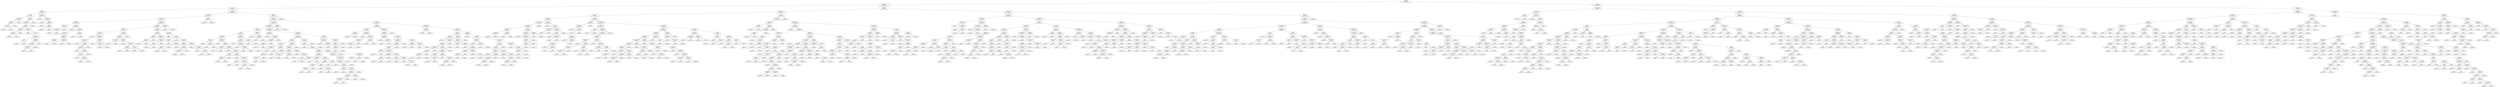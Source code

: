 digraph Tree {
node [shape=box, fontname="helvetica"] ;
edge [fontname="helvetica"] ;
0 [label="alcohol <= 10.75\ngini = 0.677\nsamples = 3918\nvalue = [19, 135, 1168, 1751, 703, 137, 5]"] ;
1 [label="volatile acidity <= 0.237\ngini = 0.626\nsamples = 2363\nvalue = [11, 104, 1003, 1016, 199, 29, 1]"] ;
0 -> 1 [labeldistance=2.5, labelangle=45, headlabel="True"] ;
2 [label="alcohol <= 8.85\ngini = 0.615\nsamples = 891\nvalue = [4, 20, 214, 489, 141, 23, 0]"] ;
1 -> 2 ;
3 [label="fixed acidity <= 7.25\ngini = 0.727\nsamples = 73\nvalue = [1, 0, 26, 21, 16, 9, 0]"] ;
2 -> 3 ;
4 [label="pH <= 3.095\ngini = 0.565\nsamples = 43\nvalue = [1, 0, 21, 19, 1, 1, 0]"] ;
3 -> 4 ;
5 [label="fixed acidity <= 6.85\ngini = 0.255\nsamples = 14\nvalue = [0, 0, 1, 12, 0, 1, 0]"] ;
4 -> 5 ;
6 [label="fixed acidity <= 6.3\ngini = 0.142\nsamples = 13\nvalue = [0, 0, 1, 12, 0, 0, 0]"] ;
5 -> 6 ;
7 [label="density <= 0.998\ngini = 0.5\nsamples = 2\nvalue = [0, 0, 1, 1, 0, 0, 0]"] ;
6 -> 7 ;
8 [label="gini = 0.0\nsamples = 1\nvalue = [0, 0, 1, 0, 0, 0, 0]"] ;
7 -> 8 ;
9 [label="gini = 0.0\nsamples = 1\nvalue = [0, 0, 0, 1, 0, 0, 0]"] ;
7 -> 9 ;
10 [label="gini = 0.0\nsamples = 11\nvalue = [0, 0, 0, 11, 0, 0, 0]"] ;
6 -> 10 ;
11 [label="gini = 0.0\nsamples = 1\nvalue = [0, 0, 0, 0, 0, 1, 0]"] ;
5 -> 11 ;
12 [label="density <= 1.0\ngini = 0.464\nsamples = 29\nvalue = [1, 0, 20, 7, 1, 0, 0]"] ;
4 -> 12 ;
13 [label="residual sugar <= 16.75\ngini = 0.602\nsamples = 17\nvalue = [1, 0, 8, 7, 1, 0, 0]"] ;
12 -> 13 ;
14 [label="pH <= 3.405\ngini = 0.446\nsamples = 11\nvalue = [1, 0, 8, 1, 1, 0, 0]"] ;
13 -> 14 ;
15 [label="volatile acidity <= 0.185\ngini = 0.198\nsamples = 9\nvalue = [0, 0, 8, 0, 1, 0, 0]"] ;
14 -> 15 ;
16 [label="sulphates <= 0.465\ngini = 0.5\nsamples = 2\nvalue = [0, 0, 1, 0, 1, 0, 0]"] ;
15 -> 16 ;
17 [label="gini = 0.0\nsamples = 1\nvalue = [0, 0, 0, 0, 1, 0, 0]"] ;
16 -> 17 ;
18 [label="gini = 0.0\nsamples = 1\nvalue = [0, 0, 1, 0, 0, 0, 0]"] ;
16 -> 18 ;
19 [label="gini = 0.0\nsamples = 7\nvalue = [0, 0, 7, 0, 0, 0, 0]"] ;
15 -> 19 ;
20 [label="total sulfur dioxide <= 154.5\ngini = 0.5\nsamples = 2\nvalue = [1, 0, 0, 1, 0, 0, 0]"] ;
14 -> 20 ;
21 [label="gini = 0.0\nsamples = 1\nvalue = [0, 0, 0, 1, 0, 0, 0]"] ;
20 -> 21 ;
22 [label="gini = 0.0\nsamples = 1\nvalue = [1, 0, 0, 0, 0, 0, 0]"] ;
20 -> 22 ;
23 [label="gini = 0.0\nsamples = 6\nvalue = [0, 0, 0, 6, 0, 0, 0]"] ;
13 -> 23 ;
24 [label="gini = 0.0\nsamples = 12\nvalue = [0, 0, 12, 0, 0, 0, 0]"] ;
12 -> 24 ;
25 [label="free sulfur dioxide <= 36.0\ngini = 0.647\nsamples = 30\nvalue = [0, 0, 5, 2, 15, 8, 0]"] ;
3 -> 25 ;
26 [label="gini = 0.0\nsamples = 13\nvalue = [0, 0, 0, 0, 13, 0, 0]"] ;
25 -> 26 ;
27 [label="volatile acidity <= 0.195\ngini = 0.664\nsamples = 17\nvalue = [0, 0, 5, 2, 2, 8, 0]"] ;
25 -> 27 ;
28 [label="gini = 0.0\nsamples = 8\nvalue = [0, 0, 0, 0, 0, 8, 0]"] ;
27 -> 28 ;
29 [label="sulphates <= 0.61\ngini = 0.593\nsamples = 9\nvalue = [0, 0, 5, 2, 2, 0, 0]"] ;
27 -> 29 ;
30 [label="gini = 0.0\nsamples = 5\nvalue = [0, 0, 5, 0, 0, 0, 0]"] ;
29 -> 30 ;
31 [label="alcohol <= 8.7\ngini = 0.5\nsamples = 4\nvalue = [0, 0, 0, 2, 2, 0, 0]"] ;
29 -> 31 ;
32 [label="gini = 0.0\nsamples = 2\nvalue = [0, 0, 0, 0, 2, 0, 0]"] ;
31 -> 32 ;
33 [label="gini = 0.0\nsamples = 2\nvalue = [0, 0, 0, 2, 0, 0, 0]"] ;
31 -> 33 ;
34 [label="free sulfur dioxide <= 24.5\ngini = 0.596\nsamples = 818\nvalue = [3, 20, 188, 468, 125, 14, 0]"] ;
2 -> 34 ;
35 [label="total sulfur dioxide <= 168.5\ngini = 0.645\nsamples = 201\nvalue = [2, 11, 67, 96, 22, 3, 0]"] ;
34 -> 35 ;
36 [label="fixed acidity <= 6.85\ngini = 0.631\nsamples = 194\nvalue = [2, 11, 67, 95, 16, 3, 0]"] ;
35 -> 36 ;
37 [label="fixed acidity <= 5.55\ngini = 0.488\nsamples = 72\nvalue = [0, 1, 18, 48, 5, 0, 0]"] ;
36 -> 37 ;
38 [label="alcohol <= 10.05\ngini = 0.406\nsamples = 8\nvalue = [0, 0, 6, 1, 1, 0, 0]"] ;
37 -> 38 ;
39 [label="fixed acidity <= 5.15\ngini = 0.245\nsamples = 7\nvalue = [0, 0, 6, 1, 0, 0, 0]"] ;
38 -> 39 ;
40 [label="gini = 0.0\nsamples = 1\nvalue = [0, 0, 0, 1, 0, 0, 0]"] ;
39 -> 40 ;
41 [label="gini = 0.0\nsamples = 6\nvalue = [0, 0, 6, 0, 0, 0, 0]"] ;
39 -> 41 ;
42 [label="gini = 0.0\nsamples = 1\nvalue = [0, 0, 0, 0, 1, 0, 0]"] ;
38 -> 42 ;
43 [label="citric acid <= 0.215\ngini = 0.421\nsamples = 64\nvalue = [0, 1, 12, 47, 4, 0, 0]"] ;
37 -> 43 ;
44 [label="gini = 0.0\nsamples = 4\nvalue = [0, 0, 4, 0, 0, 0, 0]"] ;
43 -> 44 ;
45 [label="alcohol <= 10.55\ngini = 0.364\nsamples = 60\nvalue = [0, 1, 8, 47, 4, 0, 0]"] ;
43 -> 45 ;
46 [label="citric acid <= 0.445\ngini = 0.303\nsamples = 57\nvalue = [0, 1, 7, 47, 2, 0, 0]"] ;
45 -> 46 ;
47 [label="total sulfur dioxide <= 65.5\ngini = 0.17\nsamples = 44\nvalue = [0, 1, 1, 40, 2, 0, 0]"] ;
46 -> 47 ;
48 [label="pH <= 3.34\ngini = 0.5\nsamples = 2\nvalue = [0, 1, 0, 0, 1, 0, 0]"] ;
47 -> 48 ;
49 [label="gini = 0.0\nsamples = 1\nvalue = [0, 1, 0, 0, 0, 0, 0]"] ;
48 -> 49 ;
50 [label="gini = 0.0\nsamples = 1\nvalue = [0, 0, 0, 0, 1, 0, 0]"] ;
48 -> 50 ;
51 [label="sulphates <= 0.655\ngini = 0.092\nsamples = 42\nvalue = [0, 0, 1, 40, 1, 0, 0]"] ;
47 -> 51 ;
52 [label="density <= 0.992\ngini = 0.048\nsamples = 41\nvalue = [0, 0, 1, 40, 0, 0, 0]"] ;
51 -> 52 ;
53 [label="total sulfur dioxide <= 117.0\ngini = 0.5\nsamples = 2\nvalue = [0, 0, 1, 1, 0, 0, 0]"] ;
52 -> 53 ;
54 [label="gini = 0.0\nsamples = 1\nvalue = [0, 0, 1, 0, 0, 0, 0]"] ;
53 -> 54 ;
55 [label="gini = 0.0\nsamples = 1\nvalue = [0, 0, 0, 1, 0, 0, 0]"] ;
53 -> 55 ;
56 [label="gini = 0.0\nsamples = 39\nvalue = [0, 0, 0, 39, 0, 0, 0]"] ;
52 -> 56 ;
57 [label="gini = 0.0\nsamples = 1\nvalue = [0, 0, 0, 0, 1, 0, 0]"] ;
51 -> 57 ;
58 [label="volatile acidity <= 0.205\ngini = 0.497\nsamples = 13\nvalue = [0, 0, 6, 7, 0, 0, 0]"] ;
46 -> 58 ;
59 [label="fixed acidity <= 5.9\ngini = 0.245\nsamples = 7\nvalue = [0, 0, 1, 6, 0, 0, 0]"] ;
58 -> 59 ;
60 [label="gini = 0.0\nsamples = 1\nvalue = [0, 0, 1, 0, 0, 0, 0]"] ;
59 -> 60 ;
61 [label="gini = 0.0\nsamples = 6\nvalue = [0, 0, 0, 6, 0, 0, 0]"] ;
59 -> 61 ;
62 [label="residual sugar <= 1.45\ngini = 0.278\nsamples = 6\nvalue = [0, 0, 5, 1, 0, 0, 0]"] ;
58 -> 62 ;
63 [label="gini = 0.0\nsamples = 1\nvalue = [0, 0, 0, 1, 0, 0, 0]"] ;
62 -> 63 ;
64 [label="gini = 0.0\nsamples = 5\nvalue = [0, 0, 5, 0, 0, 0, 0]"] ;
62 -> 64 ;
65 [label="pH <= 3.11\ngini = 0.444\nsamples = 3\nvalue = [0, 0, 1, 0, 2, 0, 0]"] ;
45 -> 65 ;
66 [label="gini = 0.0\nsamples = 1\nvalue = [0, 0, 1, 0, 0, 0, 0]"] ;
65 -> 66 ;
67 [label="gini = 0.0\nsamples = 2\nvalue = [0, 0, 0, 0, 2, 0, 0]"] ;
65 -> 67 ;
68 [label="sulphates <= 0.665\ngini = 0.675\nsamples = 122\nvalue = [2, 10, 49, 47, 11, 3, 0]"] ;
36 -> 68 ;
69 [label="alcohol <= 10.15\ngini = 0.686\nsamples = 110\nvalue = [2, 10, 38, 46, 11, 3, 0]"] ;
68 -> 69 ;
70 [label="residual sugar <= 2.75\ngini = 0.619\nsamples = 60\nvalue = [2, 3, 30, 21, 4, 0, 0]"] ;
69 -> 70 ;
71 [label="density <= 0.992\ngini = 0.488\nsamples = 36\nvalue = [1, 2, 25, 5, 3, 0, 0]"] ;
70 -> 71 ;
72 [label="gini = 0.0\nsamples = 2\nvalue = [0, 0, 0, 0, 2, 0, 0]"] ;
71 -> 72 ;
73 [label="volatile acidity <= 0.215\ngini = 0.433\nsamples = 34\nvalue = [1, 2, 25, 5, 1, 0, 0]"] ;
71 -> 73 ;
74 [label="free sulfur dioxide <= 5.5\ngini = 0.307\nsamples = 29\nvalue = [1, 1, 24, 2, 1, 0, 0]"] ;
73 -> 74 ;
75 [label="gini = 0.0\nsamples = 1\nvalue = [1, 0, 0, 0, 0, 0, 0]"] ;
74 -> 75 ;
76 [label="sulphates <= 0.65\ngini = 0.258\nsamples = 28\nvalue = [0, 1, 24, 2, 1, 0, 0]"] ;
74 -> 76 ;
77 [label="citric acid <= 0.215\ngini = 0.203\nsamples = 27\nvalue = [0, 0, 24, 2, 1, 0, 0]"] ;
76 -> 77 ;
78 [label="gini = 0.0\nsamples = 1\nvalue = [0, 0, 0, 1, 0, 0, 0]"] ;
77 -> 78 ;
79 [label="alcohol <= 9.85\ngini = 0.145\nsamples = 26\nvalue = [0, 0, 24, 1, 1, 0, 0]"] ;
77 -> 79 ;
80 [label="alcohol <= 9.6\ngini = 0.37\nsamples = 9\nvalue = [0, 0, 7, 1, 1, 0, 0]"] ;
79 -> 80 ;
81 [label="gini = 0.0\nsamples = 7\nvalue = [0, 0, 7, 0, 0, 0, 0]"] ;
80 -> 81 ;
82 [label="density <= 0.994\ngini = 0.5\nsamples = 2\nvalue = [0, 0, 0, 1, 1, 0, 0]"] ;
80 -> 82 ;
83 [label="gini = 0.0\nsamples = 1\nvalue = [0, 0, 0, 0, 1, 0, 0]"] ;
82 -> 83 ;
84 [label="gini = 0.0\nsamples = 1\nvalue = [0, 0, 0, 1, 0, 0, 0]"] ;
82 -> 84 ;
85 [label="gini = 0.0\nsamples = 17\nvalue = [0, 0, 17, 0, 0, 0, 0]"] ;
79 -> 85 ;
86 [label="gini = 0.0\nsamples = 1\nvalue = [0, 1, 0, 0, 0, 0, 0]"] ;
76 -> 86 ;
87 [label="residual sugar <= 2.25\ngini = 0.56\nsamples = 5\nvalue = [0, 1, 1, 3, 0, 0, 0]"] ;
73 -> 87 ;
88 [label="gini = 0.0\nsamples = 3\nvalue = [0, 0, 0, 3, 0, 0, 0]"] ;
87 -> 88 ;
89 [label="total sulfur dioxide <= 121.5\ngini = 0.5\nsamples = 2\nvalue = [0, 1, 1, 0, 0, 0, 0]"] ;
87 -> 89 ;
90 [label="gini = 0.0\nsamples = 1\nvalue = [0, 0, 1, 0, 0, 0, 0]"] ;
89 -> 90 ;
91 [label="gini = 0.0\nsamples = 1\nvalue = [0, 1, 0, 0, 0, 0, 0]"] ;
89 -> 91 ;
92 [label="sulphates <= 0.555\ngini = 0.507\nsamples = 24\nvalue = [1, 1, 5, 16, 1, 0, 0]"] ;
70 -> 92 ;
93 [label="alcohol <= 9.55\ngini = 0.446\nsamples = 22\nvalue = [1, 1, 3, 16, 1, 0, 0]"] ;
92 -> 93 ;
94 [label="free sulfur dioxide <= 23.5\ngini = 0.142\nsamples = 13\nvalue = [0, 0, 0, 12, 1, 0, 0]"] ;
93 -> 94 ;
95 [label="gini = 0.0\nsamples = 12\nvalue = [0, 0, 0, 12, 0, 0, 0]"] ;
94 -> 95 ;
96 [label="gini = 0.0\nsamples = 1\nvalue = [0, 0, 0, 0, 1, 0, 0]"] ;
94 -> 96 ;
97 [label="residual sugar <= 4.1\ngini = 0.667\nsamples = 9\nvalue = [1, 1, 3, 4, 0, 0, 0]"] ;
93 -> 97 ;
98 [label="gini = 0.0\nsamples = 3\nvalue = [0, 0, 0, 3, 0, 0, 0]"] ;
97 -> 98 ;
99 [label="free sulfur dioxide <= 21.0\ngini = 0.667\nsamples = 6\nvalue = [1, 1, 3, 1, 0, 0, 0]"] ;
97 -> 99 ;
100 [label="chlorides <= 0.035\ngini = 0.375\nsamples = 4\nvalue = [1, 0, 3, 0, 0, 0, 0]"] ;
99 -> 100 ;
101 [label="gini = 0.0\nsamples = 1\nvalue = [1, 0, 0, 0, 0, 0, 0]"] ;
100 -> 101 ;
102 [label="gini = 0.0\nsamples = 3\nvalue = [0, 0, 3, 0, 0, 0, 0]"] ;
100 -> 102 ;
103 [label="citric acid <= 0.39\ngini = 0.5\nsamples = 2\nvalue = [0, 1, 0, 1, 0, 0, 0]"] ;
99 -> 103 ;
104 [label="gini = 0.0\nsamples = 1\nvalue = [0, 1, 0, 0, 0, 0, 0]"] ;
103 -> 104 ;
105 [label="gini = 0.0\nsamples = 1\nvalue = [0, 0, 0, 1, 0, 0, 0]"] ;
103 -> 105 ;
106 [label="gini = 0.0\nsamples = 2\nvalue = [0, 0, 2, 0, 0, 0, 0]"] ;
92 -> 106 ;
107 [label="chlorides <= 0.041\ngini = 0.682\nsamples = 50\nvalue = [0, 7, 8, 25, 7, 3, 0]"] ;
69 -> 107 ;
108 [label="chlorides <= 0.033\ngini = 0.789\nsamples = 21\nvalue = [0, 5, 3, 5, 5, 3, 0]"] ;
107 -> 108 ;
109 [label="citric acid <= 0.32\ngini = 0.571\nsamples = 7\nvalue = [0, 0, 1, 4, 0, 2, 0]"] ;
108 -> 109 ;
110 [label="chlorides <= 0.023\ngini = 0.444\nsamples = 3\nvalue = [0, 0, 1, 0, 0, 2, 0]"] ;
109 -> 110 ;
111 [label="gini = 0.0\nsamples = 1\nvalue = [0, 0, 1, 0, 0, 0, 0]"] ;
110 -> 111 ;
112 [label="gini = 0.0\nsamples = 2\nvalue = [0, 0, 0, 0, 0, 2, 0]"] ;
110 -> 112 ;
113 [label="gini = 0.0\nsamples = 4\nvalue = [0, 0, 0, 4, 0, 0, 0]"] ;
109 -> 113 ;
114 [label="residual sugar <= 5.25\ngini = 0.714\nsamples = 14\nvalue = [0, 5, 2, 1, 5, 1, 0]"] ;
108 -> 114 ;
115 [label="volatile acidity <= 0.185\ngini = 0.408\nsamples = 7\nvalue = [0, 5, 0, 0, 2, 0, 0]"] ;
114 -> 115 ;
116 [label="pH <= 3.195\ngini = 0.444\nsamples = 3\nvalue = [0, 1, 0, 0, 2, 0, 0]"] ;
115 -> 116 ;
117 [label="gini = 0.0\nsamples = 2\nvalue = [0, 0, 0, 0, 2, 0, 0]"] ;
116 -> 117 ;
118 [label="gini = 0.0\nsamples = 1\nvalue = [0, 1, 0, 0, 0, 0, 0]"] ;
116 -> 118 ;
119 [label="gini = 0.0\nsamples = 4\nvalue = [0, 4, 0, 0, 0, 0, 0]"] ;
115 -> 119 ;
120 [label="density <= 0.994\ngini = 0.694\nsamples = 7\nvalue = [0, 0, 2, 1, 3, 1, 0]"] ;
114 -> 120 ;
121 [label="gini = 0.0\nsamples = 2\nvalue = [0, 0, 2, 0, 0, 0, 0]"] ;
120 -> 121 ;
122 [label="chlorides <= 0.036\ngini = 0.56\nsamples = 5\nvalue = [0, 0, 0, 1, 3, 1, 0]"] ;
120 -> 122 ;
123 [label="residual sugar <= 8.35\ngini = 0.5\nsamples = 2\nvalue = [0, 0, 0, 1, 0, 1, 0]"] ;
122 -> 123 ;
124 [label="gini = 0.0\nsamples = 1\nvalue = [0, 0, 0, 0, 0, 1, 0]"] ;
123 -> 124 ;
125 [label="gini = 0.0\nsamples = 1\nvalue = [0, 0, 0, 1, 0, 0, 0]"] ;
123 -> 125 ;
126 [label="gini = 0.0\nsamples = 3\nvalue = [0, 0, 0, 0, 3, 0, 0]"] ;
122 -> 126 ;
127 [label="citric acid <= 0.265\ngini = 0.485\nsamples = 29\nvalue = [0, 2, 5, 20, 2, 0, 0]"] ;
107 -> 127 ;
128 [label="gini = 0.0\nsamples = 1\nvalue = [0, 0, 0, 0, 1, 0, 0]"] ;
127 -> 128 ;
129 [label="pH <= 2.94\ngini = 0.452\nsamples = 28\nvalue = [0, 2, 5, 20, 1, 0, 0]"] ;
127 -> 129 ;
130 [label="gini = 0.0\nsamples = 1\nvalue = [0, 1, 0, 0, 0, 0, 0]"] ;
129 -> 130 ;
131 [label="density <= 0.994\ngini = 0.414\nsamples = 27\nvalue = [0, 1, 5, 20, 1, 0, 0]"] ;
129 -> 131 ;
132 [label="sulphates <= 0.435\ngini = 0.473\nsamples = 13\nvalue = [0, 0, 5, 8, 0, 0, 0]"] ;
131 -> 132 ;
133 [label="gini = 0.0\nsamples = 5\nvalue = [0, 0, 0, 5, 0, 0, 0]"] ;
132 -> 133 ;
134 [label="citric acid <= 0.38\ngini = 0.469\nsamples = 8\nvalue = [0, 0, 5, 3, 0, 0, 0]"] ;
132 -> 134 ;
135 [label="total sulfur dioxide <= 158.5\ngini = 0.375\nsamples = 4\nvalue = [0, 0, 1, 3, 0, 0, 0]"] ;
134 -> 135 ;
136 [label="gini = 0.0\nsamples = 3\nvalue = [0, 0, 0, 3, 0, 0, 0]"] ;
135 -> 136 ;
137 [label="gini = 0.0\nsamples = 1\nvalue = [0, 0, 1, 0, 0, 0, 0]"] ;
135 -> 137 ;
138 [label="gini = 0.0\nsamples = 4\nvalue = [0, 0, 4, 0, 0, 0, 0]"] ;
134 -> 138 ;
139 [label="fixed acidity <= 7.8\ngini = 0.255\nsamples = 14\nvalue = [0, 1, 0, 12, 1, 0, 0]"] ;
131 -> 139 ;
140 [label="gini = 0.0\nsamples = 9\nvalue = [0, 0, 0, 9, 0, 0, 0]"] ;
139 -> 140 ;
141 [label="volatile acidity <= 0.15\ngini = 0.56\nsamples = 5\nvalue = [0, 1, 0, 3, 1, 0, 0]"] ;
139 -> 141 ;
142 [label="gini = 0.0\nsamples = 1\nvalue = [0, 0, 0, 0, 1, 0, 0]"] ;
141 -> 142 ;
143 [label="alcohol <= 10.25\ngini = 0.375\nsamples = 4\nvalue = [0, 1, 0, 3, 0, 0, 0]"] ;
141 -> 143 ;
144 [label="gini = 0.0\nsamples = 1\nvalue = [0, 1, 0, 0, 0, 0, 0]"] ;
143 -> 144 ;
145 [label="gini = 0.0\nsamples = 3\nvalue = [0, 0, 0, 3, 0, 0, 0]"] ;
143 -> 145 ;
146 [label="residual sugar <= 6.8\ngini = 0.153\nsamples = 12\nvalue = [0, 0, 11, 1, 0, 0, 0]"] ;
68 -> 146 ;
147 [label="gini = 0.0\nsamples = 11\nvalue = [0, 0, 11, 0, 0, 0, 0]"] ;
146 -> 147 ;
148 [label="gini = 0.0\nsamples = 1\nvalue = [0, 0, 0, 1, 0, 0, 0]"] ;
146 -> 148 ;
149 [label="alcohol <= 9.25\ngini = 0.245\nsamples = 7\nvalue = [0, 0, 0, 1, 6, 0, 0]"] ;
35 -> 149 ;
150 [label="gini = 0.0\nsamples = 6\nvalue = [0, 0, 0, 0, 6, 0, 0]"] ;
149 -> 150 ;
151 [label="gini = 0.0\nsamples = 1\nvalue = [0, 0, 0, 1, 0, 0, 0]"] ;
149 -> 151 ;
152 [label="sulphates <= 0.9\ngini = 0.57\nsamples = 617\nvalue = [1, 9, 121, 372, 103, 11, 0]"] ;
34 -> 152 ;
153 [label="sulphates <= 0.475\ngini = 0.565\nsamples = 612\nvalue = [1, 9, 121, 372, 98, 11, 0]"] ;
152 -> 153 ;
154 [label="total sulfur dioxide <= 212.25\ngini = 0.604\nsamples = 294\nvalue = [1, 6, 77, 164, 36, 10, 0]"] ;
153 -> 154 ;
155 [label="total sulfur dioxide <= 122.5\ngini = 0.593\nsamples = 287\nvalue = [1, 6, 77, 162, 36, 5, 0]"] ;
154 -> 155 ;
156 [label="fixed acidity <= 8.4\ngini = 0.514\nsamples = 85\nvalue = [0, 2, 10, 57, 12, 4, 0]"] ;
155 -> 156 ;
157 [label="pH <= 3.28\ngini = 0.461\nsamples = 80\nvalue = [0, 0, 8, 57, 11, 4, 0]"] ;
156 -> 157 ;
158 [label="fixed acidity <= 6.85\ngini = 0.383\nsamples = 62\nvalue = [0, 0, 6, 48, 4, 4, 0]"] ;
157 -> 158 ;
159 [label="alcohol <= 10.65\ngini = 0.062\nsamples = 31\nvalue = [0, 0, 0, 30, 1, 0, 0]"] ;
158 -> 159 ;
160 [label="gini = 0.0\nsamples = 29\nvalue = [0, 0, 0, 29, 0, 0, 0]"] ;
159 -> 160 ;
161 [label="residual sugar <= 4.4\ngini = 0.5\nsamples = 2\nvalue = [0, 0, 0, 1, 1, 0, 0]"] ;
159 -> 161 ;
162 [label="gini = 0.0\nsamples = 1\nvalue = [0, 0, 0, 1, 0, 0, 0]"] ;
161 -> 162 ;
163 [label="gini = 0.0\nsamples = 1\nvalue = [0, 0, 0, 0, 1, 0, 0]"] ;
161 -> 163 ;
164 [label="volatile acidity <= 0.125\ngini = 0.599\nsamples = 31\nvalue = [0, 0, 6, 18, 3, 4, 0]"] ;
158 -> 164 ;
165 [label="gini = 0.0\nsamples = 3\nvalue = [0, 0, 0, 0, 0, 3, 0]"] ;
164 -> 165 ;
166 [label="chlorides <= 0.042\ngini = 0.528\nsamples = 28\nvalue = [0, 0, 6, 18, 3, 1, 0]"] ;
164 -> 166 ;
167 [label="volatile acidity <= 0.15\ngini = 0.198\nsamples = 9\nvalue = [0, 0, 0, 8, 1, 0, 0]"] ;
166 -> 167 ;
168 [label="gini = 0.0\nsamples = 1\nvalue = [0, 0, 0, 0, 1, 0, 0]"] ;
167 -> 168 ;
169 [label="gini = 0.0\nsamples = 8\nvalue = [0, 0, 0, 8, 0, 0, 0]"] ;
167 -> 169 ;
170 [label="chlorides <= 0.045\ngini = 0.609\nsamples = 19\nvalue = [0, 0, 6, 10, 2, 1, 0]"] ;
166 -> 170 ;
171 [label="gini = 0.0\nsamples = 3\nvalue = [0, 0, 3, 0, 0, 0, 0]"] ;
170 -> 171 ;
172 [label="residual sugar <= 1.25\ngini = 0.555\nsamples = 16\nvalue = [0, 0, 3, 10, 2, 1, 0]"] ;
170 -> 172 ;
173 [label="pH <= 3.035\ngini = 0.48\nsamples = 5\nvalue = [0, 0, 3, 2, 0, 0, 0]"] ;
172 -> 173 ;
174 [label="fixed acidity <= 6.95\ngini = 0.444\nsamples = 3\nvalue = [0, 0, 1, 2, 0, 0, 0]"] ;
173 -> 174 ;
175 [label="gini = 0.0\nsamples = 1\nvalue = [0, 0, 1, 0, 0, 0, 0]"] ;
174 -> 175 ;
176 [label="gini = 0.0\nsamples = 2\nvalue = [0, 0, 0, 2, 0, 0, 0]"] ;
174 -> 176 ;
177 [label="gini = 0.0\nsamples = 2\nvalue = [0, 0, 2, 0, 0, 0, 0]"] ;
173 -> 177 ;
178 [label="citric acid <= 0.285\ngini = 0.43\nsamples = 11\nvalue = [0, 0, 0, 8, 2, 1, 0]"] ;
172 -> 178 ;
179 [label="gini = 0.0\nsamples = 1\nvalue = [0, 0, 0, 0, 1, 0, 0]"] ;
178 -> 179 ;
180 [label="volatile acidity <= 0.135\ngini = 0.34\nsamples = 10\nvalue = [0, 0, 0, 8, 1, 1, 0]"] ;
178 -> 180 ;
181 [label="alcohol <= 9.45\ngini = 0.5\nsamples = 2\nvalue = [0, 0, 0, 1, 1, 0, 0]"] ;
180 -> 181 ;
182 [label="gini = 0.0\nsamples = 1\nvalue = [0, 0, 0, 1, 0, 0, 0]"] ;
181 -> 182 ;
183 [label="gini = 0.0\nsamples = 1\nvalue = [0, 0, 0, 0, 1, 0, 0]"] ;
181 -> 183 ;
184 [label="total sulfur dioxide <= 97.0\ngini = 0.219\nsamples = 8\nvalue = [0, 0, 0, 7, 0, 1, 0]"] ;
180 -> 184 ;
185 [label="citric acid <= 0.335\ngini = 0.5\nsamples = 2\nvalue = [0, 0, 0, 1, 0, 1, 0]"] ;
184 -> 185 ;
186 [label="gini = 0.0\nsamples = 1\nvalue = [0, 0, 0, 1, 0, 0, 0]"] ;
185 -> 186 ;
187 [label="gini = 0.0\nsamples = 1\nvalue = [0, 0, 0, 0, 0, 1, 0]"] ;
185 -> 187 ;
188 [label="gini = 0.0\nsamples = 6\nvalue = [0, 0, 0, 6, 0, 0, 0]"] ;
184 -> 188 ;
189 [label="fixed acidity <= 6.85\ngini = 0.586\nsamples = 18\nvalue = [0, 0, 2, 9, 7, 0, 0]"] ;
157 -> 189 ;
190 [label="pH <= 3.325\ngini = 0.595\nsamples = 11\nvalue = [0, 0, 2, 3, 6, 0, 0]"] ;
189 -> 190 ;
191 [label="gini = 0.0\nsamples = 2\nvalue = [0, 0, 2, 0, 0, 0, 0]"] ;
190 -> 191 ;
192 [label="volatile acidity <= 0.165\ngini = 0.444\nsamples = 9\nvalue = [0, 0, 0, 3, 6, 0, 0]"] ;
190 -> 192 ;
193 [label="gini = 0.0\nsamples = 5\nvalue = [0, 0, 0, 0, 5, 0, 0]"] ;
192 -> 193 ;
194 [label="free sulfur dioxide <= 40.0\ngini = 0.375\nsamples = 4\nvalue = [0, 0, 0, 3, 1, 0, 0]"] ;
192 -> 194 ;
195 [label="gini = 0.0\nsamples = 3\nvalue = [0, 0, 0, 3, 0, 0, 0]"] ;
194 -> 195 ;
196 [label="gini = 0.0\nsamples = 1\nvalue = [0, 0, 0, 0, 1, 0, 0]"] ;
194 -> 196 ;
197 [label="pH <= 3.305\ngini = 0.245\nsamples = 7\nvalue = [0, 0, 0, 6, 1, 0, 0]"] ;
189 -> 197 ;
198 [label="gini = 0.0\nsamples = 1\nvalue = [0, 0, 0, 0, 1, 0, 0]"] ;
197 -> 198 ;
199 [label="gini = 0.0\nsamples = 6\nvalue = [0, 0, 0, 6, 0, 0, 0]"] ;
197 -> 199 ;
200 [label="volatile acidity <= 0.21\ngini = 0.64\nsamples = 5\nvalue = [0, 2, 2, 0, 1, 0, 0]"] ;
156 -> 200 ;
201 [label="gini = 0.0\nsamples = 2\nvalue = [0, 2, 0, 0, 0, 0, 0]"] ;
200 -> 201 ;
202 [label="fixed acidity <= 8.55\ngini = 0.444\nsamples = 3\nvalue = [0, 0, 2, 0, 1, 0, 0]"] ;
200 -> 202 ;
203 [label="gini = 0.0\nsamples = 1\nvalue = [0, 0, 0, 0, 1, 0, 0]"] ;
202 -> 203 ;
204 [label="gini = 0.0\nsamples = 2\nvalue = [0, 0, 2, 0, 0, 0, 0]"] ;
202 -> 204 ;
205 [label="total sulfur dioxide <= 127.5\ngini = 0.605\nsamples = 202\nvalue = [1, 4, 67, 105, 24, 1, 0]"] ;
155 -> 205 ;
206 [label="fixed acidity <= 5.95\ngini = 0.398\nsamples = 16\nvalue = [0, 0, 12, 3, 1, 0, 0]"] ;
205 -> 206 ;
207 [label="gini = 0.0\nsamples = 2\nvalue = [0, 0, 0, 2, 0, 0, 0]"] ;
206 -> 207 ;
208 [label="alcohol <= 10.65\ngini = 0.255\nsamples = 14\nvalue = [0, 0, 12, 1, 1, 0, 0]"] ;
206 -> 208 ;
209 [label="residual sugar <= 4.6\ngini = 0.142\nsamples = 13\nvalue = [0, 0, 12, 1, 0, 0, 0]"] ;
208 -> 209 ;
210 [label="volatile acidity <= 0.185\ngini = 0.5\nsamples = 2\nvalue = [0, 0, 1, 1, 0, 0, 0]"] ;
209 -> 210 ;
211 [label="gini = 0.0\nsamples = 1\nvalue = [0, 0, 1, 0, 0, 0, 0]"] ;
210 -> 211 ;
212 [label="gini = 0.0\nsamples = 1\nvalue = [0, 0, 0, 1, 0, 0, 0]"] ;
210 -> 212 ;
213 [label="gini = 0.0\nsamples = 11\nvalue = [0, 0, 11, 0, 0, 0, 0]"] ;
209 -> 213 ;
214 [label="gini = 0.0\nsamples = 1\nvalue = [0, 0, 0, 0, 1, 0, 0]"] ;
208 -> 214 ;
215 [label="residual sugar <= 14.55\ngini = 0.596\nsamples = 186\nvalue = [1, 4, 55, 102, 23, 1, 0]"] ;
205 -> 215 ;
216 [label="fixed acidity <= 6.55\ngini = 0.55\nsamples = 160\nvalue = [1, 3, 46, 96, 13, 1, 0]"] ;
215 -> 216 ;
217 [label="alcohol <= 9.767\ngini = 0.577\nsamples = 60\nvalue = [1, 1, 26, 29, 2, 1, 0]"] ;
216 -> 217 ;
218 [label="residual sugar <= 10.35\ngini = 0.503\nsamples = 28\nvalue = [0, 1, 17, 10, 0, 0, 0]"] ;
217 -> 218 ;
219 [label="free sulfur dioxide <= 37.0\ngini = 0.231\nsamples = 15\nvalue = [0, 0, 13, 2, 0, 0, 0]"] ;
218 -> 219 ;
220 [label="gini = 0.0\nsamples = 2\nvalue = [0, 0, 0, 2, 0, 0, 0]"] ;
219 -> 220 ;
221 [label="gini = 0.0\nsamples = 13\nvalue = [0, 0, 13, 0, 0, 0, 0]"] ;
219 -> 221 ;
222 [label="chlorides <= 0.049\ngini = 0.521\nsamples = 13\nvalue = [0, 1, 4, 8, 0, 0, 0]"] ;
218 -> 222 ;
223 [label="gini = 0.0\nsamples = 5\nvalue = [0, 0, 0, 5, 0, 0, 0]"] ;
222 -> 223 ;
224 [label="residual sugar <= 12.65\ngini = 0.594\nsamples = 8\nvalue = [0, 1, 4, 3, 0, 0, 0]"] ;
222 -> 224 ;
225 [label="volatile acidity <= 0.215\ngini = 0.56\nsamples = 5\nvalue = [0, 1, 1, 3, 0, 0, 0]"] ;
224 -> 225 ;
226 [label="residual sugar <= 11.35\ngini = 0.5\nsamples = 2\nvalue = [0, 1, 1, 0, 0, 0, 0]"] ;
225 -> 226 ;
227 [label="gini = 0.0\nsamples = 1\nvalue = [0, 1, 0, 0, 0, 0, 0]"] ;
226 -> 227 ;
228 [label="gini = 0.0\nsamples = 1\nvalue = [0, 0, 1, 0, 0, 0, 0]"] ;
226 -> 228 ;
229 [label="gini = 0.0\nsamples = 3\nvalue = [0, 0, 0, 3, 0, 0, 0]"] ;
225 -> 229 ;
230 [label="gini = 0.0\nsamples = 3\nvalue = [0, 0, 3, 0, 0, 0, 0]"] ;
224 -> 230 ;
231 [label="chlorides <= 0.05\ngini = 0.562\nsamples = 32\nvalue = [1, 0, 9, 19, 2, 1, 0]"] ;
217 -> 231 ;
232 [label="residual sugar <= 6.55\ngini = 0.639\nsamples = 24\nvalue = [1, 0, 9, 11, 2, 1, 0]"] ;
231 -> 232 ;
233 [label="residual sugar <= 5.4\ngini = 0.461\nsamples = 16\nvalue = [0, 0, 4, 11, 1, 0, 0]"] ;
232 -> 233 ;
234 [label="total sulfur dioxide <= 159.0\ngini = 0.49\nsamples = 7\nvalue = [0, 0, 4, 3, 0, 0, 0]"] ;
233 -> 234 ;
235 [label="gini = 0.0\nsamples = 4\nvalue = [0, 0, 4, 0, 0, 0, 0]"] ;
234 -> 235 ;
236 [label="gini = 0.0\nsamples = 3\nvalue = [0, 0, 0, 3, 0, 0, 0]"] ;
234 -> 236 ;
237 [label="free sulfur dioxide <= 54.5\ngini = 0.198\nsamples = 9\nvalue = [0, 0, 0, 8, 1, 0, 0]"] ;
233 -> 237 ;
238 [label="gini = 0.0\nsamples = 8\nvalue = [0, 0, 0, 8, 0, 0, 0]"] ;
237 -> 238 ;
239 [label="gini = 0.0\nsamples = 1\nvalue = [0, 0, 0, 0, 1, 0, 0]"] ;
237 -> 239 ;
240 [label="citric acid <= 0.325\ngini = 0.562\nsamples = 8\nvalue = [1, 0, 5, 0, 1, 1, 0]"] ;
232 -> 240 ;
241 [label="gini = 0.0\nsamples = 5\nvalue = [0, 0, 5, 0, 0, 0, 0]"] ;
240 -> 241 ;
242 [label="residual sugar <= 9.85\ngini = 0.667\nsamples = 3\nvalue = [1, 0, 0, 0, 1, 1, 0]"] ;
240 -> 242 ;
243 [label="gini = 0.0\nsamples = 1\nvalue = [1, 0, 0, 0, 0, 0, 0]"] ;
242 -> 243 ;
244 [label="free sulfur dioxide <= 63.5\ngini = 0.5\nsamples = 2\nvalue = [0, 0, 0, 0, 1, 1, 0]"] ;
242 -> 244 ;
245 [label="gini = 0.0\nsamples = 1\nvalue = [0, 0, 0, 0, 0, 1, 0]"] ;
244 -> 245 ;
246 [label="gini = 0.0\nsamples = 1\nvalue = [0, 0, 0, 0, 1, 0, 0]"] ;
244 -> 246 ;
247 [label="gini = 0.0\nsamples = 8\nvalue = [0, 0, 0, 8, 0, 0, 0]"] ;
231 -> 247 ;
248 [label="citric acid <= 0.655\ngini = 0.499\nsamples = 100\nvalue = [0, 2, 20, 67, 11, 0, 0]"] ;
216 -> 248 ;
249 [label="pH <= 3.025\ngini = 0.479\nsamples = 97\nvalue = [0, 2, 17, 67, 11, 0, 0]"] ;
248 -> 249 ;
250 [label="gini = 0.0\nsamples = 17\nvalue = [0, 0, 0, 17, 0, 0, 0]"] ;
249 -> 250 ;
251 [label="alcohol <= 10.4\ngini = 0.545\nsamples = 80\nvalue = [0, 2, 17, 50, 11, 0, 0]"] ;
249 -> 251 ;
252 [label="sulphates <= 0.415\ngini = 0.508\nsamples = 69\nvalue = [0, 2, 17, 45, 5, 0, 0]"] ;
251 -> 252 ;
253 [label="density <= 0.993\ngini = 0.585\nsamples = 29\nvalue = [0, 0, 12, 14, 3, 0, 0]"] ;
252 -> 253 ;
254 [label="total sulfur dioxide <= 146.0\ngini = 0.375\nsamples = 4\nvalue = [0, 0, 1, 0, 3, 0, 0]"] ;
253 -> 254 ;
255 [label="gini = 0.0\nsamples = 3\nvalue = [0, 0, 0, 0, 3, 0, 0]"] ;
254 -> 255 ;
256 [label="gini = 0.0\nsamples = 1\nvalue = [0, 0, 1, 0, 0, 0, 0]"] ;
254 -> 256 ;
257 [label="density <= 0.997\ngini = 0.493\nsamples = 25\nvalue = [0, 0, 11, 14, 0, 0, 0]"] ;
253 -> 257 ;
258 [label="pH <= 3.105\ngini = 0.455\nsamples = 20\nvalue = [0, 0, 7, 13, 0, 0, 0]"] ;
257 -> 258 ;
259 [label="total sulfur dioxide <= 166.0\ngini = 0.444\nsamples = 6\nvalue = [0, 0, 4, 2, 0, 0, 0]"] ;
258 -> 259 ;
260 [label="fixed acidity <= 6.7\ngini = 0.444\nsamples = 3\nvalue = [0, 0, 1, 2, 0, 0, 0]"] ;
259 -> 260 ;
261 [label="gini = 0.0\nsamples = 1\nvalue = [0, 0, 1, 0, 0, 0, 0]"] ;
260 -> 261 ;
262 [label="gini = 0.0\nsamples = 2\nvalue = [0, 0, 0, 2, 0, 0, 0]"] ;
260 -> 262 ;
263 [label="gini = 0.0\nsamples = 3\nvalue = [0, 0, 3, 0, 0, 0, 0]"] ;
259 -> 263 ;
264 [label="pH <= 3.23\ngini = 0.337\nsamples = 14\nvalue = [0, 0, 3, 11, 0, 0, 0]"] ;
258 -> 264 ;
265 [label="gini = 0.0\nsamples = 9\nvalue = [0, 0, 0, 9, 0, 0, 0]"] ;
264 -> 265 ;
266 [label="citric acid <= 0.325\ngini = 0.48\nsamples = 5\nvalue = [0, 0, 3, 2, 0, 0, 0]"] ;
264 -> 266 ;
267 [label="gini = 0.0\nsamples = 3\nvalue = [0, 0, 3, 0, 0, 0, 0]"] ;
266 -> 267 ;
268 [label="gini = 0.0\nsamples = 2\nvalue = [0, 0, 0, 2, 0, 0, 0]"] ;
266 -> 268 ;
269 [label="alcohol <= 9.4\ngini = 0.32\nsamples = 5\nvalue = [0, 0, 4, 1, 0, 0, 0]"] ;
257 -> 269 ;
270 [label="gini = 0.0\nsamples = 1\nvalue = [0, 0, 0, 1, 0, 0, 0]"] ;
269 -> 270 ;
271 [label="gini = 0.0\nsamples = 4\nvalue = [0, 0, 4, 0, 0, 0, 0]"] ;
269 -> 271 ;
272 [label="fixed acidity <= 9.15\ngini = 0.379\nsamples = 40\nvalue = [0, 2, 5, 31, 2, 0, 0]"] ;
252 -> 272 ;
273 [label="total sulfur dioxide <= 209.5\ngini = 0.32\nsamples = 38\nvalue = [0, 1, 4, 31, 2, 0, 0]"] ;
272 -> 273 ;
274 [label="total sulfur dioxide <= 174.5\ngini = 0.285\nsamples = 37\nvalue = [0, 1, 4, 31, 1, 0, 0]"] ;
273 -> 274 ;
275 [label="alcohol <= 9.15\ngini = 0.449\nsamples = 21\nvalue = [0, 1, 4, 15, 1, 0, 0]"] ;
274 -> 275 ;
276 [label="chlorides <= 0.046\ngini = 0.5\nsamples = 2\nvalue = [0, 1, 1, 0, 0, 0, 0]"] ;
275 -> 276 ;
277 [label="gini = 0.0\nsamples = 1\nvalue = [0, 1, 0, 0, 0, 0, 0]"] ;
276 -> 277 ;
278 [label="gini = 0.0\nsamples = 1\nvalue = [0, 0, 1, 0, 0, 0, 0]"] ;
276 -> 278 ;
279 [label="chlorides <= 0.073\ngini = 0.349\nsamples = 19\nvalue = [0, 0, 3, 15, 1, 0, 0]"] ;
275 -> 279 ;
280 [label="sulphates <= 0.455\ngini = 0.29\nsamples = 18\nvalue = [0, 0, 2, 15, 1, 0, 0]"] ;
279 -> 280 ;
281 [label="chlorides <= 0.04\ngini = 0.153\nsamples = 12\nvalue = [0, 0, 0, 11, 1, 0, 0]"] ;
280 -> 281 ;
282 [label="total sulfur dioxide <= 157.5\ngini = 0.444\nsamples = 3\nvalue = [0, 0, 0, 2, 1, 0, 0]"] ;
281 -> 282 ;
283 [label="gini = 0.0\nsamples = 2\nvalue = [0, 0, 0, 2, 0, 0, 0]"] ;
282 -> 283 ;
284 [label="gini = 0.0\nsamples = 1\nvalue = [0, 0, 0, 0, 1, 0, 0]"] ;
282 -> 284 ;
285 [label="gini = 0.0\nsamples = 9\nvalue = [0, 0, 0, 9, 0, 0, 0]"] ;
281 -> 285 ;
286 [label="chlorides <= 0.05\ngini = 0.444\nsamples = 6\nvalue = [0, 0, 2, 4, 0, 0, 0]"] ;
280 -> 286 ;
287 [label="gini = 0.0\nsamples = 4\nvalue = [0, 0, 0, 4, 0, 0, 0]"] ;
286 -> 287 ;
288 [label="gini = 0.0\nsamples = 2\nvalue = [0, 0, 2, 0, 0, 0, 0]"] ;
286 -> 288 ;
289 [label="gini = 0.0\nsamples = 1\nvalue = [0, 0, 1, 0, 0, 0, 0]"] ;
279 -> 289 ;
290 [label="gini = 0.0\nsamples = 16\nvalue = [0, 0, 0, 16, 0, 0, 0]"] ;
274 -> 290 ;
291 [label="gini = 0.0\nsamples = 1\nvalue = [0, 0, 0, 0, 1, 0, 0]"] ;
273 -> 291 ;
292 [label="alcohol <= 9.05\ngini = 0.5\nsamples = 2\nvalue = [0, 1, 1, 0, 0, 0, 0]"] ;
272 -> 292 ;
293 [label="gini = 0.0\nsamples = 1\nvalue = [0, 1, 0, 0, 0, 0, 0]"] ;
292 -> 293 ;
294 [label="gini = 0.0\nsamples = 1\nvalue = [0, 0, 1, 0, 0, 0, 0]"] ;
292 -> 294 ;
295 [label="chlorides <= 0.04\ngini = 0.496\nsamples = 11\nvalue = [0, 0, 0, 5, 6, 0, 0]"] ;
251 -> 295 ;
296 [label="gini = 0.0\nsamples = 5\nvalue = [0, 0, 0, 0, 5, 0, 0]"] ;
295 -> 296 ;
297 [label="total sulfur dioxide <= 159.5\ngini = 0.278\nsamples = 6\nvalue = [0, 0, 0, 5, 1, 0, 0]"] ;
295 -> 297 ;
298 [label="gini = 0.0\nsamples = 5\nvalue = [0, 0, 0, 5, 0, 0, 0]"] ;
297 -> 298 ;
299 [label="gini = 0.0\nsamples = 1\nvalue = [0, 0, 0, 0, 1, 0, 0]"] ;
297 -> 299 ;
300 [label="gini = 0.0\nsamples = 3\nvalue = [0, 0, 3, 0, 0, 0, 0]"] ;
248 -> 300 ;
301 [label="alcohol <= 9.15\ngini = 0.678\nsamples = 26\nvalue = [0, 1, 9, 6, 10, 0, 0]"] ;
215 -> 301 ;
302 [label="total sulfur dioxide <= 151.0\ngini = 0.439\nsamples = 14\nvalue = [0, 0, 1, 3, 10, 0, 0]"] ;
301 -> 302 ;
303 [label="gini = 0.0\nsamples = 10\nvalue = [0, 0, 0, 0, 10, 0, 0]"] ;
302 -> 303 ;
304 [label="chlorides <= 0.056\ngini = 0.375\nsamples = 4\nvalue = [0, 0, 1, 3, 0, 0, 0]"] ;
302 -> 304 ;
305 [label="gini = 0.0\nsamples = 3\nvalue = [0, 0, 0, 3, 0, 0, 0]"] ;
304 -> 305 ;
306 [label="gini = 0.0\nsamples = 1\nvalue = [0, 0, 1, 0, 0, 0, 0]"] ;
304 -> 306 ;
307 [label="total sulfur dioxide <= 188.5\ngini = 0.486\nsamples = 12\nvalue = [0, 1, 8, 3, 0, 0, 0]"] ;
301 -> 307 ;
308 [label="chlorides <= 0.063\ngini = 0.34\nsamples = 10\nvalue = [0, 1, 8, 1, 0, 0, 0]"] ;
307 -> 308 ;
309 [label="sulphates <= 0.375\ngini = 0.198\nsamples = 9\nvalue = [0, 0, 8, 1, 0, 0, 0]"] ;
308 -> 309 ;
310 [label="gini = 0.0\nsamples = 1\nvalue = [0, 0, 0, 1, 0, 0, 0]"] ;
309 -> 310 ;
311 [label="gini = 0.0\nsamples = 8\nvalue = [0, 0, 8, 0, 0, 0, 0]"] ;
309 -> 311 ;
312 [label="gini = 0.0\nsamples = 1\nvalue = [0, 1, 0, 0, 0, 0, 0]"] ;
308 -> 312 ;
313 [label="gini = 0.0\nsamples = 2\nvalue = [0, 0, 0, 2, 0, 0, 0]"] ;
307 -> 313 ;
314 [label="sulphates <= 0.41\ngini = 0.408\nsamples = 7\nvalue = [0, 0, 0, 2, 0, 5, 0]"] ;
154 -> 314 ;
315 [label="gini = 0.0\nsamples = 2\nvalue = [0, 0, 0, 2, 0, 0, 0]"] ;
314 -> 315 ;
316 [label="gini = 0.0\nsamples = 5\nvalue = [0, 0, 0, 0, 0, 5, 0]"] ;
314 -> 316 ;
317 [label="density <= 0.994\ngini = 0.515\nsamples = 318\nvalue = [0, 3, 44, 208, 62, 1, 0]"] ;
153 -> 317 ;
318 [label="sulphates <= 0.515\ngini = 0.593\nsamples = 93\nvalue = [0, 1, 11, 50, 30, 1, 0]"] ;
317 -> 318 ;
319 [label="density <= 0.992\ngini = 0.435\nsamples = 29\nvalue = [0, 0, 5, 21, 3, 0, 0]"] ;
318 -> 319 ;
320 [label="chlorides <= 0.035\ngini = 0.469\nsamples = 8\nvalue = [0, 0, 5, 3, 0, 0, 0]"] ;
319 -> 320 ;
321 [label="gini = 0.0\nsamples = 3\nvalue = [0, 0, 0, 3, 0, 0, 0]"] ;
320 -> 321 ;
322 [label="gini = 0.0\nsamples = 5\nvalue = [0, 0, 5, 0, 0, 0, 0]"] ;
320 -> 322 ;
323 [label="total sulfur dioxide <= 92.5\ngini = 0.245\nsamples = 21\nvalue = [0, 0, 0, 18, 3, 0, 0]"] ;
319 -> 323 ;
324 [label="gini = 0.0\nsamples = 1\nvalue = [0, 0, 0, 0, 1, 0, 0]"] ;
323 -> 324 ;
325 [label="chlorides <= 0.078\ngini = 0.18\nsamples = 20\nvalue = [0, 0, 0, 18, 2, 0, 0]"] ;
323 -> 325 ;
326 [label="free sulfur dioxide <= 31.5\ngini = 0.105\nsamples = 18\nvalue = [0, 0, 0, 17, 1, 0, 0]"] ;
325 -> 326 ;
327 [label="total sulfur dioxide <= 117.5\ngini = 0.444\nsamples = 3\nvalue = [0, 0, 0, 2, 1, 0, 0]"] ;
326 -> 327 ;
328 [label="gini = 0.0\nsamples = 2\nvalue = [0, 0, 0, 2, 0, 0, 0]"] ;
327 -> 328 ;
329 [label="gini = 0.0\nsamples = 1\nvalue = [0, 0, 0, 0, 1, 0, 0]"] ;
327 -> 329 ;
330 [label="gini = 0.0\nsamples = 15\nvalue = [0, 0, 0, 15, 0, 0, 0]"] ;
326 -> 330 ;
331 [label="chlorides <= 0.092\ngini = 0.5\nsamples = 2\nvalue = [0, 0, 0, 1, 1, 0, 0]"] ;
325 -> 331 ;
332 [label="gini = 0.0\nsamples = 1\nvalue = [0, 0, 0, 0, 1, 0, 0]"] ;
331 -> 332 ;
333 [label="gini = 0.0\nsamples = 1\nvalue = [0, 0, 0, 1, 0, 0, 0]"] ;
331 -> 333 ;
334 [label="total sulfur dioxide <= 164.5\ngini = 0.607\nsamples = 64\nvalue = [0, 1, 6, 29, 27, 1, 0]"] ;
318 -> 334 ;
335 [label="fixed acidity <= 5.95\ngini = 0.608\nsamples = 58\nvalue = [0, 1, 6, 29, 21, 1, 0]"] ;
334 -> 335 ;
336 [label="volatile acidity <= 0.18\ngini = 0.346\nsamples = 9\nvalue = [0, 0, 2, 7, 0, 0, 0]"] ;
335 -> 336 ;
337 [label="gini = 0.0\nsamples = 6\nvalue = [0, 0, 0, 6, 0, 0, 0]"] ;
336 -> 337 ;
338 [label="chlorides <= 0.041\ngini = 0.444\nsamples = 3\nvalue = [0, 0, 2, 1, 0, 0, 0]"] ;
336 -> 338 ;
339 [label="gini = 0.0\nsamples = 1\nvalue = [0, 0, 0, 1, 0, 0, 0]"] ;
338 -> 339 ;
340 [label="gini = 0.0\nsamples = 2\nvalue = [0, 0, 2, 0, 0, 0, 0]"] ;
338 -> 340 ;
341 [label="total sulfur dioxide <= 141.5\ngini = 0.607\nsamples = 49\nvalue = [0, 1, 4, 22, 21, 1, 0]"] ;
335 -> 341 ;
342 [label="total sulfur dioxide <= 138.0\ngini = 0.583\nsamples = 38\nvalue = [0, 1, 2, 14, 20, 1, 0]"] ;
341 -> 342 ;
343 [label="sulphates <= 0.715\ngini = 0.611\nsamples = 32\nvalue = [0, 1, 2, 14, 14, 1, 0]"] ;
342 -> 343 ;
344 [label="alcohol <= 10.05\ngini = 0.615\nsamples = 28\nvalue = [0, 1, 2, 10, 14, 1, 0]"] ;
343 -> 344 ;
345 [label="volatile acidity <= 0.2\ngini = 0.32\nsamples = 5\nvalue = [0, 0, 1, 4, 0, 0, 0]"] ;
344 -> 345 ;
346 [label="gini = 0.0\nsamples = 4\nvalue = [0, 0, 0, 4, 0, 0, 0]"] ;
345 -> 346 ;
347 [label="gini = 0.0\nsamples = 1\nvalue = [0, 0, 1, 0, 0, 0, 0]"] ;
345 -> 347 ;
348 [label="volatile acidity <= 0.195\ngini = 0.556\nsamples = 23\nvalue = [0, 1, 1, 6, 14, 1, 0]"] ;
344 -> 348 ;
349 [label="free sulfur dioxide <= 27.5\ngini = 0.245\nsamples = 14\nvalue = [0, 0, 0, 2, 12, 0, 0]"] ;
348 -> 349 ;
350 [label="pH <= 3.065\ngini = 0.444\nsamples = 3\nvalue = [0, 0, 0, 2, 1, 0, 0]"] ;
349 -> 350 ;
351 [label="gini = 0.0\nsamples = 1\nvalue = [0, 0, 0, 0, 1, 0, 0]"] ;
350 -> 351 ;
352 [label="gini = 0.0\nsamples = 2\nvalue = [0, 0, 0, 2, 0, 0, 0]"] ;
350 -> 352 ;
353 [label="gini = 0.0\nsamples = 11\nvalue = [0, 0, 0, 0, 11, 0, 0]"] ;
349 -> 353 ;
354 [label="chlorides <= 0.038\ngini = 0.716\nsamples = 9\nvalue = [0, 1, 1, 4, 2, 1, 0]"] ;
348 -> 354 ;
355 [label="fixed acidity <= 7.25\ngini = 0.32\nsamples = 5\nvalue = [0, 0, 1, 4, 0, 0, 0]"] ;
354 -> 355 ;
356 [label="gini = 0.0\nsamples = 4\nvalue = [0, 0, 0, 4, 0, 0, 0]"] ;
355 -> 356 ;
357 [label="gini = 0.0\nsamples = 1\nvalue = [0, 0, 1, 0, 0, 0, 0]"] ;
355 -> 357 ;
358 [label="sulphates <= 0.57\ngini = 0.625\nsamples = 4\nvalue = [0, 1, 0, 0, 2, 1, 0]"] ;
354 -> 358 ;
359 [label="gini = 0.0\nsamples = 2\nvalue = [0, 0, 0, 0, 2, 0, 0]"] ;
358 -> 359 ;
360 [label="free sulfur dioxide <= 27.5\ngini = 0.5\nsamples = 2\nvalue = [0, 1, 0, 0, 0, 1, 0]"] ;
358 -> 360 ;
361 [label="gini = 0.0\nsamples = 1\nvalue = [0, 1, 0, 0, 0, 0, 0]"] ;
360 -> 361 ;
362 [label="gini = 0.0\nsamples = 1\nvalue = [0, 0, 0, 0, 0, 1, 0]"] ;
360 -> 362 ;
363 [label="gini = 0.0\nsamples = 4\nvalue = [0, 0, 0, 4, 0, 0, 0]"] ;
343 -> 363 ;
364 [label="gini = 0.0\nsamples = 6\nvalue = [0, 0, 0, 0, 6, 0, 0]"] ;
342 -> 364 ;
365 [label="alcohol <= 10.45\ngini = 0.43\nsamples = 11\nvalue = [0, 0, 2, 8, 1, 0, 0]"] ;
341 -> 365 ;
366 [label="density <= 0.994\ngini = 0.198\nsamples = 9\nvalue = [0, 0, 1, 8, 0, 0, 0]"] ;
365 -> 366 ;
367 [label="gini = 0.0\nsamples = 8\nvalue = [0, 0, 0, 8, 0, 0, 0]"] ;
366 -> 367 ;
368 [label="gini = 0.0\nsamples = 1\nvalue = [0, 0, 1, 0, 0, 0, 0]"] ;
366 -> 368 ;
369 [label="density <= 0.993\ngini = 0.5\nsamples = 2\nvalue = [0, 0, 1, 0, 1, 0, 0]"] ;
365 -> 369 ;
370 [label="gini = 0.0\nsamples = 1\nvalue = [0, 0, 1, 0, 0, 0, 0]"] ;
369 -> 370 ;
371 [label="gini = 0.0\nsamples = 1\nvalue = [0, 0, 0, 0, 1, 0, 0]"] ;
369 -> 371 ;
372 [label="gini = 0.0\nsamples = 6\nvalue = [0, 0, 0, 0, 6, 0, 0]"] ;
334 -> 372 ;
373 [label="citric acid <= 0.195\ngini = 0.465\nsamples = 225\nvalue = [0, 2, 33, 158, 32, 0, 0]"] ;
317 -> 373 ;
374 [label="citric acid <= 0.165\ngini = 0.278\nsamples = 6\nvalue = [0, 0, 5, 1, 0, 0, 0]"] ;
373 -> 374 ;
375 [label="gini = 0.0\nsamples = 1\nvalue = [0, 0, 0, 1, 0, 0, 0]"] ;
374 -> 375 ;
376 [label="gini = 0.0\nsamples = 5\nvalue = [0, 0, 5, 0, 0, 0, 0]"] ;
374 -> 376 ;
377 [label="density <= 0.997\ngini = 0.448\nsamples = 219\nvalue = [0, 2, 28, 157, 32, 0, 0]"] ;
373 -> 377 ;
378 [label="citric acid <= 0.305\ngini = 0.33\nsamples = 120\nvalue = [0, 2, 13, 97, 8, 0, 0]"] ;
377 -> 378 ;
379 [label="pH <= 2.955\ngini = 0.458\nsamples = 50\nvalue = [0, 2, 11, 35, 2, 0, 0]"] ;
378 -> 379 ;
380 [label="gini = 0.0\nsamples = 3\nvalue = [0, 0, 3, 0, 0, 0, 0]"] ;
379 -> 380 ;
381 [label="total sulfur dioxide <= 246.5\ngini = 0.413\nsamples = 47\nvalue = [0, 2, 8, 35, 2, 0, 0]"] ;
379 -> 381 ;
382 [label="chlorides <= 0.039\ngini = 0.373\nsamples = 45\nvalue = [0, 2, 6, 35, 2, 0, 0]"] ;
381 -> 382 ;
383 [label="residual sugar <= 11.725\ngini = 0.722\nsamples = 6\nvalue = [0, 1, 1, 2, 2, 0, 0]"] ;
382 -> 383 ;
384 [label="density <= 0.995\ngini = 0.625\nsamples = 4\nvalue = [0, 1, 1, 0, 2, 0, 0]"] ;
383 -> 384 ;
385 [label="residual sugar <= 5.25\ngini = 0.5\nsamples = 2\nvalue = [0, 1, 1, 0, 0, 0, 0]"] ;
384 -> 385 ;
386 [label="gini = 0.0\nsamples = 1\nvalue = [0, 0, 1, 0, 0, 0, 0]"] ;
385 -> 386 ;
387 [label="gini = 0.0\nsamples = 1\nvalue = [0, 1, 0, 0, 0, 0, 0]"] ;
385 -> 387 ;
388 [label="gini = 0.0\nsamples = 2\nvalue = [0, 0, 0, 0, 2, 0, 0]"] ;
384 -> 388 ;
389 [label="gini = 0.0\nsamples = 2\nvalue = [0, 0, 0, 2, 0, 0, 0]"] ;
383 -> 389 ;
390 [label="pH <= 3.685\ngini = 0.267\nsamples = 39\nvalue = [0, 1, 5, 33, 0, 0, 0]"] ;
382 -> 390 ;
391 [label="volatile acidity <= 0.215\ngini = 0.229\nsamples = 38\nvalue = [0, 0, 5, 33, 0, 0, 0]"] ;
390 -> 391 ;
392 [label="density <= 0.996\ngini = 0.071\nsamples = 27\nvalue = [0, 0, 1, 26, 0, 0, 0]"] ;
391 -> 392 ;
393 [label="gini = 0.0\nsamples = 24\nvalue = [0, 0, 0, 24, 0, 0, 0]"] ;
392 -> 393 ;
394 [label="total sulfur dioxide <= 199.0\ngini = 0.444\nsamples = 3\nvalue = [0, 0, 1, 2, 0, 0, 0]"] ;
392 -> 394 ;
395 [label="gini = 0.0\nsamples = 2\nvalue = [0, 0, 0, 2, 0, 0, 0]"] ;
394 -> 395 ;
396 [label="gini = 0.0\nsamples = 1\nvalue = [0, 0, 1, 0, 0, 0, 0]"] ;
394 -> 396 ;
397 [label="sulphates <= 0.5\ngini = 0.463\nsamples = 11\nvalue = [0, 0, 4, 7, 0, 0, 0]"] ;
391 -> 397 ;
398 [label="gini = 0.0\nsamples = 2\nvalue = [0, 0, 2, 0, 0, 0, 0]"] ;
397 -> 398 ;
399 [label="sulphates <= 0.755\ngini = 0.346\nsamples = 9\nvalue = [0, 0, 2, 7, 0, 0, 0]"] ;
397 -> 399 ;
400 [label="fixed acidity <= 8.05\ngini = 0.219\nsamples = 8\nvalue = [0, 0, 1, 7, 0, 0, 0]"] ;
399 -> 400 ;
401 [label="gini = 0.0\nsamples = 7\nvalue = [0, 0, 0, 7, 0, 0, 0]"] ;
400 -> 401 ;
402 [label="gini = 0.0\nsamples = 1\nvalue = [0, 0, 1, 0, 0, 0, 0]"] ;
400 -> 402 ;
403 [label="gini = 0.0\nsamples = 1\nvalue = [0, 0, 1, 0, 0, 0, 0]"] ;
399 -> 403 ;
404 [label="gini = 0.0\nsamples = 1\nvalue = [0, 1, 0, 0, 0, 0, 0]"] ;
390 -> 404 ;
405 [label="gini = 0.0\nsamples = 2\nvalue = [0, 0, 2, 0, 0, 0, 0]"] ;
381 -> 405 ;
406 [label="chlorides <= 0.065\ngini = 0.207\nsamples = 70\nvalue = [0, 0, 2, 62, 6, 0, 0]"] ;
378 -> 406 ;
407 [label="chlorides <= 0.035\ngini = 0.185\nsamples = 69\nvalue = [0, 0, 1, 62, 6, 0, 0]"] ;
406 -> 407 ;
408 [label="volatile acidity <= 0.195\ngini = 0.49\nsamples = 7\nvalue = [0, 0, 0, 4, 3, 0, 0]"] ;
407 -> 408 ;
409 [label="gini = 0.0\nsamples = 3\nvalue = [0, 0, 0, 0, 3, 0, 0]"] ;
408 -> 409 ;
410 [label="gini = 0.0\nsamples = 4\nvalue = [0, 0, 0, 4, 0, 0, 0]"] ;
408 -> 410 ;
411 [label="alcohol <= 9.05\ngini = 0.122\nsamples = 62\nvalue = [0, 0, 1, 58, 3, 0, 0]"] ;
407 -> 411 ;
412 [label="gini = 0.0\nsamples = 1\nvalue = [0, 0, 0, 0, 1, 0, 0]"] ;
411 -> 412 ;
413 [label="sulphates <= 0.715\ngini = 0.095\nsamples = 61\nvalue = [0, 0, 1, 58, 2, 0, 0]"] ;
411 -> 413 ;
414 [label="density <= 0.995\ngini = 0.037\nsamples = 53\nvalue = [0, 0, 1, 52, 0, 0, 0]"] ;
413 -> 414 ;
415 [label="chlorides <= 0.052\ngini = 0.198\nsamples = 9\nvalue = [0, 0, 1, 8, 0, 0, 0]"] ;
414 -> 415 ;
416 [label="gini = 0.0\nsamples = 8\nvalue = [0, 0, 0, 8, 0, 0, 0]"] ;
415 -> 416 ;
417 [label="gini = 0.0\nsamples = 1\nvalue = [0, 0, 1, 0, 0, 0, 0]"] ;
415 -> 417 ;
418 [label="gini = 0.0\nsamples = 44\nvalue = [0, 0, 0, 44, 0, 0, 0]"] ;
414 -> 418 ;
419 [label="volatile acidity <= 0.185\ngini = 0.375\nsamples = 8\nvalue = [0, 0, 0, 6, 2, 0, 0]"] ;
413 -> 419 ;
420 [label="gini = 0.0\nsamples = 6\nvalue = [0, 0, 0, 6, 0, 0, 0]"] ;
419 -> 420 ;
421 [label="gini = 0.0\nsamples = 2\nvalue = [0, 0, 0, 0, 2, 0, 0]"] ;
419 -> 421 ;
422 [label="gini = 0.0\nsamples = 1\nvalue = [0, 0, 1, 0, 0, 0, 0]"] ;
406 -> 422 ;
423 [label="density <= 0.997\ngini = 0.551\nsamples = 99\nvalue = [0, 0, 15, 60, 24, 0, 0]"] ;
377 -> 423 ;
424 [label="gini = 0.0\nsamples = 5\nvalue = [0, 0, 0, 0, 5, 0, 0]"] ;
423 -> 424 ;
425 [label="pH <= 2.985\ngini = 0.526\nsamples = 94\nvalue = [0, 0, 15, 60, 19, 0, 0]"] ;
423 -> 425 ;
426 [label="fixed acidity <= 7.3\ngini = 0.569\nsamples = 12\nvalue = [0, 0, 2, 3, 7, 0, 0]"] ;
425 -> 426 ;
427 [label="gini = 0.0\nsamples = 7\nvalue = [0, 0, 0, 0, 7, 0, 0]"] ;
426 -> 427 ;
428 [label="density <= 0.998\ngini = 0.48\nsamples = 5\nvalue = [0, 0, 2, 3, 0, 0, 0]"] ;
426 -> 428 ;
429 [label="gini = 0.0\nsamples = 2\nvalue = [0, 0, 2, 0, 0, 0, 0]"] ;
428 -> 429 ;
430 [label="gini = 0.0\nsamples = 3\nvalue = [0, 0, 0, 3, 0, 0, 0]"] ;
428 -> 430 ;
431 [label="total sulfur dioxide <= 202.0\ngini = 0.47\nsamples = 82\nvalue = [0, 0, 13, 57, 12, 0, 0]"] ;
425 -> 431 ;
432 [label="pH <= 3.53\ngini = 0.379\nsamples = 69\nvalue = [0, 0, 11, 53, 5, 0, 0]"] ;
431 -> 432 ;
433 [label="density <= 0.999\ngini = 0.335\nsamples = 66\nvalue = [0, 0, 8, 53, 5, 0, 0]"] ;
432 -> 433 ;
434 [label="residual sugar <= 10.3\ngini = 0.18\nsamples = 41\nvalue = [0, 0, 1, 37, 3, 0, 0]"] ;
433 -> 434 ;
435 [label="alcohol <= 10.1\ngini = 0.444\nsamples = 3\nvalue = [0, 0, 0, 1, 2, 0, 0]"] ;
434 -> 435 ;
436 [label="gini = 0.0\nsamples = 2\nvalue = [0, 0, 0, 0, 2, 0, 0]"] ;
435 -> 436 ;
437 [label="gini = 0.0\nsamples = 1\nvalue = [0, 0, 0, 1, 0, 0, 0]"] ;
435 -> 437 ;
438 [label="sulphates <= 0.805\ngini = 0.101\nsamples = 38\nvalue = [0, 0, 1, 36, 1, 0, 0]"] ;
434 -> 438 ;
439 [label="density <= 0.997\ngini = 0.053\nsamples = 37\nvalue = [0, 0, 1, 36, 0, 0, 0]"] ;
438 -> 439 ;
440 [label="citric acid <= 0.345\ngini = 0.278\nsamples = 6\nvalue = [0, 0, 1, 5, 0, 0, 0]"] ;
439 -> 440 ;
441 [label="gini = 0.0\nsamples = 5\nvalue = [0, 0, 0, 5, 0, 0, 0]"] ;
440 -> 441 ;
442 [label="gini = 0.0\nsamples = 1\nvalue = [0, 0, 1, 0, 0, 0, 0]"] ;
440 -> 442 ;
443 [label="gini = 0.0\nsamples = 31\nvalue = [0, 0, 0, 31, 0, 0, 0]"] ;
439 -> 443 ;
444 [label="gini = 0.0\nsamples = 1\nvalue = [0, 0, 0, 0, 1, 0, 0]"] ;
438 -> 444 ;
445 [label="alcohol <= 9.35\ngini = 0.506\nsamples = 25\nvalue = [0, 0, 7, 16, 2, 0, 0]"] ;
433 -> 445 ;
446 [label="chlorides <= 0.05\ngini = 0.266\nsamples = 19\nvalue = [0, 0, 3, 16, 0, 0, 0]"] ;
445 -> 446 ;
447 [label="gini = 0.0\nsamples = 10\nvalue = [0, 0, 0, 10, 0, 0, 0]"] ;
446 -> 447 ;
448 [label="sulphates <= 0.8\ngini = 0.444\nsamples = 9\nvalue = [0, 0, 3, 6, 0, 0, 0]"] ;
446 -> 448 ;
449 [label="fixed acidity <= 8.0\ngini = 0.375\nsamples = 4\nvalue = [0, 0, 3, 1, 0, 0, 0]"] ;
448 -> 449 ;
450 [label="gini = 0.0\nsamples = 3\nvalue = [0, 0, 3, 0, 0, 0, 0]"] ;
449 -> 450 ;
451 [label="gini = 0.0\nsamples = 1\nvalue = [0, 0, 0, 1, 0, 0, 0]"] ;
449 -> 451 ;
452 [label="gini = 0.0\nsamples = 5\nvalue = [0, 0, 0, 5, 0, 0, 0]"] ;
448 -> 452 ;
453 [label="density <= 0.999\ngini = 0.444\nsamples = 6\nvalue = [0, 0, 4, 0, 2, 0, 0]"] ;
445 -> 453 ;
454 [label="gini = 0.0\nsamples = 2\nvalue = [0, 0, 0, 0, 2, 0, 0]"] ;
453 -> 454 ;
455 [label="gini = 0.0\nsamples = 4\nvalue = [0, 0, 4, 0, 0, 0, 0]"] ;
453 -> 455 ;
456 [label="gini = 0.0\nsamples = 3\nvalue = [0, 0, 3, 0, 0, 0, 0]"] ;
432 -> 456 ;
457 [label="volatile acidity <= 0.195\ngini = 0.592\nsamples = 13\nvalue = [0, 0, 2, 4, 7, 0, 0]"] ;
431 -> 457 ;
458 [label="gini = 0.0\nsamples = 7\nvalue = [0, 0, 0, 0, 7, 0, 0]"] ;
457 -> 458 ;
459 [label="sulphates <= 0.74\ngini = 0.444\nsamples = 6\nvalue = [0, 0, 2, 4, 0, 0, 0]"] ;
457 -> 459 ;
460 [label="fixed acidity <= 8.85\ngini = 0.32\nsamples = 5\nvalue = [0, 0, 1, 4, 0, 0, 0]"] ;
459 -> 460 ;
461 [label="gini = 0.0\nsamples = 4\nvalue = [0, 0, 0, 4, 0, 0, 0]"] ;
460 -> 461 ;
462 [label="gini = 0.0\nsamples = 1\nvalue = [0, 0, 1, 0, 0, 0, 0]"] ;
460 -> 462 ;
463 [label="gini = 0.0\nsamples = 1\nvalue = [0, 0, 1, 0, 0, 0, 0]"] ;
459 -> 463 ;
464 [label="gini = 0.0\nsamples = 5\nvalue = [0, 0, 0, 0, 5, 0, 0]"] ;
152 -> 464 ;
465 [label="alcohol <= 9.517\ngini = 0.58\nsamples = 1472\nvalue = [7, 84, 789, 527, 58, 6, 1]"] ;
1 -> 465 ;
466 [label="volatile acidity <= 0.305\ngini = 0.515\nsamples = 778\nvalue = [3, 43, 491, 224, 17, 0, 0]"] ;
465 -> 466 ;
467 [label="citric acid <= 0.265\ngini = 0.545\nsamples = 393\nvalue = [1, 12, 221, 145, 14, 0, 0]"] ;
466 -> 467 ;
468 [label="residual sugar <= 8.5\ngini = 0.439\nsamples = 108\nvalue = [1, 6, 77, 24, 0, 0, 0]"] ;
467 -> 468 ;
469 [label="residual sugar <= 6.95\ngini = 0.329\nsamples = 63\nvalue = [1, 5, 51, 6, 0, 0, 0]"] ;
468 -> 469 ;
470 [label="free sulfur dioxide <= 25.0\ngini = 0.56\nsamples = 31\nvalue = [1, 5, 19, 6, 0, 0, 0]"] ;
469 -> 470 ;
471 [label="chlorides <= 0.057\ngini = 0.36\nsamples = 17\nvalue = [0, 4, 13, 0, 0, 0, 0]"] ;
470 -> 471 ;
472 [label="free sulfur dioxide <= 7.0\ngini = 0.142\nsamples = 13\nvalue = [0, 1, 12, 0, 0, 0, 0]"] ;
471 -> 472 ;
473 [label="gini = 0.0\nsamples = 1\nvalue = [0, 1, 0, 0, 0, 0, 0]"] ;
472 -> 473 ;
474 [label="gini = 0.0\nsamples = 12\nvalue = [0, 0, 12, 0, 0, 0, 0]"] ;
472 -> 474 ;
475 [label="sulphates <= 0.465\ngini = 0.375\nsamples = 4\nvalue = [0, 3, 1, 0, 0, 0, 0]"] ;
471 -> 475 ;
476 [label="gini = 0.0\nsamples = 1\nvalue = [0, 0, 1, 0, 0, 0, 0]"] ;
475 -> 476 ;
477 [label="gini = 0.0\nsamples = 3\nvalue = [0, 3, 0, 0, 0, 0, 0]"] ;
475 -> 477 ;
478 [label="chlorides <= 0.06\ngini = 0.622\nsamples = 14\nvalue = [1, 1, 6, 6, 0, 0, 0]"] ;
470 -> 478 ;
479 [label="fixed acidity <= 6.05\ngini = 0.54\nsamples = 10\nvalue = [1, 0, 3, 6, 0, 0, 0]"] ;
478 -> 479 ;
480 [label="gini = 0.0\nsamples = 2\nvalue = [0, 0, 2, 0, 0, 0, 0]"] ;
479 -> 480 ;
481 [label="total sulfur dioxide <= 213.5\ngini = 0.406\nsamples = 8\nvalue = [1, 0, 1, 6, 0, 0, 0]"] ;
479 -> 481 ;
482 [label="chlorides <= 0.041\ngini = 0.245\nsamples = 7\nvalue = [0, 0, 1, 6, 0, 0, 0]"] ;
481 -> 482 ;
483 [label="sulphates <= 0.425\ngini = 0.5\nsamples = 2\nvalue = [0, 0, 1, 1, 0, 0, 0]"] ;
482 -> 483 ;
484 [label="gini = 0.0\nsamples = 1\nvalue = [0, 0, 0, 1, 0, 0, 0]"] ;
483 -> 484 ;
485 [label="gini = 0.0\nsamples = 1\nvalue = [0, 0, 1, 0, 0, 0, 0]"] ;
483 -> 485 ;
486 [label="gini = 0.0\nsamples = 5\nvalue = [0, 0, 0, 5, 0, 0, 0]"] ;
482 -> 486 ;
487 [label="gini = 0.0\nsamples = 1\nvalue = [1, 0, 0, 0, 0, 0, 0]"] ;
481 -> 487 ;
488 [label="residual sugar <= 2.6\ngini = 0.375\nsamples = 4\nvalue = [0, 1, 3, 0, 0, 0, 0]"] ;
478 -> 488 ;
489 [label="gini = 0.0\nsamples = 1\nvalue = [0, 1, 0, 0, 0, 0, 0]"] ;
488 -> 489 ;
490 [label="gini = 0.0\nsamples = 3\nvalue = [0, 0, 3, 0, 0, 0, 0]"] ;
488 -> 490 ;
491 [label="gini = 0.0\nsamples = 32\nvalue = [0, 0, 32, 0, 0, 0, 0]"] ;
469 -> 491 ;
492 [label="citric acid <= 0.175\ngini = 0.506\nsamples = 45\nvalue = [0, 1, 26, 18, 0, 0, 0]"] ;
468 -> 492 ;
493 [label="gini = 0.0\nsamples = 4\nvalue = [0, 0, 0, 4, 0, 0, 0]"] ;
492 -> 493 ;
494 [label="pH <= 3.105\ngini = 0.481\nsamples = 41\nvalue = [0, 1, 26, 14, 0, 0, 0]"] ;
492 -> 494 ;
495 [label="free sulfur dioxide <= 38.5\ngini = 0.48\nsamples = 15\nvalue = [0, 0, 6, 9, 0, 0, 0]"] ;
494 -> 495 ;
496 [label="gini = 0.0\nsamples = 6\nvalue = [0, 0, 6, 0, 0, 0, 0]"] ;
495 -> 496 ;
497 [label="gini = 0.0\nsamples = 9\nvalue = [0, 0, 0, 9, 0, 0, 0]"] ;
495 -> 497 ;
498 [label="free sulfur dioxide <= 37.0\ngini = 0.37\nsamples = 26\nvalue = [0, 1, 20, 5, 0, 0, 0]"] ;
494 -> 498 ;
499 [label="pH <= 3.18\ngini = 0.569\nsamples = 12\nvalue = [0, 1, 6, 5, 0, 0, 0]"] ;
498 -> 499 ;
500 [label="gini = 0.0\nsamples = 6\nvalue = [0, 0, 6, 0, 0, 0, 0]"] ;
499 -> 500 ;
501 [label="total sulfur dioxide <= 181.5\ngini = 0.278\nsamples = 6\nvalue = [0, 1, 0, 5, 0, 0, 0]"] ;
499 -> 501 ;
502 [label="gini = 0.0\nsamples = 5\nvalue = [0, 0, 0, 5, 0, 0, 0]"] ;
501 -> 502 ;
503 [label="gini = 0.0\nsamples = 1\nvalue = [0, 1, 0, 0, 0, 0, 0]"] ;
501 -> 503 ;
504 [label="gini = 0.0\nsamples = 14\nvalue = [0, 0, 14, 0, 0, 0, 0]"] ;
498 -> 504 ;
505 [label="alcohol <= 8.75\ngini = 0.562\nsamples = 285\nvalue = [0, 6, 144, 121, 14, 0, 0]"] ;
467 -> 505 ;
506 [label="chlorides <= 0.068\ngini = 0.188\nsamples = 19\nvalue = [0, 0, 17, 2, 0, 0, 0]"] ;
505 -> 506 ;
507 [label="volatile acidity <= 0.285\ngini = 0.105\nsamples = 18\nvalue = [0, 0, 17, 1, 0, 0, 0]"] ;
506 -> 507 ;
508 [label="gini = 0.0\nsamples = 16\nvalue = [0, 0, 16, 0, 0, 0, 0]"] ;
507 -> 508 ;
509 [label="chlorides <= 0.041\ngini = 0.5\nsamples = 2\nvalue = [0, 0, 1, 1, 0, 0, 0]"] ;
507 -> 509 ;
510 [label="gini = 0.0\nsamples = 1\nvalue = [0, 0, 1, 0, 0, 0, 0]"] ;
509 -> 510 ;
511 [label="gini = 0.0\nsamples = 1\nvalue = [0, 0, 0, 1, 0, 0, 0]"] ;
509 -> 511 ;
512 [label="gini = 0.0\nsamples = 1\nvalue = [0, 0, 0, 1, 0, 0, 0]"] ;
506 -> 512 ;
513 [label="total sulfur dioxide <= 172.5\ngini = 0.569\nsamples = 266\nvalue = [0, 6, 127, 119, 14, 0, 0]"] ;
505 -> 513 ;
514 [label="free sulfur dioxide <= 21.5\ngini = 0.487\nsamples = 105\nvalue = [0, 1, 41, 63, 0, 0, 0]"] ;
513 -> 514 ;
515 [label="pH <= 3.25\ngini = 0.26\nsamples = 13\nvalue = [0, 0, 11, 2, 0, 0, 0]"] ;
514 -> 515 ;
516 [label="gini = 0.0\nsamples = 11\nvalue = [0, 0, 11, 0, 0, 0, 0]"] ;
515 -> 516 ;
517 [label="gini = 0.0\nsamples = 2\nvalue = [0, 0, 0, 2, 0, 0, 0]"] ;
515 -> 517 ;
518 [label="fixed acidity <= 8.75\ngini = 0.454\nsamples = 92\nvalue = [0, 1, 30, 61, 0, 0, 0]"] ;
514 -> 518 ;
519 [label="total sulfur dioxide <= 137.5\ngini = 0.432\nsamples = 88\nvalue = [0, 1, 26, 61, 0, 0, 0]"] ;
518 -> 519 ;
520 [label="residual sugar <= 1.05\ngini = 0.198\nsamples = 27\nvalue = [0, 0, 3, 24, 0, 0, 0]"] ;
519 -> 520 ;
521 [label="gini = 0.0\nsamples = 1\nvalue = [0, 0, 1, 0, 0, 0, 0]"] ;
520 -> 521 ;
522 [label="fixed acidity <= 7.9\ngini = 0.142\nsamples = 26\nvalue = [0, 0, 2, 24, 0, 0, 0]"] ;
520 -> 522 ;
523 [label="free sulfur dioxide <= 45.0\ngini = 0.077\nsamples = 25\nvalue = [0, 0, 1, 24, 0, 0, 0]"] ;
522 -> 523 ;
524 [label="gini = 0.0\nsamples = 21\nvalue = [0, 0, 0, 21, 0, 0, 0]"] ;
523 -> 524 ;
525 [label="fixed acidity <= 7.0\ngini = 0.375\nsamples = 4\nvalue = [0, 0, 1, 3, 0, 0, 0]"] ;
523 -> 525 ;
526 [label="gini = 0.0\nsamples = 3\nvalue = [0, 0, 0, 3, 0, 0, 0]"] ;
525 -> 526 ;
527 [label="gini = 0.0\nsamples = 1\nvalue = [0, 0, 1, 0, 0, 0, 0]"] ;
525 -> 527 ;
528 [label="gini = 0.0\nsamples = 1\nvalue = [0, 0, 1, 0, 0, 0, 0]"] ;
522 -> 528 ;
529 [label="chlorides <= 0.049\ngini = 0.49\nsamples = 61\nvalue = [0, 1, 23, 37, 0, 0, 0]"] ;
519 -> 529 ;
530 [label="volatile acidity <= 0.242\ngini = 0.355\nsamples = 39\nvalue = [0, 0, 9, 30, 0, 0, 0]"] ;
529 -> 530 ;
531 [label="gini = 0.0\nsamples = 3\nvalue = [0, 0, 3, 0, 0, 0, 0]"] ;
530 -> 531 ;
532 [label="residual sugar <= 16.6\ngini = 0.278\nsamples = 36\nvalue = [0, 0, 6, 30, 0, 0, 0]"] ;
530 -> 532 ;
533 [label="residual sugar <= 1.75\ngini = 0.071\nsamples = 27\nvalue = [0, 0, 1, 26, 0, 0, 0]"] ;
532 -> 533 ;
534 [label="total sulfur dioxide <= 151.0\ngini = 0.5\nsamples = 2\nvalue = [0, 0, 1, 1, 0, 0, 0]"] ;
533 -> 534 ;
535 [label="gini = 0.0\nsamples = 1\nvalue = [0, 0, 1, 0, 0, 0, 0]"] ;
534 -> 535 ;
536 [label="gini = 0.0\nsamples = 1\nvalue = [0, 0, 0, 1, 0, 0, 0]"] ;
534 -> 536 ;
537 [label="gini = 0.0\nsamples = 25\nvalue = [0, 0, 0, 25, 0, 0, 0]"] ;
533 -> 537 ;
538 [label="density <= 1.0\ngini = 0.494\nsamples = 9\nvalue = [0, 0, 5, 4, 0, 0, 0]"] ;
532 -> 538 ;
539 [label="gini = 0.0\nsamples = 4\nvalue = [0, 0, 4, 0, 0, 0, 0]"] ;
538 -> 539 ;
540 [label="residual sugar <= 18.85\ngini = 0.32\nsamples = 5\nvalue = [0, 0, 1, 4, 0, 0, 0]"] ;
538 -> 540 ;
541 [label="gini = 0.0\nsamples = 1\nvalue = [0, 0, 1, 0, 0, 0, 0]"] ;
540 -> 541 ;
542 [label="gini = 0.0\nsamples = 4\nvalue = [0, 0, 0, 4, 0, 0, 0]"] ;
540 -> 542 ;
543 [label="density <= 0.994\ngini = 0.492\nsamples = 22\nvalue = [0, 1, 14, 7, 0, 0, 0]"] ;
529 -> 543 ;
544 [label="gini = 0.0\nsamples = 4\nvalue = [0, 0, 0, 4, 0, 0, 0]"] ;
543 -> 544 ;
545 [label="fixed acidity <= 6.35\ngini = 0.364\nsamples = 18\nvalue = [0, 1, 14, 3, 0, 0, 0]"] ;
543 -> 545 ;
546 [label="total sulfur dioxide <= 160.5\ngini = 0.375\nsamples = 4\nvalue = [0, 0, 1, 3, 0, 0, 0]"] ;
545 -> 546 ;
547 [label="gini = 0.0\nsamples = 3\nvalue = [0, 0, 0, 3, 0, 0, 0]"] ;
546 -> 547 ;
548 [label="gini = 0.0\nsamples = 1\nvalue = [0, 0, 1, 0, 0, 0, 0]"] ;
546 -> 548 ;
549 [label="pH <= 3.48\ngini = 0.133\nsamples = 14\nvalue = [0, 1, 13, 0, 0, 0, 0]"] ;
545 -> 549 ;
550 [label="gini = 0.0\nsamples = 13\nvalue = [0, 0, 13, 0, 0, 0, 0]"] ;
549 -> 550 ;
551 [label="gini = 0.0\nsamples = 1\nvalue = [0, 1, 0, 0, 0, 0, 0]"] ;
549 -> 551 ;
552 [label="gini = 0.0\nsamples = 4\nvalue = [0, 0, 4, 0, 0, 0, 0]"] ;
518 -> 552 ;
553 [label="density <= 0.998\ngini = 0.585\nsamples = 161\nvalue = [0, 5, 86, 56, 14, 0, 0]"] ;
513 -> 553 ;
554 [label="free sulfur dioxide <= 67.5\ngini = 0.527\nsamples = 122\nvalue = [0, 4, 68, 49, 1, 0, 0]"] ;
553 -> 554 ;
555 [label="chlorides <= 0.065\ngini = 0.515\nsamples = 109\nvalue = [0, 4, 65, 39, 1, 0, 0]"] ;
554 -> 555 ;
556 [label="sulphates <= 0.495\ngini = 0.491\nsamples = 101\nvalue = [0, 3, 64, 33, 1, 0, 0]"] ;
555 -> 556 ;
557 [label="total sulfur dioxide <= 198.5\ngini = 0.397\nsamples = 66\nvalue = [0, 1, 49, 15, 1, 0, 0]"] ;
556 -> 557 ;
558 [label="citric acid <= 0.62\ngini = 0.272\nsamples = 39\nvalue = [0, 1, 33, 4, 1, 0, 0]"] ;
557 -> 558 ;
559 [label="citric acid <= 0.335\ngini = 0.234\nsamples = 38\nvalue = [0, 0, 33, 4, 1, 0, 0]"] ;
558 -> 559 ;
560 [label="volatile acidity <= 0.255\ngini = 0.571\nsamples = 7\nvalue = [0, 0, 4, 2, 1, 0, 0]"] ;
559 -> 560 ;
561 [label="total sulfur dioxide <= 173.5\ngini = 0.32\nsamples = 5\nvalue = [0, 0, 4, 0, 1, 0, 0]"] ;
560 -> 561 ;
562 [label="gini = 0.0\nsamples = 1\nvalue = [0, 0, 0, 0, 1, 0, 0]"] ;
561 -> 562 ;
563 [label="gini = 0.0\nsamples = 4\nvalue = [0, 0, 4, 0, 0, 0, 0]"] ;
561 -> 563 ;
564 [label="gini = 0.0\nsamples = 2\nvalue = [0, 0, 0, 2, 0, 0, 0]"] ;
560 -> 564 ;
565 [label="citric acid <= 0.515\ngini = 0.121\nsamples = 31\nvalue = [0, 0, 29, 2, 0, 0, 0]"] ;
559 -> 565 ;
566 [label="residual sugar <= 6.55\ngini = 0.067\nsamples = 29\nvalue = [0, 0, 28, 1, 0, 0, 0]"] ;
565 -> 566 ;
567 [label="total sulfur dioxide <= 184.5\ngini = 0.444\nsamples = 3\nvalue = [0, 0, 2, 1, 0, 0, 0]"] ;
566 -> 567 ;
568 [label="gini = 0.0\nsamples = 1\nvalue = [0, 0, 0, 1, 0, 0, 0]"] ;
567 -> 568 ;
569 [label="gini = 0.0\nsamples = 2\nvalue = [0, 0, 2, 0, 0, 0, 0]"] ;
567 -> 569 ;
570 [label="gini = 0.0\nsamples = 26\nvalue = [0, 0, 26, 0, 0, 0, 0]"] ;
566 -> 570 ;
571 [label="fixed acidity <= 7.15\ngini = 0.5\nsamples = 2\nvalue = [0, 0, 1, 1, 0, 0, 0]"] ;
565 -> 571 ;
572 [label="gini = 0.0\nsamples = 1\nvalue = [0, 0, 0, 1, 0, 0, 0]"] ;
571 -> 572 ;
573 [label="gini = 0.0\nsamples = 1\nvalue = [0, 0, 1, 0, 0, 0, 0]"] ;
571 -> 573 ;
574 [label="gini = 0.0\nsamples = 1\nvalue = [0, 1, 0, 0, 0, 0, 0]"] ;
558 -> 574 ;
575 [label="alcohol <= 9.05\ngini = 0.483\nsamples = 27\nvalue = [0, 0, 16, 11, 0, 0, 0]"] ;
557 -> 575 ;
576 [label="gini = 0.0\nsamples = 9\nvalue = [0, 0, 9, 0, 0, 0, 0]"] ;
575 -> 576 ;
577 [label="volatile acidity <= 0.275\ngini = 0.475\nsamples = 18\nvalue = [0, 0, 7, 11, 0, 0, 0]"] ;
575 -> 577 ;
578 [label="chlorides <= 0.046\ngini = 0.278\nsamples = 12\nvalue = [0, 0, 2, 10, 0, 0, 0]"] ;
577 -> 578 ;
579 [label="sulphates <= 0.44\ngini = 0.5\nsamples = 4\nvalue = [0, 0, 2, 2, 0, 0, 0]"] ;
578 -> 579 ;
580 [label="gini = 0.0\nsamples = 2\nvalue = [0, 0, 0, 2, 0, 0, 0]"] ;
579 -> 580 ;
581 [label="gini = 0.0\nsamples = 2\nvalue = [0, 0, 2, 0, 0, 0, 0]"] ;
579 -> 581 ;
582 [label="gini = 0.0\nsamples = 8\nvalue = [0, 0, 0, 8, 0, 0, 0]"] ;
578 -> 582 ;
583 [label="alcohol <= 9.35\ngini = 0.278\nsamples = 6\nvalue = [0, 0, 5, 1, 0, 0, 0]"] ;
577 -> 583 ;
584 [label="gini = 0.0\nsamples = 4\nvalue = [0, 0, 4, 0, 0, 0, 0]"] ;
583 -> 584 ;
585 [label="residual sugar <= 6.95\ngini = 0.5\nsamples = 2\nvalue = [0, 0, 1, 1, 0, 0, 0]"] ;
583 -> 585 ;
586 [label="gini = 0.0\nsamples = 1\nvalue = [0, 0, 1, 0, 0, 0, 0]"] ;
585 -> 586 ;
587 [label="gini = 0.0\nsamples = 1\nvalue = [0, 0, 0, 1, 0, 0, 0]"] ;
585 -> 587 ;
588 [label="density <= 0.995\ngini = 0.549\nsamples = 35\nvalue = [0, 2, 15, 18, 0, 0, 0]"] ;
556 -> 588 ;
589 [label="gini = 0.0\nsamples = 3\nvalue = [0, 0, 3, 0, 0, 0, 0]"] ;
588 -> 589 ;
590 [label="citric acid <= 0.425\ngini = 0.539\nsamples = 32\nvalue = [0, 2, 12, 18, 0, 0, 0]"] ;
588 -> 590 ;
591 [label="chlorides <= 0.038\ngini = 0.26\nsamples = 13\nvalue = [0, 0, 2, 11, 0, 0, 0]"] ;
590 -> 591 ;
592 [label="gini = 0.0\nsamples = 2\nvalue = [0, 0, 2, 0, 0, 0, 0]"] ;
591 -> 592 ;
593 [label="gini = 0.0\nsamples = 11\nvalue = [0, 0, 0, 11, 0, 0, 0]"] ;
591 -> 593 ;
594 [label="chlorides <= 0.043\ngini = 0.576\nsamples = 19\nvalue = [0, 2, 10, 7, 0, 0, 0]"] ;
590 -> 594 ;
595 [label="gini = 0.0\nsamples = 4\nvalue = [0, 0, 0, 4, 0, 0, 0]"] ;
594 -> 595 ;
596 [label="residual sugar <= 7.7\ngini = 0.498\nsamples = 15\nvalue = [0, 2, 10, 3, 0, 0, 0]"] ;
594 -> 596 ;
597 [label="gini = 0.0\nsamples = 2\nvalue = [0, 2, 0, 0, 0, 0, 0]"] ;
596 -> 597 ;
598 [label="free sulfur dioxide <= 48.5\ngini = 0.355\nsamples = 13\nvalue = [0, 0, 10, 3, 0, 0, 0]"] ;
596 -> 598 ;
599 [label="total sulfur dioxide <= 184.5\ngini = 0.444\nsamples = 3\nvalue = [0, 0, 1, 2, 0, 0, 0]"] ;
598 -> 599 ;
600 [label="gini = 0.0\nsamples = 1\nvalue = [0, 0, 1, 0, 0, 0, 0]"] ;
599 -> 600 ;
601 [label="gini = 0.0\nsamples = 2\nvalue = [0, 0, 0, 2, 0, 0, 0]"] ;
599 -> 601 ;
602 [label="fixed acidity <= 6.15\ngini = 0.18\nsamples = 10\nvalue = [0, 0, 9, 1, 0, 0, 0]"] ;
598 -> 602 ;
603 [label="gini = 0.0\nsamples = 1\nvalue = [0, 0, 0, 1, 0, 0, 0]"] ;
602 -> 603 ;
604 [label="gini = 0.0\nsamples = 9\nvalue = [0, 0, 9, 0, 0, 0, 0]"] ;
602 -> 604 ;
605 [label="volatile acidity <= 0.265\ngini = 0.406\nsamples = 8\nvalue = [0, 1, 1, 6, 0, 0, 0]"] ;
555 -> 605 ;
606 [label="gini = 0.0\nsamples = 6\nvalue = [0, 0, 0, 6, 0, 0, 0]"] ;
605 -> 606 ;
607 [label="pH <= 3.135\ngini = 0.5\nsamples = 2\nvalue = [0, 1, 1, 0, 0, 0, 0]"] ;
605 -> 607 ;
608 [label="gini = 0.0\nsamples = 1\nvalue = [0, 0, 1, 0, 0, 0, 0]"] ;
607 -> 608 ;
609 [label="gini = 0.0\nsamples = 1\nvalue = [0, 1, 0, 0, 0, 0, 0]"] ;
607 -> 609 ;
610 [label="alcohol <= 9.45\ngini = 0.355\nsamples = 13\nvalue = [0, 0, 3, 10, 0, 0, 0]"] ;
554 -> 610 ;
611 [label="volatile acidity <= 0.265\ngini = 0.5\nsamples = 6\nvalue = [0, 0, 3, 3, 0, 0, 0]"] ;
610 -> 611 ;
612 [label="gini = 0.0\nsamples = 2\nvalue = [0, 0, 0, 2, 0, 0, 0]"] ;
611 -> 612 ;
613 [label="total sulfur dioxide <= 180.5\ngini = 0.375\nsamples = 4\nvalue = [0, 0, 3, 1, 0, 0, 0]"] ;
611 -> 613 ;
614 [label="gini = 0.0\nsamples = 1\nvalue = [0, 0, 0, 1, 0, 0, 0]"] ;
613 -> 614 ;
615 [label="gini = 0.0\nsamples = 3\nvalue = [0, 0, 3, 0, 0, 0, 0]"] ;
613 -> 615 ;
616 [label="gini = 0.0\nsamples = 7\nvalue = [0, 0, 0, 7, 0, 0, 0]"] ;
610 -> 616 ;
617 [label="density <= 0.999\ngini = 0.643\nsamples = 39\nvalue = [0, 1, 18, 7, 13, 0, 0]"] ;
553 -> 617 ;
618 [label="residual sugar <= 15.1\ngini = 0.477\nsamples = 16\nvalue = [0, 0, 3, 2, 11, 0, 0]"] ;
617 -> 618 ;
619 [label="residual sugar <= 12.6\ngini = 0.153\nsamples = 12\nvalue = [0, 0, 1, 0, 11, 0, 0]"] ;
618 -> 619 ;
620 [label="gini = 0.0\nsamples = 1\nvalue = [0, 0, 1, 0, 0, 0, 0]"] ;
619 -> 620 ;
621 [label="gini = 0.0\nsamples = 11\nvalue = [0, 0, 0, 0, 11, 0, 0]"] ;
619 -> 621 ;
622 [label="sulphates <= 0.515\ngini = 0.5\nsamples = 4\nvalue = [0, 0, 2, 2, 0, 0, 0]"] ;
618 -> 622 ;
623 [label="gini = 0.0\nsamples = 2\nvalue = [0, 0, 0, 2, 0, 0, 0]"] ;
622 -> 623 ;
624 [label="gini = 0.0\nsamples = 2\nvalue = [0, 0, 2, 0, 0, 0, 0]"] ;
622 -> 624 ;
625 [label="pH <= 3.085\ngini = 0.518\nsamples = 23\nvalue = [0, 1, 15, 5, 2, 0, 0]"] ;
617 -> 625 ;
626 [label="citric acid <= 0.32\ngini = 0.571\nsamples = 7\nvalue = [0, 0, 2, 4, 1, 0, 0]"] ;
625 -> 626 ;
627 [label="gini = 0.0\nsamples = 4\nvalue = [0, 0, 0, 4, 0, 0, 0]"] ;
626 -> 627 ;
628 [label="citric acid <= 0.395\ngini = 0.444\nsamples = 3\nvalue = [0, 0, 2, 0, 1, 0, 0]"] ;
626 -> 628 ;
629 [label="gini = 0.0\nsamples = 1\nvalue = [0, 0, 0, 0, 1, 0, 0]"] ;
628 -> 629 ;
630 [label="gini = 0.0\nsamples = 2\nvalue = [0, 0, 2, 0, 0, 0, 0]"] ;
628 -> 630 ;
631 [label="citric acid <= 0.455\ngini = 0.328\nsamples = 16\nvalue = [0, 1, 13, 1, 1, 0, 0]"] ;
625 -> 631 ;
632 [label="pH <= 3.255\ngini = 0.133\nsamples = 14\nvalue = [0, 0, 13, 0, 1, 0, 0]"] ;
631 -> 632 ;
633 [label="gini = 0.0\nsamples = 12\nvalue = [0, 0, 12, 0, 0, 0, 0]"] ;
632 -> 633 ;
634 [label="chlorides <= 0.038\ngini = 0.5\nsamples = 2\nvalue = [0, 0, 1, 0, 1, 0, 0]"] ;
632 -> 634 ;
635 [label="gini = 0.0\nsamples = 1\nvalue = [0, 0, 1, 0, 0, 0, 0]"] ;
634 -> 635 ;
636 [label="gini = 0.0\nsamples = 1\nvalue = [0, 0, 0, 0, 1, 0, 0]"] ;
634 -> 636 ;
637 [label="alcohol <= 9.25\ngini = 0.5\nsamples = 2\nvalue = [0, 1, 0, 1, 0, 0, 0]"] ;
631 -> 637 ;
638 [label="gini = 0.0\nsamples = 1\nvalue = [0, 1, 0, 0, 0, 0, 0]"] ;
637 -> 638 ;
639 [label="gini = 0.0\nsamples = 1\nvalue = [0, 0, 0, 1, 0, 0, 0]"] ;
637 -> 639 ;
640 [label="density <= 1.001\ngini = 0.46\nsamples = 385\nvalue = [2, 31, 270, 79, 3, 0, 0]"] ;
466 -> 640 ;
641 [label="free sulfur dioxide <= 11.75\ngini = 0.45\nsamples = 380\nvalue = [2, 31, 270, 74, 3, 0, 0]"] ;
640 -> 641 ;
642 [label="residual sugar <= 3.25\ngini = 0.58\nsamples = 21\nvalue = [0, 10, 9, 2, 0, 0, 0]"] ;
641 -> 642 ;
643 [label="alcohol <= 8.6\ngini = 0.219\nsamples = 8\nvalue = [0, 7, 1, 0, 0, 0, 0]"] ;
642 -> 643 ;
644 [label="gini = 0.0\nsamples = 1\nvalue = [0, 0, 1, 0, 0, 0, 0]"] ;
643 -> 644 ;
645 [label="gini = 0.0\nsamples = 7\nvalue = [0, 7, 0, 0, 0, 0, 0]"] ;
643 -> 645 ;
646 [label="density <= 0.997\ngini = 0.544\nsamples = 13\nvalue = [0, 3, 8, 2, 0, 0, 0]"] ;
642 -> 646 ;
647 [label="volatile acidity <= 0.525\ngini = 0.397\nsamples = 11\nvalue = [0, 3, 8, 0, 0, 0, 0]"] ;
646 -> 647 ;
648 [label="alcohol <= 8.6\ngini = 0.198\nsamples = 9\nvalue = [0, 1, 8, 0, 0, 0, 0]"] ;
647 -> 648 ;
649 [label="gini = 0.0\nsamples = 1\nvalue = [0, 1, 0, 0, 0, 0, 0]"] ;
648 -> 649 ;
650 [label="gini = 0.0\nsamples = 8\nvalue = [0, 0, 8, 0, 0, 0, 0]"] ;
648 -> 650 ;
651 [label="gini = 0.0\nsamples = 2\nvalue = [0, 2, 0, 0, 0, 0, 0]"] ;
647 -> 651 ;
652 [label="gini = 0.0\nsamples = 2\nvalue = [0, 0, 0, 2, 0, 0, 0]"] ;
646 -> 652 ;
653 [label="volatile acidity <= 0.485\ngini = 0.428\nsamples = 359\nvalue = [2, 21, 261, 72, 3, 0, 0]"] ;
641 -> 653 ;
654 [label="sulphates <= 0.305\ngini = 0.392\nsamples = 307\nvalue = [0, 11, 231, 62, 3, 0, 0]"] ;
653 -> 654 ;
655 [label="gini = 0.0\nsamples = 2\nvalue = [0, 0, 0, 2, 0, 0, 0]"] ;
654 -> 655 ;
656 [label="pH <= 3.075\ngini = 0.386\nsamples = 305\nvalue = [0, 11, 231, 60, 3, 0, 0]"] ;
654 -> 656 ;
657 [label="volatile acidity <= 0.365\ngini = 0.238\nsamples = 82\nvalue = [0, 2, 71, 9, 0, 0, 0]"] ;
656 -> 657 ;
658 [label="density <= 0.998\ngini = 0.073\nsamples = 53\nvalue = [0, 1, 51, 1, 0, 0, 0]"] ;
657 -> 658 ;
659 [label="gini = 0.0\nsamples = 38\nvalue = [0, 0, 38, 0, 0, 0, 0]"] ;
658 -> 659 ;
660 [label="chlorides <= 0.043\ngini = 0.24\nsamples = 15\nvalue = [0, 1, 13, 1, 0, 0, 0]"] ;
658 -> 660 ;
661 [label="gini = 0.0\nsamples = 1\nvalue = [0, 0, 0, 1, 0, 0, 0]"] ;
660 -> 661 ;
662 [label="chlorides <= 0.053\ngini = 0.133\nsamples = 14\nvalue = [0, 1, 13, 0, 0, 0, 0]"] ;
660 -> 662 ;
663 [label="gini = 0.0\nsamples = 13\nvalue = [0, 0, 13, 0, 0, 0, 0]"] ;
662 -> 663 ;
664 [label="gini = 0.0\nsamples = 1\nvalue = [0, 1, 0, 0, 0, 0, 0]"] ;
662 -> 664 ;
665 [label="sulphates <= 0.555\ngini = 0.447\nsamples = 29\nvalue = [0, 1, 20, 8, 0, 0, 0]"] ;
657 -> 665 ;
666 [label="citric acid <= 0.205\ngini = 0.254\nsamples = 21\nvalue = [0, 1, 18, 2, 0, 0, 0]"] ;
665 -> 666 ;
667 [label="total sulfur dioxide <= 93.5\ngini = 0.64\nsamples = 5\nvalue = [0, 1, 2, 2, 0, 0, 0]"] ;
666 -> 667 ;
668 [label="gini = 0.0\nsamples = 2\nvalue = [0, 0, 2, 0, 0, 0, 0]"] ;
667 -> 668 ;
669 [label="free sulfur dioxide <= 22.5\ngini = 0.444\nsamples = 3\nvalue = [0, 1, 0, 2, 0, 0, 0]"] ;
667 -> 669 ;
670 [label="gini = 0.0\nsamples = 2\nvalue = [0, 0, 0, 2, 0, 0, 0]"] ;
669 -> 670 ;
671 [label="gini = 0.0\nsamples = 1\nvalue = [0, 1, 0, 0, 0, 0, 0]"] ;
669 -> 671 ;
672 [label="gini = 0.0\nsamples = 16\nvalue = [0, 0, 16, 0, 0, 0, 0]"] ;
666 -> 672 ;
673 [label="density <= 0.999\ngini = 0.375\nsamples = 8\nvalue = [0, 0, 2, 6, 0, 0, 0]"] ;
665 -> 673 ;
674 [label="gini = 0.0\nsamples = 6\nvalue = [0, 0, 0, 6, 0, 0, 0]"] ;
673 -> 674 ;
675 [label="gini = 0.0\nsamples = 2\nvalue = [0, 0, 2, 0, 0, 0, 0]"] ;
673 -> 675 ;
676 [label="chlorides <= 0.057\ngini = 0.431\nsamples = 223\nvalue = [0, 9, 160, 51, 3, 0, 0]"] ;
656 -> 676 ;
677 [label="citric acid <= 0.615\ngini = 0.378\nsamples = 161\nvalue = [0, 5, 123, 31, 2, 0, 0]"] ;
676 -> 677 ;
678 [label="total sulfur dioxide <= 192.5\ngini = 0.337\nsamples = 147\nvalue = [0, 3, 117, 25, 2, 0, 0]"] ;
677 -> 678 ;
679 [label="density <= 0.993\ngini = 0.245\nsamples = 101\nvalue = [0, 3, 87, 11, 0, 0, 0]"] ;
678 -> 679 ;
680 [label="sulphates <= 0.385\ngini = 0.375\nsamples = 4\nvalue = [0, 0, 1, 3, 0, 0, 0]"] ;
679 -> 680 ;
681 [label="gini = 0.0\nsamples = 1\nvalue = [0, 0, 1, 0, 0, 0, 0]"] ;
680 -> 681 ;
682 [label="gini = 0.0\nsamples = 3\nvalue = [0, 0, 0, 3, 0, 0, 0]"] ;
680 -> 682 ;
683 [label="free sulfur dioxide <= 15.5\ngini = 0.206\nsamples = 97\nvalue = [0, 3, 86, 8, 0, 0, 0]"] ;
679 -> 683 ;
684 [label="alcohol <= 9.1\ngini = 0.612\nsamples = 7\nvalue = [0, 3, 3, 1, 0, 0, 0]"] ;
683 -> 684 ;
685 [label="gini = 0.0\nsamples = 2\nvalue = [0, 2, 0, 0, 0, 0, 0]"] ;
684 -> 685 ;
686 [label="total sulfur dioxide <= 97.0\ngini = 0.56\nsamples = 5\nvalue = [0, 1, 3, 1, 0, 0, 0]"] ;
684 -> 686 ;
687 [label="residual sugar <= 1.8\ngini = 0.5\nsamples = 2\nvalue = [0, 1, 0, 1, 0, 0, 0]"] ;
686 -> 687 ;
688 [label="gini = 0.0\nsamples = 1\nvalue = [0, 1, 0, 0, 0, 0, 0]"] ;
687 -> 688 ;
689 [label="gini = 0.0\nsamples = 1\nvalue = [0, 0, 0, 1, 0, 0, 0]"] ;
687 -> 689 ;
690 [label="gini = 0.0\nsamples = 3\nvalue = [0, 0, 3, 0, 0, 0, 0]"] ;
686 -> 690 ;
691 [label="residual sugar <= 18.375\ngini = 0.143\nsamples = 90\nvalue = [0, 0, 83, 7, 0, 0, 0]"] ;
683 -> 691 ;
692 [label="sulphates <= 0.655\ngini = 0.126\nsamples = 89\nvalue = [0, 0, 83, 6, 0, 0, 0]"] ;
691 -> 692 ;
693 [label="citric acid <= 0.255\ngini = 0.108\nsamples = 87\nvalue = [0, 0, 82, 5, 0, 0, 0]"] ;
692 -> 693 ;
694 [label="gini = 0.0\nsamples = 41\nvalue = [0, 0, 41, 0, 0, 0, 0]"] ;
693 -> 694 ;
695 [label="chlorides <= 0.041\ngini = 0.194\nsamples = 46\nvalue = [0, 0, 41, 5, 0, 0, 0]"] ;
693 -> 695 ;
696 [label="gini = 0.0\nsamples = 1\nvalue = [0, 0, 0, 1, 0, 0, 0]"] ;
695 -> 696 ;
697 [label="free sulfur dioxide <= 33.5\ngini = 0.162\nsamples = 45\nvalue = [0, 0, 41, 4, 0, 0, 0]"] ;
695 -> 697 ;
698 [label="pH <= 3.125\ngini = 0.298\nsamples = 22\nvalue = [0, 0, 18, 4, 0, 0, 0]"] ;
697 -> 698 ;
699 [label="residual sugar <= 7.55\ngini = 0.48\nsamples = 5\nvalue = [0, 0, 2, 3, 0, 0, 0]"] ;
698 -> 699 ;
700 [label="gini = 0.0\nsamples = 2\nvalue = [0, 0, 2, 0, 0, 0, 0]"] ;
699 -> 700 ;
701 [label="gini = 0.0\nsamples = 3\nvalue = [0, 0, 0, 3, 0, 0, 0]"] ;
699 -> 701 ;
702 [label="free sulfur dioxide <= 31.5\ngini = 0.111\nsamples = 17\nvalue = [0, 0, 16, 1, 0, 0, 0]"] ;
698 -> 702 ;
703 [label="gini = 0.0\nsamples = 16\nvalue = [0, 0, 16, 0, 0, 0, 0]"] ;
702 -> 703 ;
704 [label="gini = 0.0\nsamples = 1\nvalue = [0, 0, 0, 1, 0, 0, 0]"] ;
702 -> 704 ;
705 [label="gini = 0.0\nsamples = 23\nvalue = [0, 0, 23, 0, 0, 0, 0]"] ;
697 -> 705 ;
706 [label="pH <= 3.235\ngini = 0.5\nsamples = 2\nvalue = [0, 0, 1, 1, 0, 0, 0]"] ;
692 -> 706 ;
707 [label="gini = 0.0\nsamples = 1\nvalue = [0, 0, 0, 1, 0, 0, 0]"] ;
706 -> 707 ;
708 [label="gini = 0.0\nsamples = 1\nvalue = [0, 0, 1, 0, 0, 0, 0]"] ;
706 -> 708 ;
709 [label="gini = 0.0\nsamples = 1\nvalue = [0, 0, 0, 1, 0, 0, 0]"] ;
691 -> 709 ;
710 [label="residual sugar <= 7.45\ngini = 0.48\nsamples = 46\nvalue = [0, 0, 30, 14, 2, 0, 0]"] ;
678 -> 710 ;
711 [label="gini = 0.0\nsamples = 4\nvalue = [0, 0, 0, 4, 0, 0, 0]"] ;
710 -> 711 ;
712 [label="alcohol <= 9.15\ngini = 0.431\nsamples = 42\nvalue = [0, 0, 30, 10, 2, 0, 0]"] ;
710 -> 712 ;
713 [label="volatile acidity <= 0.433\ngini = 0.218\nsamples = 25\nvalue = [0, 0, 22, 2, 1, 0, 0]"] ;
712 -> 713 ;
714 [label="alcohol <= 8.55\ngini = 0.153\nsamples = 24\nvalue = [0, 0, 22, 2, 0, 0, 0]"] ;
713 -> 714 ;
715 [label="gini = 0.0\nsamples = 1\nvalue = [0, 0, 0, 1, 0, 0, 0]"] ;
714 -> 715 ;
716 [label="pH <= 3.115\ngini = 0.083\nsamples = 23\nvalue = [0, 0, 22, 1, 0, 0, 0]"] ;
714 -> 716 ;
717 [label="total sulfur dioxide <= 216.5\ngini = 0.444\nsamples = 3\nvalue = [0, 0, 2, 1, 0, 0, 0]"] ;
716 -> 717 ;
718 [label="gini = 0.0\nsamples = 2\nvalue = [0, 0, 2, 0, 0, 0, 0]"] ;
717 -> 718 ;
719 [label="gini = 0.0\nsamples = 1\nvalue = [0, 0, 0, 1, 0, 0, 0]"] ;
717 -> 719 ;
720 [label="gini = 0.0\nsamples = 20\nvalue = [0, 0, 20, 0, 0, 0, 0]"] ;
716 -> 720 ;
721 [label="gini = 0.0\nsamples = 1\nvalue = [0, 0, 0, 0, 1, 0, 0]"] ;
713 -> 721 ;
722 [label="free sulfur dioxide <= 50.0\ngini = 0.554\nsamples = 17\nvalue = [0, 0, 8, 8, 1, 0, 0]"] ;
712 -> 722 ;
723 [label="sulphates <= 0.515\ngini = 0.278\nsamples = 6\nvalue = [0, 0, 0, 5, 1, 0, 0]"] ;
722 -> 723 ;
724 [label="gini = 0.0\nsamples = 1\nvalue = [0, 0, 0, 0, 1, 0, 0]"] ;
723 -> 724 ;
725 [label="gini = 0.0\nsamples = 5\nvalue = [0, 0, 0, 5, 0, 0, 0]"] ;
723 -> 725 ;
726 [label="citric acid <= 0.19\ngini = 0.397\nsamples = 11\nvalue = [0, 0, 8, 3, 0, 0, 0]"] ;
722 -> 726 ;
727 [label="gini = 0.0\nsamples = 2\nvalue = [0, 0, 0, 2, 0, 0, 0]"] ;
726 -> 727 ;
728 [label="pH <= 3.34\ngini = 0.198\nsamples = 9\nvalue = [0, 0, 8, 1, 0, 0, 0]"] ;
726 -> 728 ;
729 [label="gini = 0.0\nsamples = 8\nvalue = [0, 0, 8, 0, 0, 0, 0]"] ;
728 -> 729 ;
730 [label="gini = 0.0\nsamples = 1\nvalue = [0, 0, 0, 1, 0, 0, 0]"] ;
728 -> 730 ;
731 [label="pH <= 3.15\ngini = 0.612\nsamples = 14\nvalue = [0, 2, 6, 6, 0, 0, 0]"] ;
677 -> 731 ;
732 [label="total sulfur dioxide <= 166.5\ngini = 0.494\nsamples = 9\nvalue = [0, 2, 1, 6, 0, 0, 0]"] ;
731 -> 732 ;
733 [label="gini = 0.0\nsamples = 6\nvalue = [0, 0, 0, 6, 0, 0, 0]"] ;
732 -> 733 ;
734 [label="alcohol <= 9.0\ngini = 0.444\nsamples = 3\nvalue = [0, 2, 1, 0, 0, 0, 0]"] ;
732 -> 734 ;
735 [label="gini = 0.0\nsamples = 2\nvalue = [0, 2, 0, 0, 0, 0, 0]"] ;
734 -> 735 ;
736 [label="gini = 0.0\nsamples = 1\nvalue = [0, 0, 1, 0, 0, 0, 0]"] ;
734 -> 736 ;
737 [label="gini = 0.0\nsamples = 5\nvalue = [0, 0, 5, 0, 0, 0, 0]"] ;
731 -> 737 ;
738 [label="pH <= 3.265\ngini = 0.535\nsamples = 62\nvalue = [0, 4, 37, 20, 1, 0, 0]"] ;
676 -> 738 ;
739 [label="chlorides <= 0.064\ngini = 0.55\nsamples = 49\nvalue = [0, 2, 26, 20, 1, 0, 0]"] ;
738 -> 739 ;
740 [label="citric acid <= 0.43\ngini = 0.581\nsamples = 17\nvalue = [0, 2, 4, 10, 1, 0, 0]"] ;
739 -> 740 ;
741 [label="fixed acidity <= 6.45\ngini = 0.459\nsamples = 14\nvalue = [0, 1, 2, 10, 1, 0, 0]"] ;
740 -> 741 ;
742 [label="sulphates <= 0.465\ngini = 0.694\nsamples = 7\nvalue = [0, 1, 2, 3, 1, 0, 0]"] ;
741 -> 742 ;
743 [label="free sulfur dioxide <= 30.0\ngini = 0.5\nsamples = 2\nvalue = [0, 1, 0, 0, 1, 0, 0]"] ;
742 -> 743 ;
744 [label="gini = 0.0\nsamples = 1\nvalue = [0, 0, 0, 0, 1, 0, 0]"] ;
743 -> 744 ;
745 [label="gini = 0.0\nsamples = 1\nvalue = [0, 1, 0, 0, 0, 0, 0]"] ;
743 -> 745 ;
746 [label="sulphates <= 0.55\ngini = 0.48\nsamples = 5\nvalue = [0, 0, 2, 3, 0, 0, 0]"] ;
742 -> 746 ;
747 [label="sulphates <= 0.485\ngini = 0.444\nsamples = 3\nvalue = [0, 0, 2, 1, 0, 0, 0]"] ;
746 -> 747 ;
748 [label="gini = 0.0\nsamples = 1\nvalue = [0, 0, 0, 1, 0, 0, 0]"] ;
747 -> 748 ;
749 [label="gini = 0.0\nsamples = 2\nvalue = [0, 0, 2, 0, 0, 0, 0]"] ;
747 -> 749 ;
750 [label="gini = 0.0\nsamples = 2\nvalue = [0, 0, 0, 2, 0, 0, 0]"] ;
746 -> 750 ;
751 [label="gini = 0.0\nsamples = 7\nvalue = [0, 0, 0, 7, 0, 0, 0]"] ;
741 -> 751 ;
752 [label="pH <= 3.2\ngini = 0.444\nsamples = 3\nvalue = [0, 1, 2, 0, 0, 0, 0]"] ;
740 -> 752 ;
753 [label="gini = 0.0\nsamples = 2\nvalue = [0, 0, 2, 0, 0, 0, 0]"] ;
752 -> 753 ;
754 [label="gini = 0.0\nsamples = 1\nvalue = [0, 1, 0, 0, 0, 0, 0]"] ;
752 -> 754 ;
755 [label="chlorides <= 0.067\ngini = 0.43\nsamples = 32\nvalue = [0, 0, 22, 10, 0, 0, 0]"] ;
739 -> 755 ;
756 [label="gini = 0.0\nsamples = 8\nvalue = [0, 0, 8, 0, 0, 0, 0]"] ;
755 -> 756 ;
757 [label="pH <= 3.16\ngini = 0.486\nsamples = 24\nvalue = [0, 0, 14, 10, 0, 0, 0]"] ;
755 -> 757 ;
758 [label="residual sugar <= 1.35\ngini = 0.42\nsamples = 10\nvalue = [0, 0, 3, 7, 0, 0, 0]"] ;
757 -> 758 ;
759 [label="gini = 0.0\nsamples = 3\nvalue = [0, 0, 3, 0, 0, 0, 0]"] ;
758 -> 759 ;
760 [label="gini = 0.0\nsamples = 7\nvalue = [0, 0, 0, 7, 0, 0, 0]"] ;
758 -> 760 ;
761 [label="pH <= 3.235\ngini = 0.337\nsamples = 14\nvalue = [0, 0, 11, 3, 0, 0, 0]"] ;
757 -> 761 ;
762 [label="volatile acidity <= 0.315\ngini = 0.153\nsamples = 12\nvalue = [0, 0, 11, 1, 0, 0, 0]"] ;
761 -> 762 ;
763 [label="gini = 0.0\nsamples = 1\nvalue = [0, 0, 0, 1, 0, 0, 0]"] ;
762 -> 763 ;
764 [label="gini = 0.0\nsamples = 11\nvalue = [0, 0, 11, 0, 0, 0, 0]"] ;
762 -> 764 ;
765 [label="gini = 0.0\nsamples = 2\nvalue = [0, 0, 0, 2, 0, 0, 0]"] ;
761 -> 765 ;
766 [label="citric acid <= 0.175\ngini = 0.26\nsamples = 13\nvalue = [0, 2, 11, 0, 0, 0, 0]"] ;
738 -> 766 ;
767 [label="gini = 0.0\nsamples = 1\nvalue = [0, 1, 0, 0, 0, 0, 0]"] ;
766 -> 767 ;
768 [label="chlorides <= 0.089\ngini = 0.153\nsamples = 12\nvalue = [0, 1, 11, 0, 0, 0, 0]"] ;
766 -> 768 ;
769 [label="gini = 0.0\nsamples = 9\nvalue = [0, 0, 9, 0, 0, 0, 0]"] ;
768 -> 769 ;
770 [label="total sulfur dioxide <= 202.5\ngini = 0.444\nsamples = 3\nvalue = [0, 1, 2, 0, 0, 0, 0]"] ;
768 -> 770 ;
771 [label="gini = 0.0\nsamples = 1\nvalue = [0, 1, 0, 0, 0, 0, 0]"] ;
770 -> 771 ;
772 [label="gini = 0.0\nsamples = 2\nvalue = [0, 0, 2, 0, 0, 0, 0]"] ;
770 -> 772 ;
773 [label="residual sugar <= 3.25\ngini = 0.592\nsamples = 52\nvalue = [2, 10, 30, 10, 0, 0, 0]"] ;
653 -> 773 ;
774 [label="residual sugar <= 1.675\ngini = 0.704\nsamples = 14\nvalue = [1, 4, 4, 5, 0, 0, 0]"] ;
773 -> 774 ;
775 [label="alcohol <= 9.05\ngini = 0.594\nsamples = 8\nvalue = [1, 4, 3, 0, 0, 0, 0]"] ;
774 -> 775 ;
776 [label="residual sugar <= 1.3\ngini = 0.444\nsamples = 3\nvalue = [1, 0, 2, 0, 0, 0, 0]"] ;
775 -> 776 ;
777 [label="gini = 0.0\nsamples = 2\nvalue = [0, 0, 2, 0, 0, 0, 0]"] ;
776 -> 777 ;
778 [label="gini = 0.0\nsamples = 1\nvalue = [1, 0, 0, 0, 0, 0, 0]"] ;
776 -> 778 ;
779 [label="volatile acidity <= 0.605\ngini = 0.32\nsamples = 5\nvalue = [0, 4, 1, 0, 0, 0, 0]"] ;
775 -> 779 ;
780 [label="gini = 0.0\nsamples = 4\nvalue = [0, 4, 0, 0, 0, 0, 0]"] ;
779 -> 780 ;
781 [label="gini = 0.0\nsamples = 1\nvalue = [0, 0, 1, 0, 0, 0, 0]"] ;
779 -> 781 ;
782 [label="fixed acidity <= 5.65\ngini = 0.278\nsamples = 6\nvalue = [0, 0, 1, 5, 0, 0, 0]"] ;
774 -> 782 ;
783 [label="gini = 0.0\nsamples = 1\nvalue = [0, 0, 1, 0, 0, 0, 0]"] ;
782 -> 783 ;
784 [label="gini = 0.0\nsamples = 5\nvalue = [0, 0, 0, 5, 0, 0, 0]"] ;
782 -> 784 ;
785 [label="pH <= 3.305\ngini = 0.489\nsamples = 38\nvalue = [1, 6, 26, 5, 0, 0, 0]"] ;
773 -> 785 ;
786 [label="sulphates <= 0.53\ngini = 0.429\nsamples = 34\nvalue = [1, 3, 25, 5, 0, 0, 0]"] ;
785 -> 786 ;
787 [label="citric acid <= 0.435\ngini = 0.159\nsamples = 23\nvalue = [0, 0, 21, 2, 0, 0, 0]"] ;
786 -> 787 ;
788 [label="gini = 0.0\nsamples = 19\nvalue = [0, 0, 19, 0, 0, 0, 0]"] ;
787 -> 788 ;
789 [label="citric acid <= 0.515\ngini = 0.5\nsamples = 4\nvalue = [0, 0, 2, 2, 0, 0, 0]"] ;
787 -> 789 ;
790 [label="gini = 0.0\nsamples = 2\nvalue = [0, 0, 0, 2, 0, 0, 0]"] ;
789 -> 790 ;
791 [label="gini = 0.0\nsamples = 2\nvalue = [0, 0, 2, 0, 0, 0, 0]"] ;
789 -> 791 ;
792 [label="volatile acidity <= 0.535\ngini = 0.711\nsamples = 11\nvalue = [1, 3, 4, 3, 0, 0, 0]"] ;
786 -> 792 ;
793 [label="gini = 0.0\nsamples = 2\nvalue = [0, 0, 0, 2, 0, 0, 0]"] ;
792 -> 793 ;
794 [label="volatile acidity <= 0.595\ngini = 0.667\nsamples = 9\nvalue = [1, 3, 4, 1, 0, 0, 0]"] ;
792 -> 794 ;
795 [label="gini = 0.0\nsamples = 3\nvalue = [0, 0, 3, 0, 0, 0, 0]"] ;
794 -> 795 ;
796 [label="residual sugar <= 10.8\ngini = 0.667\nsamples = 6\nvalue = [1, 3, 1, 1, 0, 0, 0]"] ;
794 -> 796 ;
797 [label="citric acid <= 0.33\ngini = 0.667\nsamples = 3\nvalue = [1, 0, 1, 1, 0, 0, 0]"] ;
796 -> 797 ;
798 [label="volatile acidity <= 0.627\ngini = 0.5\nsamples = 2\nvalue = [0, 0, 1, 1, 0, 0, 0]"] ;
797 -> 798 ;
799 [label="gini = 0.0\nsamples = 1\nvalue = [0, 0, 1, 0, 0, 0, 0]"] ;
798 -> 799 ;
800 [label="gini = 0.0\nsamples = 1\nvalue = [0, 0, 0, 1, 0, 0, 0]"] ;
798 -> 800 ;
801 [label="gini = 0.0\nsamples = 1\nvalue = [1, 0, 0, 0, 0, 0, 0]"] ;
797 -> 801 ;
802 [label="gini = 0.0\nsamples = 3\nvalue = [0, 3, 0, 0, 0, 0, 0]"] ;
796 -> 802 ;
803 [label="citric acid <= 0.19\ngini = 0.375\nsamples = 4\nvalue = [0, 3, 1, 0, 0, 0, 0]"] ;
785 -> 803 ;
804 [label="gini = 0.0\nsamples = 3\nvalue = [0, 3, 0, 0, 0, 0, 0]"] ;
803 -> 804 ;
805 [label="gini = 0.0\nsamples = 1\nvalue = [0, 0, 1, 0, 0, 0, 0]"] ;
803 -> 805 ;
806 [label="gini = 0.0\nsamples = 5\nvalue = [0, 0, 0, 5, 0, 0, 0]"] ;
640 -> 806 ;
807 [label="volatile acidity <= 0.297\ngini = 0.618\nsamples = 694\nvalue = [4, 41, 298, 303, 41, 6, 1]"] ;
465 -> 807 ;
808 [label="free sulfur dioxide <= 14.5\ngini = 0.616\nsamples = 350\nvalue = [3, 13, 116, 180, 31, 6, 1]"] ;
807 -> 808 ;
809 [label="chlorides <= 0.035\ngini = 0.595\nsamples = 29\nvalue = [0, 6, 16, 7, 0, 0, 0]"] ;
808 -> 809 ;
810 [label="fixed acidity <= 6.15\ngini = 0.494\nsamples = 9\nvalue = [0, 1, 2, 6, 0, 0, 0]"] ;
809 -> 810 ;
811 [label="gini = 0.0\nsamples = 2\nvalue = [0, 0, 2, 0, 0, 0, 0]"] ;
810 -> 811 ;
812 [label="total sulfur dioxide <= 101.5\ngini = 0.245\nsamples = 7\nvalue = [0, 1, 0, 6, 0, 0, 0]"] ;
810 -> 812 ;
813 [label="gini = 0.0\nsamples = 5\nvalue = [0, 0, 0, 5, 0, 0, 0]"] ;
812 -> 813 ;
814 [label="fixed acidity <= 7.85\ngini = 0.5\nsamples = 2\nvalue = [0, 1, 0, 1, 0, 0, 0]"] ;
812 -> 814 ;
815 [label="gini = 0.0\nsamples = 1\nvalue = [0, 1, 0, 0, 0, 0, 0]"] ;
814 -> 815 ;
816 [label="gini = 0.0\nsamples = 1\nvalue = [0, 0, 0, 1, 0, 0, 0]"] ;
814 -> 816 ;
817 [label="free sulfur dioxide <= 9.5\ngini = 0.445\nsamples = 20\nvalue = [0, 5, 14, 1, 0, 0, 0]"] ;
809 -> 817 ;
818 [label="total sulfur dioxide <= 61.0\ngini = 0.494\nsamples = 9\nvalue = [0, 5, 4, 0, 0, 0, 0]"] ;
817 -> 818 ;
819 [label="gini = 0.0\nsamples = 3\nvalue = [0, 0, 3, 0, 0, 0, 0]"] ;
818 -> 819 ;
820 [label="total sulfur dioxide <= 114.0\ngini = 0.278\nsamples = 6\nvalue = [0, 5, 1, 0, 0, 0, 0]"] ;
818 -> 820 ;
821 [label="gini = 0.0\nsamples = 5\nvalue = [0, 5, 0, 0, 0, 0, 0]"] ;
820 -> 821 ;
822 [label="gini = 0.0\nsamples = 1\nvalue = [0, 0, 1, 0, 0, 0, 0]"] ;
820 -> 822 ;
823 [label="density <= 0.992\ngini = 0.165\nsamples = 11\nvalue = [0, 0, 10, 1, 0, 0, 0]"] ;
817 -> 823 ;
824 [label="gini = 0.0\nsamples = 1\nvalue = [0, 0, 0, 1, 0, 0, 0]"] ;
823 -> 824 ;
825 [label="gini = 0.0\nsamples = 10\nvalue = [0, 0, 10, 0, 0, 0, 0]"] ;
823 -> 825 ;
826 [label="total sulfur dioxide <= 162.5\ngini = 0.602\nsamples = 321\nvalue = [3, 7, 100, 173, 31, 6, 1]"] ;
808 -> 826 ;
827 [label="pH <= 3.315\ngini = 0.563\nsamples = 212\nvalue = [1, 4, 50, 129, 21, 6, 1]"] ;
826 -> 827 ;
828 [label="chlorides <= 0.054\ngini = 0.546\nsamples = 162\nvalue = [1, 4, 47, 98, 9, 2, 1]"] ;
827 -> 828 ;
829 [label="density <= 0.994\ngini = 0.507\nsamples = 137\nvalue = [0, 4, 33, 90, 7, 2, 1]"] ;
828 -> 829 ;
830 [label="sulphates <= 0.525\ngini = 0.525\nsamples = 75\nvalue = [0, 2, 27, 44, 0, 2, 0]"] ;
829 -> 830 ;
831 [label="density <= 0.993\ngini = 0.54\nsamples = 46\nvalue = [0, 2, 23, 21, 0, 0, 0]"] ;
830 -> 831 ;
832 [label="citric acid <= 0.345\ngini = 0.477\nsamples = 16\nvalue = [0, 2, 3, 11, 0, 0, 0]"] ;
831 -> 832 ;
833 [label="volatile acidity <= 0.275\ngini = 0.278\nsamples = 12\nvalue = [0, 0, 2, 10, 0, 0, 0]"] ;
832 -> 833 ;
834 [label="sulphates <= 0.405\ngini = 0.165\nsamples = 11\nvalue = [0, 0, 1, 10, 0, 0, 0]"] ;
833 -> 834 ;
835 [label="chlorides <= 0.032\ngini = 0.444\nsamples = 3\nvalue = [0, 0, 1, 2, 0, 0, 0]"] ;
834 -> 835 ;
836 [label="gini = 0.0\nsamples = 2\nvalue = [0, 0, 0, 2, 0, 0, 0]"] ;
835 -> 836 ;
837 [label="gini = 0.0\nsamples = 1\nvalue = [0, 0, 1, 0, 0, 0, 0]"] ;
835 -> 837 ;
838 [label="gini = 0.0\nsamples = 8\nvalue = [0, 0, 0, 8, 0, 0, 0]"] ;
834 -> 838 ;
839 [label="gini = 0.0\nsamples = 1\nvalue = [0, 0, 1, 0, 0, 0, 0]"] ;
833 -> 839 ;
840 [label="citric acid <= 0.435\ngini = 0.625\nsamples = 4\nvalue = [0, 2, 1, 1, 0, 0, 0]"] ;
832 -> 840 ;
841 [label="gini = 0.0\nsamples = 2\nvalue = [0, 2, 0, 0, 0, 0, 0]"] ;
840 -> 841 ;
842 [label="chlorides <= 0.04\ngini = 0.5\nsamples = 2\nvalue = [0, 0, 1, 1, 0, 0, 0]"] ;
840 -> 842 ;
843 [label="gini = 0.0\nsamples = 1\nvalue = [0, 0, 0, 1, 0, 0, 0]"] ;
842 -> 843 ;
844 [label="gini = 0.0\nsamples = 1\nvalue = [0, 0, 1, 0, 0, 0, 0]"] ;
842 -> 844 ;
845 [label="residual sugar <= 7.75\ngini = 0.444\nsamples = 30\nvalue = [0, 0, 20, 10, 0, 0, 0]"] ;
831 -> 845 ;
846 [label="sulphates <= 0.345\ngini = 0.355\nsamples = 26\nvalue = [0, 0, 20, 6, 0, 0, 0]"] ;
845 -> 846 ;
847 [label="pH <= 3.205\ngini = 0.444\nsamples = 3\nvalue = [0, 0, 1, 2, 0, 0, 0]"] ;
846 -> 847 ;
848 [label="gini = 0.0\nsamples = 2\nvalue = [0, 0, 0, 2, 0, 0, 0]"] ;
847 -> 848 ;
849 [label="gini = 0.0\nsamples = 1\nvalue = [0, 0, 1, 0, 0, 0, 0]"] ;
847 -> 849 ;
850 [label="pH <= 3.22\ngini = 0.287\nsamples = 23\nvalue = [0, 0, 19, 4, 0, 0, 0]"] ;
846 -> 850 ;
851 [label="residual sugar <= 1.05\ngini = 0.18\nsamples = 20\nvalue = [0, 0, 18, 2, 0, 0, 0]"] ;
850 -> 851 ;
852 [label="gini = 0.0\nsamples = 1\nvalue = [0, 0, 0, 1, 0, 0, 0]"] ;
851 -> 852 ;
853 [label="fixed acidity <= 6.55\ngini = 0.1\nsamples = 19\nvalue = [0, 0, 18, 1, 0, 0, 0]"] ;
851 -> 853 ;
854 [label="citric acid <= 0.25\ngini = 0.375\nsamples = 4\nvalue = [0, 0, 3, 1, 0, 0, 0]"] ;
853 -> 854 ;
855 [label="gini = 0.0\nsamples = 3\nvalue = [0, 0, 3, 0, 0, 0, 0]"] ;
854 -> 855 ;
856 [label="gini = 0.0\nsamples = 1\nvalue = [0, 0, 0, 1, 0, 0, 0]"] ;
854 -> 856 ;
857 [label="gini = 0.0\nsamples = 15\nvalue = [0, 0, 15, 0, 0, 0, 0]"] ;
853 -> 857 ;
858 [label="pH <= 3.255\ngini = 0.444\nsamples = 3\nvalue = [0, 0, 1, 2, 0, 0, 0]"] ;
850 -> 858 ;
859 [label="gini = 0.0\nsamples = 2\nvalue = [0, 0, 0, 2, 0, 0, 0]"] ;
858 -> 859 ;
860 [label="gini = 0.0\nsamples = 1\nvalue = [0, 0, 1, 0, 0, 0, 0]"] ;
858 -> 860 ;
861 [label="gini = 0.0\nsamples = 4\nvalue = [0, 0, 0, 4, 0, 0, 0]"] ;
845 -> 861 ;
862 [label="total sulfur dioxide <= 79.5\ngini = 0.347\nsamples = 29\nvalue = [0, 0, 4, 23, 0, 2, 0]"] ;
830 -> 862 ;
863 [label="free sulfur dioxide <= 20.0\ngini = 0.444\nsamples = 3\nvalue = [0, 0, 2, 1, 0, 0, 0]"] ;
862 -> 863 ;
864 [label="gini = 0.0\nsamples = 1\nvalue = [0, 0, 0, 1, 0, 0, 0]"] ;
863 -> 864 ;
865 [label="gini = 0.0\nsamples = 2\nvalue = [0, 0, 2, 0, 0, 0, 0]"] ;
863 -> 865 ;
866 [label="citric acid <= 0.495\ngini = 0.272\nsamples = 26\nvalue = [0, 0, 2, 22, 0, 2, 0]"] ;
862 -> 866 ;
867 [label="fixed acidity <= 7.9\ngini = 0.218\nsamples = 25\nvalue = [0, 0, 1, 22, 0, 2, 0]"] ;
866 -> 867 ;
868 [label="free sulfur dioxide <= 18.5\ngini = 0.156\nsamples = 24\nvalue = [0, 0, 1, 22, 0, 1, 0]"] ;
867 -> 868 ;
869 [label="fixed acidity <= 6.85\ngini = 0.625\nsamples = 4\nvalue = [0, 0, 1, 2, 0, 1, 0]"] ;
868 -> 869 ;
870 [label="pH <= 3.195\ngini = 0.5\nsamples = 2\nvalue = [0, 0, 1, 0, 0, 1, 0]"] ;
869 -> 870 ;
871 [label="gini = 0.0\nsamples = 1\nvalue = [0, 0, 1, 0, 0, 0, 0]"] ;
870 -> 871 ;
872 [label="gini = 0.0\nsamples = 1\nvalue = [0, 0, 0, 0, 0, 1, 0]"] ;
870 -> 872 ;
873 [label="gini = 0.0\nsamples = 2\nvalue = [0, 0, 0, 2, 0, 0, 0]"] ;
869 -> 873 ;
874 [label="gini = 0.0\nsamples = 20\nvalue = [0, 0, 0, 20, 0, 0, 0]"] ;
868 -> 874 ;
875 [label="gini = 0.0\nsamples = 1\nvalue = [0, 0, 0, 0, 0, 1, 0]"] ;
867 -> 875 ;
876 [label="gini = 0.0\nsamples = 1\nvalue = [0, 0, 1, 0, 0, 0, 0]"] ;
866 -> 876 ;
877 [label="fixed acidity <= 9.05\ngini = 0.426\nsamples = 62\nvalue = [0, 2, 6, 46, 7, 0, 1]"] ;
829 -> 877 ;
878 [label="density <= 0.996\ngini = 0.368\nsamples = 59\nvalue = [0, 0, 6, 46, 7, 0, 0]"] ;
877 -> 878 ;
879 [label="pH <= 3.27\ngini = 0.197\nsamples = 37\nvalue = [0, 0, 1, 33, 3, 0, 0]"] ;
878 -> 879 ;
880 [label="sulphates <= 0.71\ngini = 0.153\nsamples = 36\nvalue = [0, 0, 0, 33, 3, 0, 0]"] ;
879 -> 880 ;
881 [label="fixed acidity <= 5.9\ngini = 0.108\nsamples = 35\nvalue = [0, 0, 0, 33, 2, 0, 0]"] ;
880 -> 881 ;
882 [label="sulphates <= 0.515\ngini = 0.5\nsamples = 2\nvalue = [0, 0, 0, 1, 1, 0, 0]"] ;
881 -> 882 ;
883 [label="gini = 0.0\nsamples = 1\nvalue = [0, 0, 0, 1, 0, 0, 0]"] ;
882 -> 883 ;
884 [label="gini = 0.0\nsamples = 1\nvalue = [0, 0, 0, 0, 1, 0, 0]"] ;
882 -> 884 ;
885 [label="fixed acidity <= 7.6\ngini = 0.059\nsamples = 33\nvalue = [0, 0, 0, 32, 1, 0, 0]"] ;
881 -> 885 ;
886 [label="gini = 0.0\nsamples = 26\nvalue = [0, 0, 0, 26, 0, 0, 0]"] ;
885 -> 886 ;
887 [label="residual sugar <= 8.4\ngini = 0.245\nsamples = 7\nvalue = [0, 0, 0, 6, 1, 0, 0]"] ;
885 -> 887 ;
888 [label="gini = 0.0\nsamples = 6\nvalue = [0, 0, 0, 6, 0, 0, 0]"] ;
887 -> 888 ;
889 [label="gini = 0.0\nsamples = 1\nvalue = [0, 0, 0, 0, 1, 0, 0]"] ;
887 -> 889 ;
890 [label="gini = 0.0\nsamples = 1\nvalue = [0, 0, 0, 0, 1, 0, 0]"] ;
880 -> 890 ;
891 [label="gini = 0.0\nsamples = 1\nvalue = [0, 0, 1, 0, 0, 0, 0]"] ;
879 -> 891 ;
892 [label="pH <= 3.15\ngini = 0.566\nsamples = 22\nvalue = [0, 0, 5, 13, 4, 0, 0]"] ;
878 -> 892 ;
893 [label="density <= 0.997\ngini = 0.594\nsamples = 8\nvalue = [0, 0, 4, 1, 3, 0, 0]"] ;
892 -> 893 ;
894 [label="chlorides <= 0.046\ngini = 0.32\nsamples = 5\nvalue = [0, 0, 4, 1, 0, 0, 0]"] ;
893 -> 894 ;
895 [label="gini = 0.0\nsamples = 1\nvalue = [0, 0, 0, 1, 0, 0, 0]"] ;
894 -> 895 ;
896 [label="gini = 0.0\nsamples = 4\nvalue = [0, 0, 4, 0, 0, 0, 0]"] ;
894 -> 896 ;
897 [label="gini = 0.0\nsamples = 3\nvalue = [0, 0, 0, 0, 3, 0, 0]"] ;
893 -> 897 ;
898 [label="citric acid <= 0.44\ngini = 0.255\nsamples = 14\nvalue = [0, 0, 1, 12, 1, 0, 0]"] ;
892 -> 898 ;
899 [label="total sulfur dioxide <= 119.5\ngini = 0.142\nsamples = 13\nvalue = [0, 0, 1, 12, 0, 0, 0]"] ;
898 -> 899 ;
900 [label="chlorides <= 0.047\ngini = 0.5\nsamples = 2\nvalue = [0, 0, 1, 1, 0, 0, 0]"] ;
899 -> 900 ;
901 [label="gini = 0.0\nsamples = 1\nvalue = [0, 0, 0, 1, 0, 0, 0]"] ;
900 -> 901 ;
902 [label="gini = 0.0\nsamples = 1\nvalue = [0, 0, 1, 0, 0, 0, 0]"] ;
900 -> 902 ;
903 [label="gini = 0.0\nsamples = 11\nvalue = [0, 0, 0, 11, 0, 0, 0]"] ;
899 -> 903 ;
904 [label="gini = 0.0\nsamples = 1\nvalue = [0, 0, 0, 0, 1, 0, 0]"] ;
898 -> 904 ;
905 [label="fixed acidity <= 9.15\ngini = 0.444\nsamples = 3\nvalue = [0, 2, 0, 0, 0, 0, 1]"] ;
877 -> 905 ;
906 [label="gini = 0.0\nsamples = 1\nvalue = [0, 0, 0, 0, 0, 0, 1]"] ;
905 -> 906 ;
907 [label="gini = 0.0\nsamples = 2\nvalue = [0, 2, 0, 0, 0, 0, 0]"] ;
905 -> 907 ;
908 [label="chlorides <= 0.064\ngini = 0.576\nsamples = 25\nvalue = [1, 0, 14, 8, 2, 0, 0]"] ;
828 -> 908 ;
909 [label="total sulfur dioxide <= 125.5\ngini = 0.493\nsamples = 19\nvalue = [1, 0, 13, 3, 2, 0, 0]"] ;
908 -> 909 ;
910 [label="gini = 0.0\nsamples = 10\nvalue = [0, 0, 10, 0, 0, 0, 0]"] ;
909 -> 910 ;
911 [label="volatile acidity <= 0.245\ngini = 0.716\nsamples = 9\nvalue = [1, 0, 3, 3, 2, 0, 0]"] ;
909 -> 911 ;
912 [label="gini = 0.0\nsamples = 2\nvalue = [0, 0, 0, 0, 2, 0, 0]"] ;
911 -> 912 ;
913 [label="total sulfur dioxide <= 144.5\ngini = 0.612\nsamples = 7\nvalue = [1, 0, 3, 3, 0, 0, 0]"] ;
911 -> 913 ;
914 [label="gini = 0.0\nsamples = 3\nvalue = [0, 0, 0, 3, 0, 0, 0]"] ;
913 -> 914 ;
915 [label="total sulfur dioxide <= 160.0\ngini = 0.375\nsamples = 4\nvalue = [1, 0, 3, 0, 0, 0, 0]"] ;
913 -> 915 ;
916 [label="gini = 0.0\nsamples = 3\nvalue = [0, 0, 3, 0, 0, 0, 0]"] ;
915 -> 916 ;
917 [label="gini = 0.0\nsamples = 1\nvalue = [1, 0, 0, 0, 0, 0, 0]"] ;
915 -> 917 ;
918 [label="sulphates <= 0.5\ngini = 0.278\nsamples = 6\nvalue = [0, 0, 1, 5, 0, 0, 0]"] ;
908 -> 918 ;
919 [label="gini = 0.0\nsamples = 5\nvalue = [0, 0, 0, 5, 0, 0, 0]"] ;
918 -> 919 ;
920 [label="gini = 0.0\nsamples = 1\nvalue = [0, 0, 1, 0, 0, 0, 0]"] ;
918 -> 920 ;
921 [label="alcohol <= 10.35\ngini = 0.548\nsamples = 50\nvalue = [0, 0, 3, 31, 12, 4, 0]"] ;
827 -> 921 ;
922 [label="citric acid <= 0.2\ngini = 0.311\nsamples = 28\nvalue = [0, 0, 3, 23, 1, 1, 0]"] ;
921 -> 922 ;
923 [label="alcohol <= 10.1\ngini = 0.444\nsamples = 3\nvalue = [0, 0, 2, 1, 0, 0, 0]"] ;
922 -> 923 ;
924 [label="gini = 0.0\nsamples = 2\nvalue = [0, 0, 2, 0, 0, 0, 0]"] ;
923 -> 924 ;
925 [label="gini = 0.0\nsamples = 1\nvalue = [0, 0, 0, 1, 0, 0, 0]"] ;
923 -> 925 ;
926 [label="sulphates <= 0.7\ngini = 0.221\nsamples = 25\nvalue = [0, 0, 1, 22, 1, 1, 0]"] ;
922 -> 926 ;
927 [label="alcohol <= 9.65\ngini = 0.156\nsamples = 24\nvalue = [0, 0, 0, 22, 1, 1, 0]"] ;
926 -> 927 ;
928 [label="residual sugar <= 8.325\ngini = 0.5\nsamples = 2\nvalue = [0, 0, 0, 1, 0, 1, 0]"] ;
927 -> 928 ;
929 [label="gini = 0.0\nsamples = 1\nvalue = [0, 0, 0, 0, 0, 1, 0]"] ;
928 -> 929 ;
930 [label="gini = 0.0\nsamples = 1\nvalue = [0, 0, 0, 1, 0, 0, 0]"] ;
928 -> 930 ;
931 [label="density <= 0.993\ngini = 0.087\nsamples = 22\nvalue = [0, 0, 0, 21, 1, 0, 0]"] ;
927 -> 931 ;
932 [label="chlorides <= 0.049\ngini = 0.444\nsamples = 3\nvalue = [0, 0, 0, 2, 1, 0, 0]"] ;
931 -> 932 ;
933 [label="gini = 0.0\nsamples = 1\nvalue = [0, 0, 0, 0, 1, 0, 0]"] ;
932 -> 933 ;
934 [label="gini = 0.0\nsamples = 2\nvalue = [0, 0, 0, 2, 0, 0, 0]"] ;
932 -> 934 ;
935 [label="gini = 0.0\nsamples = 19\nvalue = [0, 0, 0, 19, 0, 0, 0]"] ;
931 -> 935 ;
936 [label="gini = 0.0\nsamples = 1\nvalue = [0, 0, 1, 0, 0, 0, 0]"] ;
926 -> 936 ;
937 [label="total sulfur dioxide <= 114.5\ngini = 0.599\nsamples = 22\nvalue = [0, 0, 0, 8, 11, 3, 0]"] ;
921 -> 937 ;
938 [label="citric acid <= 0.265\ngini = 0.278\nsamples = 6\nvalue = [0, 0, 0, 5, 1, 0, 0]"] ;
937 -> 938 ;
939 [label="gini = 0.0\nsamples = 4\nvalue = [0, 0, 0, 4, 0, 0, 0]"] ;
938 -> 939 ;
940 [label="free sulfur dioxide <= 25.5\ngini = 0.5\nsamples = 2\nvalue = [0, 0, 0, 1, 1, 0, 0]"] ;
938 -> 940 ;
941 [label="gini = 0.0\nsamples = 1\nvalue = [0, 0, 0, 1, 0, 0, 0]"] ;
940 -> 941 ;
942 [label="gini = 0.0\nsamples = 1\nvalue = [0, 0, 0, 0, 1, 0, 0]"] ;
940 -> 942 ;
943 [label="fixed acidity <= 6.5\ngini = 0.539\nsamples = 16\nvalue = [0, 0, 0, 3, 10, 3, 0]"] ;
937 -> 943 ;
944 [label="total sulfur dioxide <= 117.0\ngini = 0.219\nsamples = 8\nvalue = [0, 0, 0, 0, 7, 1, 0]"] ;
943 -> 944 ;
945 [label="gini = 0.0\nsamples = 1\nvalue = [0, 0, 0, 0, 0, 1, 0]"] ;
944 -> 945 ;
946 [label="gini = 0.0\nsamples = 7\nvalue = [0, 0, 0, 0, 7, 0, 0]"] ;
944 -> 946 ;
947 [label="sulphates <= 0.515\ngini = 0.656\nsamples = 8\nvalue = [0, 0, 0, 3, 3, 2, 0]"] ;
943 -> 947 ;
948 [label="gini = 0.0\nsamples = 2\nvalue = [0, 0, 0, 0, 0, 2, 0]"] ;
947 -> 948 ;
949 [label="residual sugar <= 2.0\ngini = 0.5\nsamples = 6\nvalue = [0, 0, 0, 3, 3, 0, 0]"] ;
947 -> 949 ;
950 [label="gini = 0.0\nsamples = 2\nvalue = [0, 0, 0, 0, 2, 0, 0]"] ;
949 -> 950 ;
951 [label="fixed acidity <= 7.4\ngini = 0.375\nsamples = 4\nvalue = [0, 0, 0, 3, 1, 0, 0]"] ;
949 -> 951 ;
952 [label="gini = 0.0\nsamples = 3\nvalue = [0, 0, 0, 3, 0, 0, 0]"] ;
951 -> 952 ;
953 [label="gini = 0.0\nsamples = 1\nvalue = [0, 0, 0, 0, 1, 0, 0]"] ;
951 -> 953 ;
954 [label="chlorides <= 0.05\ngini = 0.617\nsamples = 109\nvalue = [2, 3, 50, 44, 10, 0, 0]"] ;
826 -> 954 ;
955 [label="free sulfur dioxide <= 28.5\ngini = 0.603\nsamples = 86\nvalue = [1, 1, 33, 42, 9, 0, 0]"] ;
954 -> 955 ;
956 [label="volatile acidity <= 0.255\ngini = 0.298\nsamples = 11\nvalue = [0, 0, 9, 2, 0, 0, 0]"] ;
955 -> 956 ;
957 [label="free sulfur dioxide <= 25.0\ngini = 0.444\nsamples = 3\nvalue = [0, 0, 1, 2, 0, 0, 0]"] ;
956 -> 957 ;
958 [label="gini = 0.0\nsamples = 2\nvalue = [0, 0, 0, 2, 0, 0, 0]"] ;
957 -> 958 ;
959 [label="gini = 0.0\nsamples = 1\nvalue = [0, 0, 1, 0, 0, 0, 0]"] ;
957 -> 959 ;
960 [label="gini = 0.0\nsamples = 8\nvalue = [0, 0, 8, 0, 0, 0, 0]"] ;
956 -> 960 ;
961 [label="sulphates <= 0.69\ngini = 0.598\nsamples = 75\nvalue = [1, 1, 24, 40, 9, 0, 0]"] ;
955 -> 961 ;
962 [label="sulphates <= 0.52\ngini = 0.587\nsamples = 71\nvalue = [1, 1, 20, 40, 9, 0, 0]"] ;
961 -> 962 ;
963 [label="volatile acidity <= 0.285\ngini = 0.519\nsamples = 41\nvalue = [0, 0, 18, 22, 1, 0, 0]"] ;
962 -> 963 ;
964 [label="residual sugar <= 14.55\ngini = 0.493\nsamples = 34\nvalue = [0, 0, 12, 21, 1, 0, 0]"] ;
963 -> 964 ;
965 [label="density <= 0.996\ngini = 0.42\nsamples = 30\nvalue = [0, 0, 9, 21, 0, 0, 0]"] ;
964 -> 965 ;
966 [label="density <= 0.995\ngini = 0.49\nsamples = 21\nvalue = [0, 0, 9, 12, 0, 0, 0]"] ;
965 -> 966 ;
967 [label="residual sugar <= 1.35\ngini = 0.298\nsamples = 11\nvalue = [0, 0, 2, 9, 0, 0, 0]"] ;
966 -> 967 ;
968 [label="gini = 0.0\nsamples = 2\nvalue = [0, 0, 2, 0, 0, 0, 0]"] ;
967 -> 968 ;
969 [label="gini = 0.0\nsamples = 9\nvalue = [0, 0, 0, 9, 0, 0, 0]"] ;
967 -> 969 ;
970 [label="total sulfur dioxide <= 206.5\ngini = 0.42\nsamples = 10\nvalue = [0, 0, 7, 3, 0, 0, 0]"] ;
966 -> 970 ;
971 [label="free sulfur dioxide <= 68.0\ngini = 0.219\nsamples = 8\nvalue = [0, 0, 7, 1, 0, 0, 0]"] ;
970 -> 971 ;
972 [label="gini = 0.0\nsamples = 7\nvalue = [0, 0, 7, 0, 0, 0, 0]"] ;
971 -> 972 ;
973 [label="gini = 0.0\nsamples = 1\nvalue = [0, 0, 0, 1, 0, 0, 0]"] ;
971 -> 973 ;
974 [label="gini = 0.0\nsamples = 2\nvalue = [0, 0, 0, 2, 0, 0, 0]"] ;
970 -> 974 ;
975 [label="gini = 0.0\nsamples = 9\nvalue = [0, 0, 0, 9, 0, 0, 0]"] ;
965 -> 975 ;
976 [label="sulphates <= 0.465\ngini = 0.375\nsamples = 4\nvalue = [0, 0, 3, 0, 1, 0, 0]"] ;
964 -> 976 ;
977 [label="gini = 0.0\nsamples = 3\nvalue = [0, 0, 3, 0, 0, 0, 0]"] ;
976 -> 977 ;
978 [label="gini = 0.0\nsamples = 1\nvalue = [0, 0, 0, 0, 1, 0, 0]"] ;
976 -> 978 ;
979 [label="residual sugar <= 12.6\ngini = 0.245\nsamples = 7\nvalue = [0, 0, 6, 1, 0, 0, 0]"] ;
963 -> 979 ;
980 [label="gini = 0.0\nsamples = 6\nvalue = [0, 0, 6, 0, 0, 0, 0]"] ;
979 -> 980 ;
981 [label="gini = 0.0\nsamples = 1\nvalue = [0, 0, 0, 1, 0, 0, 0]"] ;
979 -> 981 ;
982 [label="pH <= 3.245\ngini = 0.562\nsamples = 30\nvalue = [1, 1, 2, 18, 8, 0, 0]"] ;
962 -> 982 ;
983 [label="gini = 0.0\nsamples = 13\nvalue = [0, 0, 0, 13, 0, 0, 0]"] ;
982 -> 983 ;
984 [label="sulphates <= 0.595\ngini = 0.671\nsamples = 17\nvalue = [1, 1, 2, 5, 8, 0, 0]"] ;
982 -> 984 ;
985 [label="free sulfur dioxide <= 56.25\ngini = 0.446\nsamples = 11\nvalue = [0, 1, 1, 1, 8, 0, 0]"] ;
984 -> 985 ;
986 [label="residual sugar <= 13.25\ngini = 0.198\nsamples = 9\nvalue = [0, 0, 1, 0, 8, 0, 0]"] ;
985 -> 986 ;
987 [label="gini = 0.0\nsamples = 8\nvalue = [0, 0, 0, 0, 8, 0, 0]"] ;
986 -> 987 ;
988 [label="gini = 0.0\nsamples = 1\nvalue = [0, 0, 1, 0, 0, 0, 0]"] ;
986 -> 988 ;
989 [label="sulphates <= 0.555\ngini = 0.5\nsamples = 2\nvalue = [0, 1, 0, 1, 0, 0, 0]"] ;
985 -> 989 ;
990 [label="gini = 0.0\nsamples = 1\nvalue = [0, 1, 0, 0, 0, 0, 0]"] ;
989 -> 990 ;
991 [label="gini = 0.0\nsamples = 1\nvalue = [0, 0, 0, 1, 0, 0, 0]"] ;
989 -> 991 ;
992 [label="total sulfur dioxide <= 189.5\ngini = 0.5\nsamples = 6\nvalue = [1, 0, 1, 4, 0, 0, 0]"] ;
984 -> 992 ;
993 [label="gini = 0.0\nsamples = 4\nvalue = [0, 0, 0, 4, 0, 0, 0]"] ;
992 -> 993 ;
994 [label="alcohol <= 10.55\ngini = 0.5\nsamples = 2\nvalue = [1, 0, 1, 0, 0, 0, 0]"] ;
992 -> 994 ;
995 [label="gini = 0.0\nsamples = 1\nvalue = [1, 0, 0, 0, 0, 0, 0]"] ;
994 -> 995 ;
996 [label="gini = 0.0\nsamples = 1\nvalue = [0, 0, 1, 0, 0, 0, 0]"] ;
994 -> 996 ;
997 [label="gini = 0.0\nsamples = 4\nvalue = [0, 0, 4, 0, 0, 0, 0]"] ;
961 -> 997 ;
998 [label="citric acid <= 0.54\ngini = 0.435\nsamples = 23\nvalue = [1, 2, 17, 2, 1, 0, 0]"] ;
954 -> 998 ;
999 [label="chlorides <= 0.071\ngini = 0.27\nsamples = 20\nvalue = [1, 1, 17, 1, 0, 0, 0]"] ;
998 -> 999 ;
1000 [label="volatile acidity <= 0.275\ngini = 0.105\nsamples = 18\nvalue = [0, 0, 17, 1, 0, 0, 0]"] ;
999 -> 1000 ;
1001 [label="gini = 0.0\nsamples = 16\nvalue = [0, 0, 16, 0, 0, 0, 0]"] ;
1000 -> 1001 ;
1002 [label="total sulfur dioxide <= 189.5\ngini = 0.5\nsamples = 2\nvalue = [0, 0, 1, 1, 0, 0, 0]"] ;
1000 -> 1002 ;
1003 [label="gini = 0.0\nsamples = 1\nvalue = [0, 0, 1, 0, 0, 0, 0]"] ;
1002 -> 1003 ;
1004 [label="gini = 0.0\nsamples = 1\nvalue = [0, 0, 0, 1, 0, 0, 0]"] ;
1002 -> 1004 ;
1005 [label="total sulfur dioxide <= 194.0\ngini = 0.5\nsamples = 2\nvalue = [1, 1, 0, 0, 0, 0, 0]"] ;
999 -> 1005 ;
1006 [label="gini = 0.0\nsamples = 1\nvalue = [0, 1, 0, 0, 0, 0, 0]"] ;
1005 -> 1006 ;
1007 [label="gini = 0.0\nsamples = 1\nvalue = [1, 0, 0, 0, 0, 0, 0]"] ;
1005 -> 1007 ;
1008 [label="density <= 0.996\ngini = 0.667\nsamples = 3\nvalue = [0, 1, 0, 1, 1, 0, 0]"] ;
998 -> 1008 ;
1009 [label="gini = 0.0\nsamples = 1\nvalue = [0, 0, 0, 0, 1, 0, 0]"] ;
1008 -> 1009 ;
1010 [label="sulphates <= 0.44\ngini = 0.5\nsamples = 2\nvalue = [0, 1, 0, 1, 0, 0, 0]"] ;
1008 -> 1010 ;
1011 [label="gini = 0.0\nsamples = 1\nvalue = [0, 1, 0, 0, 0, 0, 0]"] ;
1010 -> 1011 ;
1012 [label="gini = 0.0\nsamples = 1\nvalue = [0, 0, 0, 1, 0, 0, 0]"] ;
1010 -> 1012 ;
1013 [label="fixed acidity <= 9.6\ngini = 0.585\nsamples = 344\nvalue = [1, 28, 182, 123, 10, 0, 0]"] ;
807 -> 1013 ;
1014 [label="residual sugar <= 6.45\ngini = 0.575\nsamples = 339\nvalue = [1, 23, 182, 123, 10, 0, 0]"] ;
1013 -> 1014 ;
1015 [label="free sulfur dioxide <= 33.5\ngini = 0.573\nsamples = 193\nvalue = [1, 20, 113, 52, 7, 0, 0]"] ;
1014 -> 1015 ;
1016 [label="free sulfur dioxide <= 21.5\ngini = 0.631\nsamples = 139\nvalue = [1, 19, 71, 41, 7, 0, 0]"] ;
1015 -> 1016 ;
1017 [label="density <= 0.993\ngini = 0.56\nsamples = 83\nvalue = [1, 13, 51, 16, 2, 0, 0]"] ;
1016 -> 1017 ;
1018 [label="alcohol <= 9.95\ngini = 0.657\nsamples = 44\nvalue = [1, 7, 21, 13, 2, 0, 0]"] ;
1017 -> 1018 ;
1019 [label="citric acid <= 0.135\ngini = 0.245\nsamples = 7\nvalue = [0, 0, 1, 6, 0, 0, 0]"] ;
1018 -> 1019 ;
1020 [label="gini = 0.0\nsamples = 1\nvalue = [0, 0, 1, 0, 0, 0, 0]"] ;
1019 -> 1020 ;
1021 [label="gini = 0.0\nsamples = 6\nvalue = [0, 0, 0, 6, 0, 0, 0]"] ;
1019 -> 1021 ;
1022 [label="pH <= 3.31\ngini = 0.633\nsamples = 37\nvalue = [1, 7, 20, 7, 2, 0, 0]"] ;
1018 -> 1022 ;
1023 [label="citric acid <= 0.36\ngini = 0.529\nsamples = 31\nvalue = [1, 6, 20, 4, 0, 0, 0]"] ;
1022 -> 1023 ;
1024 [label="free sulfur dioxide <= 6.5\ngini = 0.322\nsamples = 21\nvalue = [0, 3, 17, 1, 0, 0, 0]"] ;
1023 -> 1024 ;
1025 [label="gini = 0.0\nsamples = 1\nvalue = [0, 0, 0, 1, 0, 0, 0]"] ;
1024 -> 1025 ;
1026 [label="residual sugar <= 1.3\ngini = 0.255\nsamples = 20\nvalue = [0, 3, 17, 0, 0, 0, 0]"] ;
1024 -> 1026 ;
1027 [label="residual sugar <= 1.15\ngini = 0.469\nsamples = 8\nvalue = [0, 3, 5, 0, 0, 0, 0]"] ;
1026 -> 1027 ;
1028 [label="free sulfur dioxide <= 10.5\ngini = 0.278\nsamples = 6\nvalue = [0, 1, 5, 0, 0, 0, 0]"] ;
1027 -> 1028 ;
1029 [label="gini = 0.0\nsamples = 1\nvalue = [0, 1, 0, 0, 0, 0, 0]"] ;
1028 -> 1029 ;
1030 [label="gini = 0.0\nsamples = 5\nvalue = [0, 0, 5, 0, 0, 0, 0]"] ;
1028 -> 1030 ;
1031 [label="gini = 0.0\nsamples = 2\nvalue = [0, 2, 0, 0, 0, 0, 0]"] ;
1027 -> 1031 ;
1032 [label="gini = 0.0\nsamples = 12\nvalue = [0, 0, 12, 0, 0, 0, 0]"] ;
1026 -> 1032 ;
1033 [label="free sulfur dioxide <= 15.5\ngini = 0.72\nsamples = 10\nvalue = [1, 3, 3, 3, 0, 0, 0]"] ;
1023 -> 1033 ;
1034 [label="chlorides <= 0.035\ngini = 0.611\nsamples = 6\nvalue = [1, 3, 2, 0, 0, 0, 0]"] ;
1033 -> 1034 ;
1035 [label="residual sugar <= 1.45\ngini = 0.444\nsamples = 3\nvalue = [1, 0, 2, 0, 0, 0, 0]"] ;
1034 -> 1035 ;
1036 [label="gini = 0.0\nsamples = 1\nvalue = [1, 0, 0, 0, 0, 0, 0]"] ;
1035 -> 1036 ;
1037 [label="gini = 0.0\nsamples = 2\nvalue = [0, 0, 2, 0, 0, 0, 0]"] ;
1035 -> 1037 ;
1038 [label="gini = 0.0\nsamples = 3\nvalue = [0, 3, 0, 0, 0, 0, 0]"] ;
1034 -> 1038 ;
1039 [label="fixed acidity <= 6.85\ngini = 0.375\nsamples = 4\nvalue = [0, 0, 1, 3, 0, 0, 0]"] ;
1033 -> 1039 ;
1040 [label="gini = 0.0\nsamples = 3\nvalue = [0, 0, 0, 3, 0, 0, 0]"] ;
1039 -> 1040 ;
1041 [label="gini = 0.0\nsamples = 1\nvalue = [0, 0, 1, 0, 0, 0, 0]"] ;
1039 -> 1041 ;
1042 [label="chlorides <= 0.043\ngini = 0.611\nsamples = 6\nvalue = [0, 1, 0, 3, 2, 0, 0]"] ;
1022 -> 1042 ;
1043 [label="gini = 0.0\nsamples = 2\nvalue = [0, 0, 0, 0, 2, 0, 0]"] ;
1042 -> 1043 ;
1044 [label="volatile acidity <= 0.505\ngini = 0.375\nsamples = 4\nvalue = [0, 1, 0, 3, 0, 0, 0]"] ;
1042 -> 1044 ;
1045 [label="gini = 0.0\nsamples = 3\nvalue = [0, 0, 0, 3, 0, 0, 0]"] ;
1044 -> 1045 ;
1046 [label="gini = 0.0\nsamples = 1\nvalue = [0, 1, 0, 0, 0, 0, 0]"] ;
1044 -> 1046 ;
1047 [label="free sulfur dioxide <= 9.5\ngini = 0.379\nsamples = 39\nvalue = [0, 6, 30, 3, 0, 0, 0]"] ;
1017 -> 1047 ;
1048 [label="pH <= 3.18\ngini = 0.656\nsamples = 8\nvalue = [0, 3, 3, 2, 0, 0, 0]"] ;
1047 -> 1048 ;
1049 [label="gini = 0.0\nsamples = 2\nvalue = [0, 2, 0, 0, 0, 0, 0]"] ;
1048 -> 1049 ;
1050 [label="citric acid <= 0.205\ngini = 0.611\nsamples = 6\nvalue = [0, 1, 3, 2, 0, 0, 0]"] ;
1048 -> 1050 ;
1051 [label="gini = 0.0\nsamples = 1\nvalue = [0, 1, 0, 0, 0, 0, 0]"] ;
1050 -> 1051 ;
1052 [label="pH <= 3.235\ngini = 0.48\nsamples = 5\nvalue = [0, 0, 3, 2, 0, 0, 0]"] ;
1050 -> 1052 ;
1053 [label="citric acid <= 0.295\ngini = 0.444\nsamples = 3\nvalue = [0, 0, 1, 2, 0, 0, 0]"] ;
1052 -> 1053 ;
1054 [label="gini = 0.0\nsamples = 1\nvalue = [0, 0, 1, 0, 0, 0, 0]"] ;
1053 -> 1054 ;
1055 [label="gini = 0.0\nsamples = 2\nvalue = [0, 0, 0, 2, 0, 0, 0]"] ;
1053 -> 1055 ;
1056 [label="gini = 0.0\nsamples = 2\nvalue = [0, 0, 2, 0, 0, 0, 0]"] ;
1052 -> 1056 ;
1057 [label="alcohol <= 10.45\ngini = 0.231\nsamples = 31\nvalue = [0, 3, 27, 1, 0, 0, 0]"] ;
1047 -> 1057 ;
1058 [label="density <= 0.996\ngini = 0.074\nsamples = 26\nvalue = [0, 0, 25, 1, 0, 0, 0]"] ;
1057 -> 1058 ;
1059 [label="gini = 0.0\nsamples = 25\nvalue = [0, 0, 25, 0, 0, 0, 0]"] ;
1058 -> 1059 ;
1060 [label="gini = 0.0\nsamples = 1\nvalue = [0, 0, 0, 1, 0, 0, 0]"] ;
1058 -> 1060 ;
1061 [label="sulphates <= 0.415\ngini = 0.48\nsamples = 5\nvalue = [0, 3, 2, 0, 0, 0, 0]"] ;
1057 -> 1061 ;
1062 [label="gini = 0.0\nsamples = 2\nvalue = [0, 0, 2, 0, 0, 0, 0]"] ;
1061 -> 1062 ;
1063 [label="gini = 0.0\nsamples = 3\nvalue = [0, 3, 0, 0, 0, 0, 0]"] ;
1061 -> 1063 ;
1064 [label="total sulfur dioxide <= 129.0\ngini = 0.654\nsamples = 56\nvalue = [0, 6, 20, 25, 5, 0, 0]"] ;
1016 -> 1064 ;
1065 [label="pH <= 3.01\ngini = 0.427\nsamples = 19\nvalue = [0, 1, 1, 14, 3, 0, 0]"] ;
1064 -> 1065 ;
1066 [label="gini = 0.0\nsamples = 2\nvalue = [0, 0, 0, 0, 2, 0, 0]"] ;
1065 -> 1066 ;
1067 [label="residual sugar <= 1.05\ngini = 0.311\nsamples = 17\nvalue = [0, 1, 1, 14, 1, 0, 0]"] ;
1065 -> 1067 ;
1068 [label="fixed acidity <= 6.65\ngini = 0.5\nsamples = 2\nvalue = [0, 1, 1, 0, 0, 0, 0]"] ;
1067 -> 1068 ;
1069 [label="gini = 0.0\nsamples = 1\nvalue = [0, 1, 0, 0, 0, 0, 0]"] ;
1068 -> 1069 ;
1070 [label="gini = 0.0\nsamples = 1\nvalue = [0, 0, 1, 0, 0, 0, 0]"] ;
1068 -> 1070 ;
1071 [label="pH <= 3.52\ngini = 0.124\nsamples = 15\nvalue = [0, 0, 0, 14, 1, 0, 0]"] ;
1067 -> 1071 ;
1072 [label="gini = 0.0\nsamples = 14\nvalue = [0, 0, 0, 14, 0, 0, 0]"] ;
1071 -> 1072 ;
1073 [label="gini = 0.0\nsamples = 1\nvalue = [0, 0, 0, 0, 1, 0, 0]"] ;
1071 -> 1073 ;
1074 [label="pH <= 3.255\ngini = 0.627\nsamples = 37\nvalue = [0, 5, 19, 11, 2, 0, 0]"] ;
1064 -> 1074 ;
1075 [label="citric acid <= 0.175\ngini = 0.318\nsamples = 22\nvalue = [0, 1, 18, 2, 1, 0, 0]"] ;
1074 -> 1075 ;
1076 [label="citric acid <= 0.1\ngini = 0.5\nsamples = 2\nvalue = [0, 1, 0, 1, 0, 0, 0]"] ;
1075 -> 1076 ;
1077 [label="gini = 0.0\nsamples = 1\nvalue = [0, 1, 0, 0, 0, 0, 0]"] ;
1076 -> 1077 ;
1078 [label="gini = 0.0\nsamples = 1\nvalue = [0, 0, 0, 1, 0, 0, 0]"] ;
1076 -> 1078 ;
1079 [label="free sulfur dioxide <= 23.0\ngini = 0.185\nsamples = 20\nvalue = [0, 0, 18, 1, 1, 0, 0]"] ;
1075 -> 1079 ;
1080 [label="gini = 0.0\nsamples = 1\nvalue = [0, 0, 0, 1, 0, 0, 0]"] ;
1079 -> 1080 ;
1081 [label="alcohol <= 10.35\ngini = 0.1\nsamples = 19\nvalue = [0, 0, 18, 0, 1, 0, 0]"] ;
1079 -> 1081 ;
1082 [label="gini = 0.0\nsamples = 17\nvalue = [0, 0, 17, 0, 0, 0, 0]"] ;
1081 -> 1082 ;
1083 [label="density <= 0.992\ngini = 0.5\nsamples = 2\nvalue = [0, 0, 1, 0, 1, 0, 0]"] ;
1081 -> 1083 ;
1084 [label="gini = 0.0\nsamples = 1\nvalue = [0, 0, 1, 0, 0, 0, 0]"] ;
1083 -> 1084 ;
1085 [label="gini = 0.0\nsamples = 1\nvalue = [0, 0, 0, 0, 1, 0, 0]"] ;
1083 -> 1085 ;
1086 [label="free sulfur dioxide <= 26.5\ngini = 0.56\nsamples = 15\nvalue = [0, 4, 1, 9, 1, 0, 0]"] ;
1074 -> 1086 ;
1087 [label="gini = 0.0\nsamples = 3\nvalue = [0, 3, 0, 0, 0, 0, 0]"] ;
1086 -> 1087 ;
1088 [label="volatile acidity <= 0.305\ngini = 0.417\nsamples = 12\nvalue = [0, 1, 1, 9, 1, 0, 0]"] ;
1086 -> 1088 ;
1089 [label="total sulfur dioxide <= 193.0\ngini = 0.5\nsamples = 2\nvalue = [0, 1, 1, 0, 0, 0, 0]"] ;
1088 -> 1089 ;
1090 [label="gini = 0.0\nsamples = 1\nvalue = [0, 0, 1, 0, 0, 0, 0]"] ;
1089 -> 1090 ;
1091 [label="gini = 0.0\nsamples = 1\nvalue = [0, 1, 0, 0, 0, 0, 0]"] ;
1089 -> 1091 ;
1092 [label="volatile acidity <= 0.425\ngini = 0.18\nsamples = 10\nvalue = [0, 0, 0, 9, 1, 0, 0]"] ;
1088 -> 1092 ;
1093 [label="gini = 0.0\nsamples = 9\nvalue = [0, 0, 0, 9, 0, 0, 0]"] ;
1092 -> 1093 ;
1094 [label="gini = 0.0\nsamples = 1\nvalue = [0, 0, 0, 0, 1, 0, 0]"] ;
1092 -> 1094 ;
1095 [label="sulphates <= 0.455\ngini = 0.353\nsamples = 54\nvalue = [0, 1, 42, 11, 0, 0, 0]"] ;
1015 -> 1095 ;
1096 [label="density <= 0.993\ngini = 0.49\nsamples = 14\nvalue = [0, 0, 8, 6, 0, 0, 0]"] ;
1095 -> 1096 ;
1097 [label="gini = 0.0\nsamples = 5\nvalue = [0, 0, 5, 0, 0, 0, 0]"] ;
1096 -> 1097 ;
1098 [label="sulphates <= 0.415\ngini = 0.444\nsamples = 9\nvalue = [0, 0, 3, 6, 0, 0, 0]"] ;
1096 -> 1098 ;
1099 [label="gini = 0.0\nsamples = 3\nvalue = [0, 0, 0, 3, 0, 0, 0]"] ;
1098 -> 1099 ;
1100 [label="residual sugar <= 4.7\ngini = 0.5\nsamples = 6\nvalue = [0, 0, 3, 3, 0, 0, 0]"] ;
1098 -> 1100 ;
1101 [label="gini = 0.0\nsamples = 2\nvalue = [0, 0, 2, 0, 0, 0, 0]"] ;
1100 -> 1101 ;
1102 [label="residual sugar <= 5.95\ngini = 0.375\nsamples = 4\nvalue = [0, 0, 1, 3, 0, 0, 0]"] ;
1100 -> 1102 ;
1103 [label="gini = 0.0\nsamples = 3\nvalue = [0, 0, 0, 3, 0, 0, 0]"] ;
1102 -> 1103 ;
1104 [label="gini = 0.0\nsamples = 1\nvalue = [0, 0, 1, 0, 0, 0, 0]"] ;
1102 -> 1104 ;
1105 [label="total sulfur dioxide <= 243.0\ngini = 0.261\nsamples = 40\nvalue = [0, 1, 34, 5, 0, 0, 0]"] ;
1095 -> 1105 ;
1106 [label="free sulfur dioxide <= 62.5\ngini = 0.229\nsamples = 39\nvalue = [0, 1, 34, 4, 0, 0, 0]"] ;
1105 -> 1106 ;
1107 [label="chlorides <= 0.039\ngini = 0.193\nsamples = 37\nvalue = [0, 0, 33, 4, 0, 0, 0]"] ;
1106 -> 1107 ;
1108 [label="citric acid <= 0.27\ngini = 0.42\nsamples = 10\nvalue = [0, 0, 7, 3, 0, 0, 0]"] ;
1107 -> 1108 ;
1109 [label="alcohol <= 9.85\ngini = 0.5\nsamples = 6\nvalue = [0, 0, 3, 3, 0, 0, 0]"] ;
1108 -> 1109 ;
1110 [label="gini = 0.0\nsamples = 2\nvalue = [0, 0, 2, 0, 0, 0, 0]"] ;
1109 -> 1110 ;
1111 [label="sulphates <= 0.525\ngini = 0.375\nsamples = 4\nvalue = [0, 0, 1, 3, 0, 0, 0]"] ;
1109 -> 1111 ;
1112 [label="gini = 0.0\nsamples = 1\nvalue = [0, 0, 1, 0, 0, 0, 0]"] ;
1111 -> 1112 ;
1113 [label="gini = 0.0\nsamples = 3\nvalue = [0, 0, 0, 3, 0, 0, 0]"] ;
1111 -> 1113 ;
1114 [label="gini = 0.0\nsamples = 4\nvalue = [0, 0, 4, 0, 0, 0, 0]"] ;
1108 -> 1114 ;
1115 [label="residual sugar <= 1.25\ngini = 0.071\nsamples = 27\nvalue = [0, 0, 26, 1, 0, 0, 0]"] ;
1107 -> 1115 ;
1116 [label="chlorides <= 0.048\ngini = 0.444\nsamples = 3\nvalue = [0, 0, 2, 1, 0, 0, 0]"] ;
1115 -> 1116 ;
1117 [label="gini = 0.0\nsamples = 2\nvalue = [0, 0, 2, 0, 0, 0, 0]"] ;
1116 -> 1117 ;
1118 [label="gini = 0.0\nsamples = 1\nvalue = [0, 0, 0, 1, 0, 0, 0]"] ;
1116 -> 1118 ;
1119 [label="gini = 0.0\nsamples = 24\nvalue = [0, 0, 24, 0, 0, 0, 0]"] ;
1115 -> 1119 ;
1120 [label="citric acid <= 0.2\ngini = 0.5\nsamples = 2\nvalue = [0, 1, 1, 0, 0, 0, 0]"] ;
1106 -> 1120 ;
1121 [label="gini = 0.0\nsamples = 1\nvalue = [0, 0, 1, 0, 0, 0, 0]"] ;
1120 -> 1121 ;
1122 [label="gini = 0.0\nsamples = 1\nvalue = [0, 1, 0, 0, 0, 0, 0]"] ;
1120 -> 1122 ;
1123 [label="gini = 0.0\nsamples = 1\nvalue = [0, 0, 0, 1, 0, 0, 0]"] ;
1105 -> 1123 ;
1124 [label="free sulfur dioxide <= 62.5\ngini = 0.539\nsamples = 146\nvalue = [0, 3, 69, 71, 3, 0, 0]"] ;
1014 -> 1124 ;
1125 [label="total sulfur dioxide <= 145.5\ngini = 0.541\nsamples = 136\nvalue = [0, 3, 68, 62, 3, 0, 0]"] ;
1124 -> 1125 ;
1126 [label="free sulfur dioxide <= 23.5\ngini = 0.55\nsamples = 45\nvalue = [0, 3, 13, 27, 2, 0, 0]"] ;
1125 -> 1126 ;
1127 [label="pH <= 3.115\ngini = 0.611\nsamples = 18\nvalue = [0, 3, 9, 6, 0, 0, 0]"] ;
1126 -> 1127 ;
1128 [label="gini = 0.0\nsamples = 5\nvalue = [0, 0, 5, 0, 0, 0, 0]"] ;
1127 -> 1128 ;
1129 [label="chlorides <= 0.054\ngini = 0.639\nsamples = 13\nvalue = [0, 3, 4, 6, 0, 0, 0]"] ;
1127 -> 1129 ;
1130 [label="total sulfur dioxide <= 102.5\ngini = 0.48\nsamples = 10\nvalue = [0, 0, 4, 6, 0, 0, 0]"] ;
1129 -> 1130 ;
1131 [label="chlorides <= 0.05\ngini = 0.375\nsamples = 4\nvalue = [0, 0, 3, 1, 0, 0, 0]"] ;
1130 -> 1131 ;
1132 [label="gini = 0.0\nsamples = 3\nvalue = [0, 0, 3, 0, 0, 0, 0]"] ;
1131 -> 1132 ;
1133 [label="gini = 0.0\nsamples = 1\nvalue = [0, 0, 0, 1, 0, 0, 0]"] ;
1131 -> 1133 ;
1134 [label="pH <= 3.37\ngini = 0.278\nsamples = 6\nvalue = [0, 0, 1, 5, 0, 0, 0]"] ;
1130 -> 1134 ;
1135 [label="gini = 0.0\nsamples = 5\nvalue = [0, 0, 0, 5, 0, 0, 0]"] ;
1134 -> 1135 ;
1136 [label="gini = 0.0\nsamples = 1\nvalue = [0, 0, 1, 0, 0, 0, 0]"] ;
1134 -> 1136 ;
1137 [label="gini = 0.0\nsamples = 3\nvalue = [0, 3, 0, 0, 0, 0, 0]"] ;
1129 -> 1137 ;
1138 [label="alcohol <= 10.65\ngini = 0.368\nsamples = 27\nvalue = [0, 0, 4, 21, 2, 0, 0]"] ;
1126 -> 1138 ;
1139 [label="fixed acidity <= 7.35\ngini = 0.328\nsamples = 26\nvalue = [0, 0, 3, 21, 2, 0, 0]"] ;
1138 -> 1139 ;
1140 [label="pH <= 3.45\ngini = 0.177\nsamples = 21\nvalue = [0, 0, 1, 19, 1, 0, 0]"] ;
1139 -> 1140 ;
1141 [label="free sulfur dioxide <= 35.5\ngini = 0.1\nsamples = 19\nvalue = [0, 0, 1, 18, 0, 0, 0]"] ;
1140 -> 1141 ;
1142 [label="gini = 0.0\nsamples = 15\nvalue = [0, 0, 0, 15, 0, 0, 0]"] ;
1141 -> 1142 ;
1143 [label="free sulfur dioxide <= 37.5\ngini = 0.375\nsamples = 4\nvalue = [0, 0, 1, 3, 0, 0, 0]"] ;
1141 -> 1143 ;
1144 [label="gini = 0.0\nsamples = 1\nvalue = [0, 0, 1, 0, 0, 0, 0]"] ;
1143 -> 1144 ;
1145 [label="gini = 0.0\nsamples = 3\nvalue = [0, 0, 0, 3, 0, 0, 0]"] ;
1143 -> 1145 ;
1146 [label="total sulfur dioxide <= 129.0\ngini = 0.5\nsamples = 2\nvalue = [0, 0, 0, 1, 1, 0, 0]"] ;
1140 -> 1146 ;
1147 [label="gini = 0.0\nsamples = 1\nvalue = [0, 0, 0, 0, 1, 0, 0]"] ;
1146 -> 1147 ;
1148 [label="gini = 0.0\nsamples = 1\nvalue = [0, 0, 0, 1, 0, 0, 0]"] ;
1146 -> 1148 ;
1149 [label="fixed acidity <= 7.45\ngini = 0.64\nsamples = 5\nvalue = [0, 0, 2, 2, 1, 0, 0]"] ;
1139 -> 1149 ;
1150 [label="gini = 0.0\nsamples = 2\nvalue = [0, 0, 2, 0, 0, 0, 0]"] ;
1149 -> 1150 ;
1151 [label="pH <= 3.155\ngini = 0.444\nsamples = 3\nvalue = [0, 0, 0, 2, 1, 0, 0]"] ;
1149 -> 1151 ;
1152 [label="gini = 0.0\nsamples = 2\nvalue = [0, 0, 0, 2, 0, 0, 0]"] ;
1151 -> 1152 ;
1153 [label="gini = 0.0\nsamples = 1\nvalue = [0, 0, 0, 0, 1, 0, 0]"] ;
1151 -> 1153 ;
1154 [label="gini = 0.0\nsamples = 1\nvalue = [0, 0, 1, 0, 0, 0, 0]"] ;
1138 -> 1154 ;
1155 [label="chlorides <= 0.059\ngini = 0.487\nsamples = 91\nvalue = [0, 0, 55, 35, 1, 0, 0]"] ;
1125 -> 1155 ;
1156 [label="total sulfur dioxide <= 189.0\ngini = 0.469\nsamples = 86\nvalue = [0, 0, 55, 30, 1, 0, 0]"] ;
1155 -> 1156 ;
1157 [label="citric acid <= 0.535\ngini = 0.374\nsamples = 54\nvalue = [0, 0, 41, 12, 1, 0, 0]"] ;
1156 -> 1157 ;
1158 [label="citric acid <= 0.255\ngini = 0.341\nsamples = 52\nvalue = [0, 0, 41, 10, 1, 0, 0]"] ;
1157 -> 1158 ;
1159 [label="free sulfur dioxide <= 42.5\ngini = 0.49\nsamples = 14\nvalue = [0, 0, 8, 6, 0, 0, 0]"] ;
1158 -> 1159 ;
1160 [label="volatile acidity <= 0.42\ngini = 0.408\nsamples = 7\nvalue = [0, 0, 2, 5, 0, 0, 0]"] ;
1159 -> 1160 ;
1161 [label="gini = 0.0\nsamples = 4\nvalue = [0, 0, 0, 4, 0, 0, 0]"] ;
1160 -> 1161 ;
1162 [label="pH <= 3.335\ngini = 0.444\nsamples = 3\nvalue = [0, 0, 2, 1, 0, 0, 0]"] ;
1160 -> 1162 ;
1163 [label="gini = 0.0\nsamples = 2\nvalue = [0, 0, 2, 0, 0, 0, 0]"] ;
1162 -> 1163 ;
1164 [label="gini = 0.0\nsamples = 1\nvalue = [0, 0, 0, 1, 0, 0, 0]"] ;
1162 -> 1164 ;
1165 [label="chlorides <= 0.039\ngini = 0.245\nsamples = 7\nvalue = [0, 0, 6, 1, 0, 0, 0]"] ;
1159 -> 1165 ;
1166 [label="gini = 0.0\nsamples = 1\nvalue = [0, 0, 0, 1, 0, 0, 0]"] ;
1165 -> 1166 ;
1167 [label="gini = 0.0\nsamples = 6\nvalue = [0, 0, 6, 0, 0, 0, 0]"] ;
1165 -> 1167 ;
1168 [label="alcohol <= 10.35\ngini = 0.234\nsamples = 38\nvalue = [0, 0, 33, 4, 1, 0, 0]"] ;
1158 -> 1168 ;
1169 [label="citric acid <= 0.505\ngini = 0.123\nsamples = 31\nvalue = [0, 0, 29, 1, 1, 0, 0]"] ;
1168 -> 1169 ;
1170 [label="free sulfur dioxide <= 57.5\ngini = 0.067\nsamples = 29\nvalue = [0, 0, 28, 1, 0, 0, 0]"] ;
1169 -> 1170 ;
1171 [label="gini = 0.0\nsamples = 25\nvalue = [0, 0, 25, 0, 0, 0, 0]"] ;
1170 -> 1171 ;
1172 [label="free sulfur dioxide <= 59.0\ngini = 0.375\nsamples = 4\nvalue = [0, 0, 3, 1, 0, 0, 0]"] ;
1170 -> 1172 ;
1173 [label="gini = 0.0\nsamples = 1\nvalue = [0, 0, 0, 1, 0, 0, 0]"] ;
1172 -> 1173 ;
1174 [label="gini = 0.0\nsamples = 3\nvalue = [0, 0, 3, 0, 0, 0, 0]"] ;
1172 -> 1174 ;
1175 [label="total sulfur dioxide <= 172.5\ngini = 0.5\nsamples = 2\nvalue = [0, 0, 1, 0, 1, 0, 0]"] ;
1169 -> 1175 ;
1176 [label="gini = 0.0\nsamples = 1\nvalue = [0, 0, 0, 0, 1, 0, 0]"] ;
1175 -> 1176 ;
1177 [label="gini = 0.0\nsamples = 1\nvalue = [0, 0, 1, 0, 0, 0, 0]"] ;
1175 -> 1177 ;
1178 [label="volatile acidity <= 0.343\ngini = 0.49\nsamples = 7\nvalue = [0, 0, 4, 3, 0, 0, 0]"] ;
1168 -> 1178 ;
1179 [label="citric acid <= 0.28\ngini = 0.375\nsamples = 4\nvalue = [0, 0, 1, 3, 0, 0, 0]"] ;
1178 -> 1179 ;
1180 [label="gini = 0.0\nsamples = 1\nvalue = [0, 0, 1, 0, 0, 0, 0]"] ;
1179 -> 1180 ;
1181 [label="gini = 0.0\nsamples = 3\nvalue = [0, 0, 0, 3, 0, 0, 0]"] ;
1179 -> 1181 ;
1182 [label="gini = 0.0\nsamples = 3\nvalue = [0, 0, 3, 0, 0, 0, 0]"] ;
1178 -> 1182 ;
1183 [label="gini = 0.0\nsamples = 2\nvalue = [0, 0, 0, 2, 0, 0, 0]"] ;
1157 -> 1183 ;
1184 [label="density <= 0.997\ngini = 0.492\nsamples = 32\nvalue = [0, 0, 14, 18, 0, 0, 0]"] ;
1156 -> 1184 ;
1185 [label="density <= 0.995\ngini = 0.308\nsamples = 21\nvalue = [0, 0, 4, 17, 0, 0, 0]"] ;
1184 -> 1185 ;
1186 [label="free sulfur dioxide <= 57.5\ngini = 0.375\nsamples = 4\nvalue = [0, 0, 3, 1, 0, 0, 0]"] ;
1185 -> 1186 ;
1187 [label="gini = 0.0\nsamples = 3\nvalue = [0, 0, 3, 0, 0, 0, 0]"] ;
1186 -> 1187 ;
1188 [label="gini = 0.0\nsamples = 1\nvalue = [0, 0, 0, 1, 0, 0, 0]"] ;
1186 -> 1188 ;
1189 [label="volatile acidity <= 0.315\ngini = 0.111\nsamples = 17\nvalue = [0, 0, 1, 16, 0, 0, 0]"] ;
1185 -> 1189 ;
1190 [label="sulphates <= 0.59\ngini = 0.444\nsamples = 3\nvalue = [0, 0, 1, 2, 0, 0, 0]"] ;
1189 -> 1190 ;
1191 [label="gini = 0.0\nsamples = 1\nvalue = [0, 0, 1, 0, 0, 0, 0]"] ;
1190 -> 1191 ;
1192 [label="gini = 0.0\nsamples = 2\nvalue = [0, 0, 0, 2, 0, 0, 0]"] ;
1190 -> 1192 ;
1193 [label="gini = 0.0\nsamples = 14\nvalue = [0, 0, 0, 14, 0, 0, 0]"] ;
1189 -> 1193 ;
1194 [label="total sulfur dioxide <= 192.5\ngini = 0.165\nsamples = 11\nvalue = [0, 0, 10, 1, 0, 0, 0]"] ;
1184 -> 1194 ;
1195 [label="gini = 0.0\nsamples = 1\nvalue = [0, 0, 0, 1, 0, 0, 0]"] ;
1194 -> 1195 ;
1196 [label="gini = 0.0\nsamples = 10\nvalue = [0, 0, 10, 0, 0, 0, 0]"] ;
1194 -> 1196 ;
1197 [label="gini = 0.0\nsamples = 5\nvalue = [0, 0, 0, 5, 0, 0, 0]"] ;
1155 -> 1197 ;
1198 [label="density <= 0.995\ngini = 0.18\nsamples = 10\nvalue = [0, 0, 1, 9, 0, 0, 0]"] ;
1124 -> 1198 ;
1199 [label="gini = 0.0\nsamples = 1\nvalue = [0, 0, 1, 0, 0, 0, 0]"] ;
1198 -> 1199 ;
1200 [label="gini = 0.0\nsamples = 9\nvalue = [0, 0, 0, 9, 0, 0, 0]"] ;
1198 -> 1200 ;
1201 [label="gini = 0.0\nsamples = 5\nvalue = [0, 5, 0, 0, 0, 0, 0]"] ;
1013 -> 1201 ;
1202 [label="alcohol <= 11.875\ngini = 0.655\nsamples = 1555\nvalue = [8, 31, 165, 735, 504, 108, 4]"] ;
0 -> 1202 [labeldistance=2.5, labelangle=-45, headlabel="False"] ;
1203 [label="free sulfur dioxide <= 11.5\ngini = 0.639\nsamples = 882\nvalue = [6, 24, 133, 457, 229, 33, 0]"] ;
1202 -> 1203 ;
1204 [label="citric acid <= 0.225\ngini = 0.71\nsamples = 58\nvalue = [1, 16, 22, 15, 3, 1, 0]"] ;
1203 -> 1204 ;
1205 [label="alcohol <= 10.9\ngini = 0.32\nsamples = 10\nvalue = [0, 8, 2, 0, 0, 0, 0]"] ;
1204 -> 1205 ;
1206 [label="gini = 0.0\nsamples = 2\nvalue = [0, 0, 2, 0, 0, 0, 0]"] ;
1205 -> 1206 ;
1207 [label="gini = 0.0\nsamples = 8\nvalue = [0, 8, 0, 0, 0, 0, 0]"] ;
1205 -> 1207 ;
1208 [label="residual sugar <= 1.025\ngini = 0.696\nsamples = 48\nvalue = [1, 8, 20, 15, 3, 1, 0]"] ;
1204 -> 1208 ;
1209 [label="gini = 0.0\nsamples = 5\nvalue = [0, 0, 5, 0, 0, 0, 0]"] ;
1208 -> 1209 ;
1210 [label="pH <= 3.265\ngini = 0.716\nsamples = 43\nvalue = [1, 8, 15, 15, 3, 1, 0]"] ;
1208 -> 1210 ;
1211 [label="chlorides <= 0.034\ngini = 0.658\nsamples = 35\nvalue = [0, 7, 15, 12, 0, 1, 0]"] ;
1210 -> 1211 ;
1212 [label="density <= 0.991\ngini = 0.569\nsamples = 12\nvalue = [0, 3, 2, 7, 0, 0, 0]"] ;
1211 -> 1212 ;
1213 [label="citric acid <= 0.335\ngini = 0.375\nsamples = 4\nvalue = [0, 3, 0, 1, 0, 0, 0]"] ;
1212 -> 1213 ;
1214 [label="gini = 0.0\nsamples = 3\nvalue = [0, 3, 0, 0, 0, 0, 0]"] ;
1213 -> 1214 ;
1215 [label="gini = 0.0\nsamples = 1\nvalue = [0, 0, 0, 1, 0, 0, 0]"] ;
1213 -> 1215 ;
1216 [label="residual sugar <= 5.2\ngini = 0.375\nsamples = 8\nvalue = [0, 0, 2, 6, 0, 0, 0]"] ;
1212 -> 1216 ;
1217 [label="gini = 0.0\nsamples = 5\nvalue = [0, 0, 0, 5, 0, 0, 0]"] ;
1216 -> 1217 ;
1218 [label="density <= 0.994\ngini = 0.444\nsamples = 3\nvalue = [0, 0, 2, 1, 0, 0, 0]"] ;
1216 -> 1218 ;
1219 [label="gini = 0.0\nsamples = 2\nvalue = [0, 0, 2, 0, 0, 0, 0]"] ;
1218 -> 1219 ;
1220 [label="gini = 0.0\nsamples = 1\nvalue = [0, 0, 0, 1, 0, 0, 0]"] ;
1218 -> 1220 ;
1221 [label="pH <= 3.18\ngini = 0.601\nsamples = 23\nvalue = [0, 4, 13, 5, 0, 1, 0]"] ;
1211 -> 1221 ;
1222 [label="total sulfur dioxide <= 44.5\ngini = 0.685\nsamples = 17\nvalue = [0, 4, 7, 5, 0, 1, 0]"] ;
1221 -> 1222 ;
1223 [label="gini = 0.0\nsamples = 2\nvalue = [0, 0, 0, 2, 0, 0, 0]"] ;
1222 -> 1223 ;
1224 [label="residual sugar <= 1.275\ngini = 0.667\nsamples = 15\nvalue = [0, 4, 7, 3, 0, 1, 0]"] ;
1222 -> 1224 ;
1225 [label="pH <= 3.11\ngini = 0.444\nsamples = 3\nvalue = [0, 1, 0, 2, 0, 0, 0]"] ;
1224 -> 1225 ;
1226 [label="gini = 0.0\nsamples = 2\nvalue = [0, 0, 0, 2, 0, 0, 0]"] ;
1225 -> 1226 ;
1227 [label="gini = 0.0\nsamples = 1\nvalue = [0, 1, 0, 0, 0, 0, 0]"] ;
1225 -> 1227 ;
1228 [label="volatile acidity <= 0.305\ngini = 0.583\nsamples = 12\nvalue = [0, 3, 7, 1, 0, 1, 0]"] ;
1224 -> 1228 ;
1229 [label="pH <= 3.105\ngini = 0.688\nsamples = 8\nvalue = [0, 3, 3, 1, 0, 1, 0]"] ;
1228 -> 1229 ;
1230 [label="pH <= 3.045\ngini = 0.375\nsamples = 4\nvalue = [0, 3, 0, 0, 0, 1, 0]"] ;
1229 -> 1230 ;
1231 [label="gini = 0.0\nsamples = 1\nvalue = [0, 0, 0, 0, 0, 1, 0]"] ;
1230 -> 1231 ;
1232 [label="gini = 0.0\nsamples = 3\nvalue = [0, 3, 0, 0, 0, 0, 0]"] ;
1230 -> 1232 ;
1233 [label="fixed acidity <= 7.25\ngini = 0.375\nsamples = 4\nvalue = [0, 0, 3, 1, 0, 0, 0]"] ;
1229 -> 1233 ;
1234 [label="gini = 0.0\nsamples = 1\nvalue = [0, 0, 0, 1, 0, 0, 0]"] ;
1233 -> 1234 ;
1235 [label="gini = 0.0\nsamples = 3\nvalue = [0, 0, 3, 0, 0, 0, 0]"] ;
1233 -> 1235 ;
1236 [label="gini = 0.0\nsamples = 4\nvalue = [0, 0, 4, 0, 0, 0, 0]"] ;
1228 -> 1236 ;
1237 [label="gini = 0.0\nsamples = 6\nvalue = [0, 0, 6, 0, 0, 0, 0]"] ;
1221 -> 1237 ;
1238 [label="fixed acidity <= 6.85\ngini = 0.688\nsamples = 8\nvalue = [1, 1, 0, 3, 3, 0, 0]"] ;
1210 -> 1238 ;
1239 [label="alcohol <= 11.2\ngini = 0.56\nsamples = 5\nvalue = [1, 1, 0, 0, 3, 0, 0]"] ;
1238 -> 1239 ;
1240 [label="gini = 0.0\nsamples = 3\nvalue = [0, 0, 0, 0, 3, 0, 0]"] ;
1239 -> 1240 ;
1241 [label="alcohol <= 11.55\ngini = 0.5\nsamples = 2\nvalue = [1, 1, 0, 0, 0, 0, 0]"] ;
1239 -> 1241 ;
1242 [label="gini = 0.0\nsamples = 1\nvalue = [0, 1, 0, 0, 0, 0, 0]"] ;
1241 -> 1242 ;
1243 [label="gini = 0.0\nsamples = 1\nvalue = [1, 0, 0, 0, 0, 0, 0]"] ;
1241 -> 1243 ;
1244 [label="gini = 0.0\nsamples = 3\nvalue = [0, 0, 0, 3, 0, 0, 0]"] ;
1238 -> 1244 ;
1245 [label="sulphates <= 0.575\ngini = 0.617\nsamples = 824\nvalue = [5, 8, 111, 442, 226, 32, 0]"] ;
1203 -> 1245 ;
1246 [label="chlorides <= 0.039\ngini = 0.605\nsamples = 661\nvalue = [4, 7, 98, 370, 159, 23, 0]"] ;
1245 -> 1246 ;
1247 [label="fixed acidity <= 8.15\ngini = 0.623\nsamples = 387\nvalue = [2, 4, 46, 201, 117, 17, 0]"] ;
1246 -> 1247 ;
1248 [label="free sulfur dioxide <= 24.5\ngini = 0.603\nsamples = 355\nvalue = [1, 3, 34, 191, 110, 16, 0]"] ;
1247 -> 1248 ;
1249 [label="pH <= 3.405\ngini = 0.602\nsamples = 114\nvalue = [1, 2, 17, 66, 22, 6, 0]"] ;
1248 -> 1249 ;
1250 [label="density <= 0.995\ngini = 0.563\nsamples = 103\nvalue = [1, 2, 17, 64, 15, 4, 0]"] ;
1249 -> 1250 ;
1251 [label="citric acid <= 0.445\ngini = 0.546\nsamples = 100\nvalue = [1, 2, 14, 64, 15, 4, 0]"] ;
1250 -> 1251 ;
1252 [label="free sulfur dioxide <= 19.5\ngini = 0.512\nsamples = 95\nvalue = [1, 2, 11, 64, 13, 4, 0]"] ;
1251 -> 1252 ;
1253 [label="total sulfur dioxide <= 120.0\ngini = 0.656\nsamples = 47\nvalue = [1, 2, 7, 25, 8, 4, 0]"] ;
1252 -> 1253 ;
1254 [label="volatile acidity <= 0.225\ngini = 0.625\nsamples = 44\nvalue = [1, 2, 4, 25, 8, 4, 0]"] ;
1253 -> 1254 ;
1255 [label="chlorides <= 0.035\ngini = 0.695\nsamples = 16\nvalue = [0, 1, 0, 6, 5, 4, 0]"] ;
1254 -> 1255 ;
1256 [label="citric acid <= 0.315\ngini = 0.681\nsamples = 12\nvalue = [0, 1, 0, 2, 5, 4, 0]"] ;
1255 -> 1256 ;
1257 [label="pH <= 3.145\ngini = 0.617\nsamples = 9\nvalue = [0, 1, 0, 2, 5, 1, 0]"] ;
1256 -> 1257 ;
1258 [label="residual sugar <= 1.15\ngini = 0.667\nsamples = 3\nvalue = [0, 1, 0, 1, 0, 1, 0]"] ;
1257 -> 1258 ;
1259 [label="gini = 0.0\nsamples = 1\nvalue = [0, 0, 0, 0, 0, 1, 0]"] ;
1258 -> 1259 ;
1260 [label="sulphates <= 0.405\ngini = 0.5\nsamples = 2\nvalue = [0, 1, 0, 1, 0, 0, 0]"] ;
1258 -> 1260 ;
1261 [label="gini = 0.0\nsamples = 1\nvalue = [0, 1, 0, 0, 0, 0, 0]"] ;
1260 -> 1261 ;
1262 [label="gini = 0.0\nsamples = 1\nvalue = [0, 0, 0, 1, 0, 0, 0]"] ;
1260 -> 1262 ;
1263 [label="pH <= 3.315\ngini = 0.278\nsamples = 6\nvalue = [0, 0, 0, 1, 5, 0, 0]"] ;
1257 -> 1263 ;
1264 [label="gini = 0.0\nsamples = 5\nvalue = [0, 0, 0, 0, 5, 0, 0]"] ;
1263 -> 1264 ;
1265 [label="gini = 0.0\nsamples = 1\nvalue = [0, 0, 0, 1, 0, 0, 0]"] ;
1263 -> 1265 ;
1266 [label="gini = 0.0\nsamples = 3\nvalue = [0, 0, 0, 0, 0, 3, 0]"] ;
1256 -> 1266 ;
1267 [label="gini = 0.0\nsamples = 4\nvalue = [0, 0, 0, 4, 0, 0, 0]"] ;
1255 -> 1267 ;
1268 [label="citric acid <= 0.265\ngini = 0.505\nsamples = 28\nvalue = [1, 1, 4, 19, 3, 0, 0]"] ;
1254 -> 1268 ;
1269 [label="alcohol <= 11.05\ngini = 0.72\nsamples = 5\nvalue = [0, 1, 2, 1, 1, 0, 0]"] ;
1268 -> 1269 ;
1270 [label="gini = 0.0\nsamples = 2\nvalue = [0, 0, 2, 0, 0, 0, 0]"] ;
1269 -> 1270 ;
1271 [label="residual sugar <= 1.35\ngini = 0.667\nsamples = 3\nvalue = [0, 1, 0, 1, 1, 0, 0]"] ;
1269 -> 1271 ;
1272 [label="gini = 0.0\nsamples = 1\nvalue = [0, 0, 0, 1, 0, 0, 0]"] ;
1271 -> 1272 ;
1273 [label="residual sugar <= 3.95\ngini = 0.5\nsamples = 2\nvalue = [0, 1, 0, 0, 1, 0, 0]"] ;
1271 -> 1273 ;
1274 [label="gini = 0.0\nsamples = 1\nvalue = [0, 0, 0, 0, 1, 0, 0]"] ;
1273 -> 1274 ;
1275 [label="gini = 0.0\nsamples = 1\nvalue = [0, 1, 0, 0, 0, 0, 0]"] ;
1273 -> 1275 ;
1276 [label="residual sugar <= 10.9\ngini = 0.371\nsamples = 23\nvalue = [1, 0, 2, 18, 2, 0, 0]"] ;
1268 -> 1276 ;
1277 [label="pH <= 2.95\ngini = 0.314\nsamples = 22\nvalue = [0, 0, 2, 18, 2, 0, 0]"] ;
1276 -> 1277 ;
1278 [label="gini = 0.0\nsamples = 1\nvalue = [0, 0, 0, 0, 1, 0, 0]"] ;
1277 -> 1278 ;
1279 [label="citric acid <= 0.405\ngini = 0.254\nsamples = 21\nvalue = [0, 0, 2, 18, 1, 0, 0]"] ;
1277 -> 1279 ;
1280 [label="volatile acidity <= 0.395\ngini = 0.185\nsamples = 20\nvalue = [0, 0, 1, 18, 1, 0, 0]"] ;
1279 -> 1280 ;
1281 [label="sulphates <= 0.34\ngini = 0.105\nsamples = 18\nvalue = [0, 0, 0, 17, 1, 0, 0]"] ;
1280 -> 1281 ;
1282 [label="sulphates <= 0.32\ngini = 0.5\nsamples = 2\nvalue = [0, 0, 0, 1, 1, 0, 0]"] ;
1281 -> 1282 ;
1283 [label="gini = 0.0\nsamples = 1\nvalue = [0, 0, 0, 1, 0, 0, 0]"] ;
1282 -> 1283 ;
1284 [label="gini = 0.0\nsamples = 1\nvalue = [0, 0, 0, 0, 1, 0, 0]"] ;
1282 -> 1284 ;
1285 [label="gini = 0.0\nsamples = 16\nvalue = [0, 0, 0, 16, 0, 0, 0]"] ;
1281 -> 1285 ;
1286 [label="residual sugar <= 2.45\ngini = 0.5\nsamples = 2\nvalue = [0, 0, 1, 1, 0, 0, 0]"] ;
1280 -> 1286 ;
1287 [label="gini = 0.0\nsamples = 1\nvalue = [0, 0, 1, 0, 0, 0, 0]"] ;
1286 -> 1287 ;
1288 [label="gini = 0.0\nsamples = 1\nvalue = [0, 0, 0, 1, 0, 0, 0]"] ;
1286 -> 1288 ;
1289 [label="gini = 0.0\nsamples = 1\nvalue = [0, 0, 1, 0, 0, 0, 0]"] ;
1279 -> 1289 ;
1290 [label="gini = 0.0\nsamples = 1\nvalue = [1, 0, 0, 0, 0, 0, 0]"] ;
1276 -> 1290 ;
1291 [label="gini = 0.0\nsamples = 3\nvalue = [0, 0, 3, 0, 0, 0, 0]"] ;
1253 -> 1291 ;
1292 [label="sulphates <= 0.395\ngini = 0.322\nsamples = 48\nvalue = [0, 0, 4, 39, 5, 0, 0]"] ;
1252 -> 1292 ;
1293 [label="pH <= 3.28\ngini = 0.499\nsamples = 27\nvalue = [0, 0, 4, 18, 5, 0, 0]"] ;
1292 -> 1293 ;
1294 [label="total sulfur dioxide <= 82.0\ngini = 0.403\nsamples = 24\nvalue = [0, 0, 4, 18, 2, 0, 0]"] ;
1293 -> 1294 ;
1295 [label="free sulfur dioxide <= 20.5\ngini = 0.48\nsamples = 5\nvalue = [0, 0, 3, 2, 0, 0, 0]"] ;
1294 -> 1295 ;
1296 [label="gini = 0.0\nsamples = 2\nvalue = [0, 0, 0, 2, 0, 0, 0]"] ;
1295 -> 1296 ;
1297 [label="gini = 0.0\nsamples = 3\nvalue = [0, 0, 3, 0, 0, 0, 0]"] ;
1295 -> 1297 ;
1298 [label="alcohol <= 11.15\ngini = 0.277\nsamples = 19\nvalue = [0, 0, 1, 16, 2, 0, 0]"] ;
1294 -> 1298 ;
1299 [label="density <= 0.992\ngini = 0.494\nsamples = 9\nvalue = [0, 0, 1, 6, 2, 0, 0]"] ;
1298 -> 1299 ;
1300 [label="gini = 0.0\nsamples = 2\nvalue = [0, 0, 0, 0, 2, 0, 0]"] ;
1299 -> 1300 ;
1301 [label="total sulfur dioxide <= 117.0\ngini = 0.245\nsamples = 7\nvalue = [0, 0, 1, 6, 0, 0, 0]"] ;
1299 -> 1301 ;
1302 [label="pH <= 3.075\ngini = 0.5\nsamples = 2\nvalue = [0, 0, 1, 1, 0, 0, 0]"] ;
1301 -> 1302 ;
1303 [label="gini = 0.0\nsamples = 1\nvalue = [0, 0, 1, 0, 0, 0, 0]"] ;
1302 -> 1303 ;
1304 [label="gini = 0.0\nsamples = 1\nvalue = [0, 0, 0, 1, 0, 0, 0]"] ;
1302 -> 1304 ;
1305 [label="gini = 0.0\nsamples = 5\nvalue = [0, 0, 0, 5, 0, 0, 0]"] ;
1301 -> 1305 ;
1306 [label="gini = 0.0\nsamples = 10\nvalue = [0, 0, 0, 10, 0, 0, 0]"] ;
1298 -> 1306 ;
1307 [label="gini = 0.0\nsamples = 3\nvalue = [0, 0, 0, 0, 3, 0, 0]"] ;
1293 -> 1307 ;
1308 [label="gini = 0.0\nsamples = 21\nvalue = [0, 0, 0, 21, 0, 0, 0]"] ;
1292 -> 1308 ;
1309 [label="citric acid <= 0.48\ngini = 0.48\nsamples = 5\nvalue = [0, 0, 3, 0, 2, 0, 0]"] ;
1251 -> 1309 ;
1310 [label="gini = 0.0\nsamples = 3\nvalue = [0, 0, 3, 0, 0, 0, 0]"] ;
1309 -> 1310 ;
1311 [label="gini = 0.0\nsamples = 2\nvalue = [0, 0, 0, 0, 2, 0, 0]"] ;
1309 -> 1311 ;
1312 [label="gini = 0.0\nsamples = 3\nvalue = [0, 0, 3, 0, 0, 0, 0]"] ;
1250 -> 1312 ;
1313 [label="pH <= 3.545\ngini = 0.529\nsamples = 11\nvalue = [0, 0, 0, 2, 7, 2, 0]"] ;
1249 -> 1313 ;
1314 [label="sulphates <= 0.525\ngini = 0.219\nsamples = 8\nvalue = [0, 0, 0, 1, 7, 0, 0]"] ;
1313 -> 1314 ;
1315 [label="gini = 0.0\nsamples = 7\nvalue = [0, 0, 0, 0, 7, 0, 0]"] ;
1314 -> 1315 ;
1316 [label="gini = 0.0\nsamples = 1\nvalue = [0, 0, 0, 1, 0, 0, 0]"] ;
1314 -> 1316 ;
1317 [label="sulphates <= 0.47\ngini = 0.444\nsamples = 3\nvalue = [0, 0, 0, 1, 0, 2, 0]"] ;
1313 -> 1317 ;
1318 [label="gini = 0.0\nsamples = 1\nvalue = [0, 0, 0, 1, 0, 0, 0]"] ;
1317 -> 1318 ;
1319 [label="gini = 0.0\nsamples = 2\nvalue = [0, 0, 0, 0, 0, 2, 0]"] ;
1317 -> 1319 ;
1320 [label="chlorides <= 0.038\ngini = 0.591\nsamples = 241\nvalue = [0, 1, 17, 125, 88, 10, 0]"] ;
1248 -> 1320 ;
1321 [label="density <= 0.992\ngini = 0.574\nsamples = 221\nvalue = [0, 1, 15, 122, 75, 8, 0]"] ;
1320 -> 1321 ;
1322 [label="volatile acidity <= 0.205\ngini = 0.577\nsamples = 96\nvalue = [0, 1, 3, 45, 43, 4, 0]"] ;
1321 -> 1322 ;
1323 [label="pH <= 3.355\ngini = 0.491\nsamples = 34\nvalue = [0, 0, 3, 23, 7, 1, 0]"] ;
1322 -> 1323 ;
1324 [label="alcohol <= 10.95\ngini = 0.349\nsamples = 28\nvalue = [0, 0, 1, 22, 5, 0, 0]"] ;
1323 -> 1324 ;
1325 [label="gini = 0.0\nsamples = 2\nvalue = [0, 0, 0, 0, 2, 0, 0]"] ;
1324 -> 1325 ;
1326 [label="density <= 0.991\ngini = 0.269\nsamples = 26\nvalue = [0, 0, 1, 22, 3, 0, 0]"] ;
1324 -> 1326 ;
1327 [label="chlorides <= 0.028\ngini = 0.169\nsamples = 22\nvalue = [0, 0, 1, 20, 1, 0, 0]"] ;
1326 -> 1327 ;
1328 [label="chlorides <= 0.027\ngini = 0.406\nsamples = 8\nvalue = [0, 0, 1, 6, 1, 0, 0]"] ;
1327 -> 1328 ;
1329 [label="residual sugar <= 1.475\ngini = 0.245\nsamples = 7\nvalue = [0, 0, 1, 6, 0, 0, 0]"] ;
1328 -> 1329 ;
1330 [label="gini = 0.0\nsamples = 6\nvalue = [0, 0, 0, 6, 0, 0, 0]"] ;
1329 -> 1330 ;
1331 [label="gini = 0.0\nsamples = 1\nvalue = [0, 0, 1, 0, 0, 0, 0]"] ;
1329 -> 1331 ;
1332 [label="gini = 0.0\nsamples = 1\nvalue = [0, 0, 0, 0, 1, 0, 0]"] ;
1328 -> 1332 ;
1333 [label="gini = 0.0\nsamples = 14\nvalue = [0, 0, 0, 14, 0, 0, 0]"] ;
1327 -> 1333 ;
1334 [label="density <= 0.991\ngini = 0.5\nsamples = 4\nvalue = [0, 0, 0, 2, 2, 0, 0]"] ;
1326 -> 1334 ;
1335 [label="gini = 0.0\nsamples = 2\nvalue = [0, 0, 0, 0, 2, 0, 0]"] ;
1334 -> 1335 ;
1336 [label="gini = 0.0\nsamples = 2\nvalue = [0, 0, 0, 2, 0, 0, 0]"] ;
1334 -> 1336 ;
1337 [label="citric acid <= 0.325\ngini = 0.722\nsamples = 6\nvalue = [0, 0, 2, 1, 2, 1, 0]"] ;
1323 -> 1337 ;
1338 [label="gini = 0.0\nsamples = 2\nvalue = [0, 0, 0, 0, 2, 0, 0]"] ;
1337 -> 1338 ;
1339 [label="chlorides <= 0.035\ngini = 0.625\nsamples = 4\nvalue = [0, 0, 2, 1, 0, 1, 0]"] ;
1337 -> 1339 ;
1340 [label="gini = 0.0\nsamples = 2\nvalue = [0, 0, 2, 0, 0, 0, 0]"] ;
1339 -> 1340 ;
1341 [label="total sulfur dioxide <= 110.5\ngini = 0.5\nsamples = 2\nvalue = [0, 0, 0, 1, 0, 1, 0]"] ;
1339 -> 1341 ;
1342 [label="gini = 0.0\nsamples = 1\nvalue = [0, 0, 0, 1, 0, 0, 0]"] ;
1341 -> 1342 ;
1343 [label="gini = 0.0\nsamples = 1\nvalue = [0, 0, 0, 0, 0, 1, 0]"] ;
1341 -> 1343 ;
1344 [label="free sulfur dioxide <= 30.5\ngini = 0.534\nsamples = 62\nvalue = [0, 1, 0, 22, 36, 3, 0]"] ;
1322 -> 1344 ;
1345 [label="total sulfur dioxide <= 105.5\ngini = 0.63\nsamples = 17\nvalue = [0, 1, 0, 9, 4, 3, 0]"] ;
1344 -> 1345 ;
1346 [label="pH <= 3.515\ngini = 0.34\nsamples = 10\nvalue = [0, 1, 0, 8, 0, 1, 0]"] ;
1345 -> 1346 ;
1347 [label="citric acid <= 0.09\ngini = 0.198\nsamples = 9\nvalue = [0, 1, 0, 8, 0, 0, 0]"] ;
1346 -> 1347 ;
1348 [label="gini = 0.0\nsamples = 1\nvalue = [0, 1, 0, 0, 0, 0, 0]"] ;
1347 -> 1348 ;
1349 [label="gini = 0.0\nsamples = 8\nvalue = [0, 0, 0, 8, 0, 0, 0]"] ;
1347 -> 1349 ;
1350 [label="gini = 0.0\nsamples = 1\nvalue = [0, 0, 0, 0, 0, 1, 0]"] ;
1346 -> 1350 ;
1351 [label="sulphates <= 0.455\ngini = 0.571\nsamples = 7\nvalue = [0, 0, 0, 1, 4, 2, 0]"] ;
1345 -> 1351 ;
1352 [label="citric acid <= 0.41\ngini = 0.32\nsamples = 5\nvalue = [0, 0, 0, 1, 4, 0, 0]"] ;
1351 -> 1352 ;
1353 [label="gini = 0.0\nsamples = 4\nvalue = [0, 0, 0, 0, 4, 0, 0]"] ;
1352 -> 1353 ;
1354 [label="gini = 0.0\nsamples = 1\nvalue = [0, 0, 0, 1, 0, 0, 0]"] ;
1352 -> 1354 ;
1355 [label="gini = 0.0\nsamples = 2\nvalue = [0, 0, 0, 0, 0, 2, 0]"] ;
1351 -> 1355 ;
1356 [label="total sulfur dioxide <= 152.5\ngini = 0.411\nsamples = 45\nvalue = [0, 0, 0, 13, 32, 0, 0]"] ;
1344 -> 1356 ;
1357 [label="fixed acidity <= 5.3\ngini = 0.363\nsamples = 42\nvalue = [0, 0, 0, 10, 32, 0, 0]"] ;
1356 -> 1357 ;
1358 [label="gini = 0.0\nsamples = 2\nvalue = [0, 0, 0, 2, 0, 0, 0]"] ;
1357 -> 1358 ;
1359 [label="chlorides <= 0.036\ngini = 0.32\nsamples = 40\nvalue = [0, 0, 0, 8, 32, 0, 0]"] ;
1357 -> 1359 ;
1360 [label="citric acid <= 0.385\ngini = 0.147\nsamples = 25\nvalue = [0, 0, 0, 2, 23, 0, 0]"] ;
1359 -> 1360 ;
1361 [label="gini = 0.0\nsamples = 21\nvalue = [0, 0, 0, 0, 21, 0, 0]"] ;
1360 -> 1361 ;
1362 [label="free sulfur dioxide <= 40.0\ngini = 0.5\nsamples = 4\nvalue = [0, 0, 0, 2, 2, 0, 0]"] ;
1360 -> 1362 ;
1363 [label="gini = 0.0\nsamples = 2\nvalue = [0, 0, 0, 0, 2, 0, 0]"] ;
1362 -> 1363 ;
1364 [label="gini = 0.0\nsamples = 2\nvalue = [0, 0, 0, 2, 0, 0, 0]"] ;
1362 -> 1364 ;
1365 [label="density <= 0.991\ngini = 0.48\nsamples = 15\nvalue = [0, 0, 0, 6, 9, 0, 0]"] ;
1359 -> 1365 ;
1366 [label="gini = 0.0\nsamples = 5\nvalue = [0, 0, 0, 5, 0, 0, 0]"] ;
1365 -> 1366 ;
1367 [label="total sulfur dioxide <= 119.5\ngini = 0.18\nsamples = 10\nvalue = [0, 0, 0, 1, 9, 0, 0]"] ;
1365 -> 1367 ;
1368 [label="gini = 0.0\nsamples = 1\nvalue = [0, 0, 0, 1, 0, 0, 0]"] ;
1367 -> 1368 ;
1369 [label="gini = 0.0\nsamples = 9\nvalue = [0, 0, 0, 0, 9, 0, 0]"] ;
1367 -> 1369 ;
1370 [label="gini = 0.0\nsamples = 3\nvalue = [0, 0, 0, 3, 0, 0, 0]"] ;
1356 -> 1370 ;
1371 [label="volatile acidity <= 0.435\ngini = 0.545\nsamples = 125\nvalue = [0, 0, 12, 77, 32, 4, 0]"] ;
1321 -> 1371 ;
1372 [label="density <= 0.992\ngini = 0.531\nsamples = 121\nvalue = [0, 0, 12, 77, 28, 4, 0]"] ;
1371 -> 1372 ;
1373 [label="residual sugar <= 3.525\ngini = 0.444\nsamples = 6\nvalue = [0, 0, 4, 2, 0, 0, 0]"] ;
1372 -> 1373 ;
1374 [label="free sulfur dioxide <= 37.0\ngini = 0.32\nsamples = 5\nvalue = [0, 0, 4, 1, 0, 0, 0]"] ;
1373 -> 1374 ;
1375 [label="gini = 0.0\nsamples = 1\nvalue = [0, 0, 0, 1, 0, 0, 0]"] ;
1374 -> 1375 ;
1376 [label="gini = 0.0\nsamples = 4\nvalue = [0, 0, 4, 0, 0, 0, 0]"] ;
1374 -> 1376 ;
1377 [label="gini = 0.0\nsamples = 1\nvalue = [0, 0, 0, 1, 0, 0, 0]"] ;
1373 -> 1377 ;
1378 [label="free sulfur dioxide <= 29.5\ngini = 0.509\nsamples = 115\nvalue = [0, 0, 8, 75, 28, 4, 0]"] ;
1372 -> 1378 ;
1379 [label="total sulfur dioxide <= 131.5\ngini = 0.53\nsamples = 29\nvalue = [0, 0, 0, 15, 13, 1, 0]"] ;
1378 -> 1379 ;
1380 [label="chlorides <= 0.034\ngini = 0.459\nsamples = 22\nvalue = [0, 0, 0, 15, 6, 1, 0]"] ;
1379 -> 1380 ;
1381 [label="chlorides <= 0.027\ngini = 0.569\nsamples = 12\nvalue = [0, 0, 0, 5, 6, 1, 0]"] ;
1380 -> 1381 ;
1382 [label="gini = 0.0\nsamples = 5\nvalue = [0, 0, 0, 5, 0, 0, 0]"] ;
1381 -> 1382 ;
1383 [label="pH <= 3.025\ngini = 0.245\nsamples = 7\nvalue = [0, 0, 0, 0, 6, 1, 0]"] ;
1381 -> 1383 ;
1384 [label="gini = 0.0\nsamples = 1\nvalue = [0, 0, 0, 0, 0, 1, 0]"] ;
1383 -> 1384 ;
1385 [label="gini = 0.0\nsamples = 6\nvalue = [0, 0, 0, 0, 6, 0, 0]"] ;
1383 -> 1385 ;
1386 [label="gini = 0.0\nsamples = 10\nvalue = [0, 0, 0, 10, 0, 0, 0]"] ;
1380 -> 1386 ;
1387 [label="gini = 0.0\nsamples = 7\nvalue = [0, 0, 0, 0, 7, 0, 0]"] ;
1379 -> 1387 ;
1388 [label="citric acid <= 0.295\ngini = 0.473\nsamples = 86\nvalue = [0, 0, 8, 60, 15, 3, 0]"] ;
1378 -> 1388 ;
1389 [label="density <= 0.992\ngini = 0.571\nsamples = 30\nvalue = [0, 0, 3, 16, 11, 0, 0]"] ;
1388 -> 1389 ;
1390 [label="gini = 0.0\nsamples = 8\nvalue = [0, 0, 0, 8, 0, 0, 0]"] ;
1389 -> 1390 ;
1391 [label="sulphates <= 0.375\ngini = 0.599\nsamples = 22\nvalue = [0, 0, 3, 8, 11, 0, 0]"] ;
1389 -> 1391 ;
1392 [label="citric acid <= 0.275\ngini = 0.49\nsamples = 7\nvalue = [0, 0, 3, 4, 0, 0, 0]"] ;
1391 -> 1392 ;
1393 [label="sulphates <= 0.335\ngini = 0.375\nsamples = 4\nvalue = [0, 0, 3, 1, 0, 0, 0]"] ;
1392 -> 1393 ;
1394 [label="gini = 0.0\nsamples = 1\nvalue = [0, 0, 0, 1, 0, 0, 0]"] ;
1393 -> 1394 ;
1395 [label="gini = 0.0\nsamples = 3\nvalue = [0, 0, 3, 0, 0, 0, 0]"] ;
1393 -> 1395 ;
1396 [label="gini = 0.0\nsamples = 3\nvalue = [0, 0, 0, 3, 0, 0, 0]"] ;
1392 -> 1396 ;
1397 [label="density <= 0.993\ngini = 0.391\nsamples = 15\nvalue = [0, 0, 0, 4, 11, 0, 0]"] ;
1391 -> 1397 ;
1398 [label="pH <= 3.5\ngini = 0.165\nsamples = 11\nvalue = [0, 0, 0, 1, 10, 0, 0]"] ;
1397 -> 1398 ;
1399 [label="gini = 0.0\nsamples = 10\nvalue = [0, 0, 0, 0, 10, 0, 0]"] ;
1398 -> 1399 ;
1400 [label="gini = 0.0\nsamples = 1\nvalue = [0, 0, 0, 1, 0, 0, 0]"] ;
1398 -> 1400 ;
1401 [label="free sulfur dioxide <= 51.5\ngini = 0.375\nsamples = 4\nvalue = [0, 0, 0, 3, 1, 0, 0]"] ;
1397 -> 1401 ;
1402 [label="gini = 0.0\nsamples = 3\nvalue = [0, 0, 0, 3, 0, 0, 0]"] ;
1401 -> 1402 ;
1403 [label="gini = 0.0\nsamples = 1\nvalue = [0, 0, 0, 0, 1, 0, 0]"] ;
1401 -> 1403 ;
1404 [label="pH <= 3.4\ngini = 0.367\nsamples = 56\nvalue = [0, 0, 5, 44, 4, 3, 0]"] ;
1388 -> 1404 ;
1405 [label="residual sugar <= 4.4\ngini = 0.322\nsamples = 54\nvalue = [0, 0, 5, 44, 4, 1, 0]"] ;
1404 -> 1405 ;
1406 [label="density <= 0.993\ngini = 0.521\nsamples = 13\nvalue = [0, 0, 1, 8, 4, 0, 0]"] ;
1405 -> 1406 ;
1407 [label="chlorides <= 0.026\ngini = 0.43\nsamples = 11\nvalue = [0, 0, 1, 8, 2, 0, 0]"] ;
1406 -> 1407 ;
1408 [label="fixed acidity <= 7.2\ngini = 0.5\nsamples = 2\nvalue = [0, 0, 1, 0, 1, 0, 0]"] ;
1407 -> 1408 ;
1409 [label="gini = 0.0\nsamples = 1\nvalue = [0, 0, 0, 0, 1, 0, 0]"] ;
1408 -> 1409 ;
1410 [label="gini = 0.0\nsamples = 1\nvalue = [0, 0, 1, 0, 0, 0, 0]"] ;
1408 -> 1410 ;
1411 [label="fixed acidity <= 7.45\ngini = 0.198\nsamples = 9\nvalue = [0, 0, 0, 8, 1, 0, 0]"] ;
1407 -> 1411 ;
1412 [label="gini = 0.0\nsamples = 8\nvalue = [0, 0, 0, 8, 0, 0, 0]"] ;
1411 -> 1412 ;
1413 [label="gini = 0.0\nsamples = 1\nvalue = [0, 0, 0, 0, 1, 0, 0]"] ;
1411 -> 1413 ;
1414 [label="gini = 0.0\nsamples = 2\nvalue = [0, 0, 0, 0, 2, 0, 0]"] ;
1406 -> 1414 ;
1415 [label="density <= 0.994\ngini = 0.219\nsamples = 41\nvalue = [0, 0, 4, 36, 0, 1, 0]"] ;
1405 -> 1415 ;
1416 [label="total sulfur dioxide <= 182.5\ngini = 0.074\nsamples = 26\nvalue = [0, 0, 0, 25, 0, 1, 0]"] ;
1415 -> 1416 ;
1417 [label="gini = 0.0\nsamples = 24\nvalue = [0, 0, 0, 24, 0, 0, 0]"] ;
1416 -> 1417 ;
1418 [label="pH <= 3.105\ngini = 0.5\nsamples = 2\nvalue = [0, 0, 0, 1, 0, 1, 0]"] ;
1416 -> 1418 ;
1419 [label="gini = 0.0\nsamples = 1\nvalue = [0, 0, 0, 1, 0, 0, 0]"] ;
1418 -> 1419 ;
1420 [label="gini = 0.0\nsamples = 1\nvalue = [0, 0, 0, 0, 0, 1, 0]"] ;
1418 -> 1420 ;
1421 [label="chlorides <= 0.035\ngini = 0.391\nsamples = 15\nvalue = [0, 0, 4, 11, 0, 0, 0]"] ;
1415 -> 1421 ;
1422 [label="sulphates <= 0.3\ngini = 0.153\nsamples = 12\nvalue = [0, 0, 1, 11, 0, 0, 0]"] ;
1421 -> 1422 ;
1423 [label="gini = 0.0\nsamples = 1\nvalue = [0, 0, 1, 0, 0, 0, 0]"] ;
1422 -> 1423 ;
1424 [label="gini = 0.0\nsamples = 11\nvalue = [0, 0, 0, 11, 0, 0, 0]"] ;
1422 -> 1424 ;
1425 [label="gini = 0.0\nsamples = 3\nvalue = [0, 0, 3, 0, 0, 0, 0]"] ;
1421 -> 1425 ;
1426 [label="gini = 0.0\nsamples = 2\nvalue = [0, 0, 0, 0, 0, 2, 0]"] ;
1404 -> 1426 ;
1427 [label="gini = 0.0\nsamples = 4\nvalue = [0, 0, 0, 0, 4, 0, 0]"] ;
1371 -> 1427 ;
1428 [label="total sulfur dioxide <= 153.0\ngini = 0.535\nsamples = 20\nvalue = [0, 0, 2, 3, 13, 2, 0]"] ;
1320 -> 1428 ;
1429 [label="free sulfur dioxide <= 47.0\ngini = 0.32\nsamples = 16\nvalue = [0, 0, 0, 1, 13, 2, 0]"] ;
1428 -> 1429 ;
1430 [label="sulphates <= 0.37\ngini = 0.133\nsamples = 14\nvalue = [0, 0, 0, 0, 13, 1, 0]"] ;
1429 -> 1430 ;
1431 [label="gini = 0.0\nsamples = 1\nvalue = [0, 0, 0, 0, 0, 1, 0]"] ;
1430 -> 1431 ;
1432 [label="gini = 0.0\nsamples = 13\nvalue = [0, 0, 0, 0, 13, 0, 0]"] ;
1430 -> 1432 ;
1433 [label="pH <= 3.245\ngini = 0.5\nsamples = 2\nvalue = [0, 0, 0, 1, 0, 1, 0]"] ;
1429 -> 1433 ;
1434 [label="gini = 0.0\nsamples = 1\nvalue = [0, 0, 0, 1, 0, 0, 0]"] ;
1433 -> 1434 ;
1435 [label="gini = 0.0\nsamples = 1\nvalue = [0, 0, 0, 0, 0, 1, 0]"] ;
1433 -> 1435 ;
1436 [label="alcohol <= 10.9\ngini = 0.5\nsamples = 4\nvalue = [0, 0, 2, 2, 0, 0, 0]"] ;
1428 -> 1436 ;
1437 [label="gini = 0.0\nsamples = 2\nvalue = [0, 0, 2, 0, 0, 0, 0]"] ;
1436 -> 1437 ;
1438 [label="gini = 0.0\nsamples = 2\nvalue = [0, 0, 0, 2, 0, 0, 0]"] ;
1436 -> 1438 ;
1439 [label="chlorides <= 0.033\ngini = 0.711\nsamples = 32\nvalue = [1, 1, 12, 10, 7, 1, 0]"] ;
1247 -> 1439 ;
1440 [label="citric acid <= 0.32\ngini = 0.512\nsamples = 17\nvalue = [0, 0, 11, 2, 4, 0, 0]"] ;
1439 -> 1440 ;
1441 [label="gini = 0.0\nsamples = 8\nvalue = [0, 0, 8, 0, 0, 0, 0]"] ;
1440 -> 1441 ;
1442 [label="citric acid <= 0.36\ngini = 0.642\nsamples = 9\nvalue = [0, 0, 3, 2, 4, 0, 0]"] ;
1440 -> 1442 ;
1443 [label="residual sugar <= 4.85\ngini = 0.444\nsamples = 6\nvalue = [0, 0, 0, 2, 4, 0, 0]"] ;
1442 -> 1443 ;
1444 [label="gini = 0.0\nsamples = 4\nvalue = [0, 0, 0, 0, 4, 0, 0]"] ;
1443 -> 1444 ;
1445 [label="gini = 0.0\nsamples = 2\nvalue = [0, 0, 0, 2, 0, 0, 0]"] ;
1443 -> 1445 ;
1446 [label="gini = 0.0\nsamples = 3\nvalue = [0, 0, 3, 0, 0, 0, 0]"] ;
1442 -> 1446 ;
1447 [label="free sulfur dioxide <= 17.5\ngini = 0.658\nsamples = 15\nvalue = [1, 1, 1, 8, 3, 1, 0]"] ;
1439 -> 1447 ;
1448 [label="alcohol <= 11.45\ngini = 0.667\nsamples = 3\nvalue = [0, 0, 1, 0, 1, 1, 0]"] ;
1447 -> 1448 ;
1449 [label="gini = 0.0\nsamples = 1\nvalue = [0, 0, 0, 0, 1, 0, 0]"] ;
1448 -> 1449 ;
1450 [label="pH <= 3.095\ngini = 0.5\nsamples = 2\nvalue = [0, 0, 1, 0, 0, 1, 0]"] ;
1448 -> 1450 ;
1451 [label="gini = 0.0\nsamples = 1\nvalue = [0, 0, 0, 0, 0, 1, 0]"] ;
1450 -> 1451 ;
1452 [label="gini = 0.0\nsamples = 1\nvalue = [0, 0, 1, 0, 0, 0, 0]"] ;
1450 -> 1452 ;
1453 [label="free sulfur dioxide <= 45.5\ngini = 0.514\nsamples = 12\nvalue = [1, 1, 0, 8, 2, 0, 0]"] ;
1447 -> 1453 ;
1454 [label="fixed acidity <= 8.25\ngini = 0.34\nsamples = 10\nvalue = [0, 1, 0, 8, 1, 0, 0]"] ;
1453 -> 1454 ;
1455 [label="gini = 0.0\nsamples = 1\nvalue = [0, 0, 0, 0, 1, 0, 0]"] ;
1454 -> 1455 ;
1456 [label="citric acid <= 0.24\ngini = 0.198\nsamples = 9\nvalue = [0, 1, 0, 8, 0, 0, 0]"] ;
1454 -> 1456 ;
1457 [label="gini = 0.0\nsamples = 1\nvalue = [0, 1, 0, 0, 0, 0, 0]"] ;
1456 -> 1457 ;
1458 [label="gini = 0.0\nsamples = 8\nvalue = [0, 0, 0, 8, 0, 0, 0]"] ;
1456 -> 1458 ;
1459 [label="chlorides <= 0.036\ngini = 0.5\nsamples = 2\nvalue = [1, 0, 0, 0, 1, 0, 0]"] ;
1453 -> 1459 ;
1460 [label="gini = 0.0\nsamples = 1\nvalue = [0, 0, 0, 0, 1, 0, 0]"] ;
1459 -> 1460 ;
1461 [label="gini = 0.0\nsamples = 1\nvalue = [1, 0, 0, 0, 0, 0, 0]"] ;
1459 -> 1461 ;
1462 [label="residual sugar <= 2.25\ngini = 0.559\nsamples = 274\nvalue = [2, 3, 52, 169, 42, 6, 0]"] ;
1246 -> 1462 ;
1463 [label="total sulfur dioxide <= 97.5\ngini = 0.621\nsamples = 128\nvalue = [2, 1, 37, 66, 22, 0, 0]"] ;
1462 -> 1463 ;
1464 [label="citric acid <= 0.305\ngini = 0.444\nsamples = 27\nvalue = [0, 0, 0, 18, 9, 0, 0]"] ;
1463 -> 1464 ;
1465 [label="alcohol <= 11.625\ngini = 0.142\nsamples = 13\nvalue = [0, 0, 0, 12, 1, 0, 0]"] ;
1464 -> 1465 ;
1466 [label="gini = 0.0\nsamples = 12\nvalue = [0, 0, 0, 12, 0, 0, 0]"] ;
1465 -> 1466 ;
1467 [label="gini = 0.0\nsamples = 1\nvalue = [0, 0, 0, 0, 1, 0, 0]"] ;
1465 -> 1467 ;
1468 [label="sulphates <= 0.53\ngini = 0.49\nsamples = 14\nvalue = [0, 0, 0, 6, 8, 0, 0]"] ;
1464 -> 1468 ;
1469 [label="citric acid <= 0.415\ngini = 0.346\nsamples = 9\nvalue = [0, 0, 0, 2, 7, 0, 0]"] ;
1468 -> 1469 ;
1470 [label="gini = 0.0\nsamples = 7\nvalue = [0, 0, 0, 0, 7, 0, 0]"] ;
1469 -> 1470 ;
1471 [label="gini = 0.0\nsamples = 2\nvalue = [0, 0, 0, 2, 0, 0, 0]"] ;
1469 -> 1471 ;
1472 [label="volatile acidity <= 0.12\ngini = 0.32\nsamples = 5\nvalue = [0, 0, 0, 4, 1, 0, 0]"] ;
1468 -> 1472 ;
1473 [label="gini = 0.0\nsamples = 1\nvalue = [0, 0, 0, 0, 1, 0, 0]"] ;
1472 -> 1473 ;
1474 [label="gini = 0.0\nsamples = 4\nvalue = [0, 0, 0, 4, 0, 0, 0]"] ;
1472 -> 1474 ;
1475 [label="citric acid <= 0.325\ngini = 0.623\nsamples = 101\nvalue = [2, 1, 37, 48, 13, 0, 0]"] ;
1463 -> 1475 ;
1476 [label="residual sugar <= 1.25\ngini = 0.588\nsamples = 58\nvalue = [1, 0, 14, 33, 10, 0, 0]"] ;
1475 -> 1476 ;
1477 [label="citric acid <= 0.275\ngini = 0.586\nsamples = 16\nvalue = [0, 0, 9, 3, 4, 0, 0]"] ;
1476 -> 1477 ;
1478 [label="gini = 0.0\nsamples = 6\nvalue = [0, 0, 6, 0, 0, 0, 0]"] ;
1477 -> 1478 ;
1479 [label="free sulfur dioxide <= 36.5\ngini = 0.66\nsamples = 10\nvalue = [0, 0, 3, 3, 4, 0, 0]"] ;
1477 -> 1479 ;
1480 [label="chlorides <= 0.042\ngini = 0.49\nsamples = 7\nvalue = [0, 0, 3, 0, 4, 0, 0]"] ;
1479 -> 1480 ;
1481 [label="gini = 0.0\nsamples = 3\nvalue = [0, 0, 3, 0, 0, 0, 0]"] ;
1480 -> 1481 ;
1482 [label="gini = 0.0\nsamples = 4\nvalue = [0, 0, 0, 0, 4, 0, 0]"] ;
1480 -> 1482 ;
1483 [label="gini = 0.0\nsamples = 3\nvalue = [0, 0, 0, 3, 0, 0, 0]"] ;
1479 -> 1483 ;
1484 [label="volatile acidity <= 0.435\ngini = 0.455\nsamples = 42\nvalue = [1, 0, 5, 30, 6, 0, 0]"] ;
1476 -> 1484 ;
1485 [label="pH <= 3.345\ngini = 0.379\nsamples = 39\nvalue = [0, 0, 3, 30, 6, 0, 0]"] ;
1484 -> 1485 ;
1486 [label="residual sugar <= 2.1\ngini = 0.297\nsamples = 35\nvalue = [0, 0, 2, 29, 4, 0, 0]"] ;
1485 -> 1486 ;
1487 [label="total sulfur dioxide <= 124.0\ngini = 0.258\nsamples = 34\nvalue = [0, 0, 1, 29, 4, 0, 0]"] ;
1486 -> 1487 ;
1488 [label="gini = 0.0\nsamples = 14\nvalue = [0, 0, 0, 14, 0, 0, 0]"] ;
1487 -> 1488 ;
1489 [label="density <= 0.991\ngini = 0.395\nsamples = 20\nvalue = [0, 0, 1, 15, 4, 0, 0]"] ;
1487 -> 1489 ;
1490 [label="gini = 0.0\nsamples = 2\nvalue = [0, 0, 0, 0, 2, 0, 0]"] ;
1489 -> 1490 ;
1491 [label="alcohol <= 11.45\ngini = 0.29\nsamples = 18\nvalue = [0, 0, 1, 15, 2, 0, 0]"] ;
1489 -> 1491 ;
1492 [label="volatile acidity <= 0.185\ngini = 0.215\nsamples = 17\nvalue = [0, 0, 1, 15, 1, 0, 0]"] ;
1491 -> 1492 ;
1493 [label="total sulfur dioxide <= 136.0\ngini = 0.5\nsamples = 2\nvalue = [0, 0, 1, 1, 0, 0, 0]"] ;
1492 -> 1493 ;
1494 [label="gini = 0.0\nsamples = 1\nvalue = [0, 0, 1, 0, 0, 0, 0]"] ;
1493 -> 1494 ;
1495 [label="gini = 0.0\nsamples = 1\nvalue = [0, 0, 0, 1, 0, 0, 0]"] ;
1493 -> 1495 ;
1496 [label="density <= 0.992\ngini = 0.124\nsamples = 15\nvalue = [0, 0, 0, 14, 1, 0, 0]"] ;
1492 -> 1496 ;
1497 [label="gini = 0.0\nsamples = 12\nvalue = [0, 0, 0, 12, 0, 0, 0]"] ;
1496 -> 1497 ;
1498 [label="chlorides <= 0.048\ngini = 0.444\nsamples = 3\nvalue = [0, 0, 0, 2, 1, 0, 0]"] ;
1496 -> 1498 ;
1499 [label="gini = 0.0\nsamples = 1\nvalue = [0, 0, 0, 0, 1, 0, 0]"] ;
1498 -> 1499 ;
1500 [label="gini = 0.0\nsamples = 2\nvalue = [0, 0, 0, 2, 0, 0, 0]"] ;
1498 -> 1500 ;
1501 [label="gini = 0.0\nsamples = 1\nvalue = [0, 0, 0, 0, 1, 0, 0]"] ;
1491 -> 1501 ;
1502 [label="gini = 0.0\nsamples = 1\nvalue = [0, 0, 1, 0, 0, 0, 0]"] ;
1486 -> 1502 ;
1503 [label="citric acid <= 0.295\ngini = 0.625\nsamples = 4\nvalue = [0, 0, 1, 1, 2, 0, 0]"] ;
1485 -> 1503 ;
1504 [label="residual sugar <= 2.05\ngini = 0.5\nsamples = 2\nvalue = [0, 0, 1, 1, 0, 0, 0]"] ;
1503 -> 1504 ;
1505 [label="gini = 0.0\nsamples = 1\nvalue = [0, 0, 1, 0, 0, 0, 0]"] ;
1504 -> 1505 ;
1506 [label="gini = 0.0\nsamples = 1\nvalue = [0, 0, 0, 1, 0, 0, 0]"] ;
1504 -> 1506 ;
1507 [label="gini = 0.0\nsamples = 2\nvalue = [0, 0, 0, 0, 2, 0, 0]"] ;
1503 -> 1507 ;
1508 [label="sulphates <= 0.395\ngini = 0.444\nsamples = 3\nvalue = [1, 0, 2, 0, 0, 0, 0]"] ;
1484 -> 1508 ;
1509 [label="gini = 0.0\nsamples = 1\nvalue = [1, 0, 0, 0, 0, 0, 0]"] ;
1508 -> 1509 ;
1510 [label="gini = 0.0\nsamples = 2\nvalue = [0, 0, 2, 0, 0, 0, 0]"] ;
1508 -> 1510 ;
1511 [label="sulphates <= 0.475\ngini = 0.586\nsamples = 43\nvalue = [1, 1, 23, 15, 3, 0, 0]"] ;
1475 -> 1511 ;
1512 [label="residual sugar <= 1.45\ngini = 0.618\nsamples = 25\nvalue = [1, 1, 8, 13, 2, 0, 0]"] ;
1511 -> 1512 ;
1513 [label="sulphates <= 0.405\ngini = 0.599\nsamples = 18\nvalue = [1, 1, 8, 8, 0, 0, 0]"] ;
1512 -> 1513 ;
1514 [label="fixed acidity <= 7.7\ngini = 0.32\nsamples = 5\nvalue = [0, 1, 0, 4, 0, 0, 0]"] ;
1513 -> 1514 ;
1515 [label="gini = 0.0\nsamples = 4\nvalue = [0, 0, 0, 4, 0, 0, 0]"] ;
1514 -> 1515 ;
1516 [label="gini = 0.0\nsamples = 1\nvalue = [0, 1, 0, 0, 0, 0, 0]"] ;
1514 -> 1516 ;
1517 [label="sulphates <= 0.46\ngini = 0.521\nsamples = 13\nvalue = [1, 0, 8, 4, 0, 0, 0]"] ;
1513 -> 1517 ;
1518 [label="residual sugar <= 0.9\ngini = 0.219\nsamples = 8\nvalue = [1, 0, 7, 0, 0, 0, 0]"] ;
1517 -> 1518 ;
1519 [label="gini = 0.0\nsamples = 1\nvalue = [1, 0, 0, 0, 0, 0, 0]"] ;
1518 -> 1519 ;
1520 [label="gini = 0.0\nsamples = 7\nvalue = [0, 0, 7, 0, 0, 0, 0]"] ;
1518 -> 1520 ;
1521 [label="volatile acidity <= 0.195\ngini = 0.32\nsamples = 5\nvalue = [0, 0, 1, 4, 0, 0, 0]"] ;
1517 -> 1521 ;
1522 [label="gini = 0.0\nsamples = 4\nvalue = [0, 0, 0, 4, 0, 0, 0]"] ;
1521 -> 1522 ;
1523 [label="gini = 0.0\nsamples = 1\nvalue = [0, 0, 1, 0, 0, 0, 0]"] ;
1521 -> 1523 ;
1524 [label="volatile acidity <= 0.205\ngini = 0.408\nsamples = 7\nvalue = [0, 0, 0, 5, 2, 0, 0]"] ;
1512 -> 1524 ;
1525 [label="gini = 0.0\nsamples = 2\nvalue = [0, 0, 0, 0, 2, 0, 0]"] ;
1524 -> 1525 ;
1526 [label="gini = 0.0\nsamples = 5\nvalue = [0, 0, 0, 5, 0, 0, 0]"] ;
1524 -> 1526 ;
1527 [label="chlorides <= 0.041\ngini = 0.29\nsamples = 18\nvalue = [0, 0, 15, 2, 1, 0, 0]"] ;
1511 -> 1527 ;
1528 [label="gini = 0.0\nsamples = 1\nvalue = [0, 0, 0, 1, 0, 0, 0]"] ;
1527 -> 1528 ;
1529 [label="fixed acidity <= 8.25\ngini = 0.215\nsamples = 17\nvalue = [0, 0, 15, 1, 1, 0, 0]"] ;
1527 -> 1529 ;
1530 [label="total sulfur dioxide <= 114.0\ngini = 0.124\nsamples = 15\nvalue = [0, 0, 14, 1, 0, 0, 0]"] ;
1529 -> 1530 ;
1531 [label="total sulfur dioxide <= 108.5\ngini = 0.375\nsamples = 4\nvalue = [0, 0, 3, 1, 0, 0, 0]"] ;
1530 -> 1531 ;
1532 [label="gini = 0.0\nsamples = 3\nvalue = [0, 0, 3, 0, 0, 0, 0]"] ;
1531 -> 1532 ;
1533 [label="gini = 0.0\nsamples = 1\nvalue = [0, 0, 0, 1, 0, 0, 0]"] ;
1531 -> 1533 ;
1534 [label="gini = 0.0\nsamples = 11\nvalue = [0, 0, 11, 0, 0, 0, 0]"] ;
1530 -> 1534 ;
1535 [label="density <= 0.993\ngini = 0.5\nsamples = 2\nvalue = [0, 0, 1, 0, 1, 0, 0]"] ;
1529 -> 1535 ;
1536 [label="gini = 0.0\nsamples = 1\nvalue = [0, 0, 0, 0, 1, 0, 0]"] ;
1535 -> 1536 ;
1537 [label="gini = 0.0\nsamples = 1\nvalue = [0, 0, 1, 0, 0, 0, 0]"] ;
1535 -> 1537 ;
1538 [label="density <= 0.993\ngini = 0.471\nsamples = 146\nvalue = [0, 2, 15, 103, 20, 6, 0]"] ;
1462 -> 1538 ;
1539 [label="pH <= 3.32\ngini = 0.239\nsamples = 67\nvalue = [0, 0, 2, 58, 7, 0, 0]"] ;
1538 -> 1539 ;
1540 [label="citric acid <= 0.54\ngini = 0.197\nsamples = 65\nvalue = [0, 0, 2, 58, 5, 0, 0]"] ;
1539 -> 1540 ;
1541 [label="density <= 0.991\ngini = 0.174\nsamples = 64\nvalue = [0, 0, 2, 58, 4, 0, 0]"] ;
1540 -> 1541 ;
1542 [label="residual sugar <= 2.55\ngini = 0.531\nsamples = 8\nvalue = [0, 0, 1, 5, 2, 0, 0]"] ;
1541 -> 1542 ;
1543 [label="gini = 0.0\nsamples = 2\nvalue = [0, 0, 0, 0, 2, 0, 0]"] ;
1542 -> 1543 ;
1544 [label="free sulfur dioxide <= 17.5\ngini = 0.278\nsamples = 6\nvalue = [0, 0, 1, 5, 0, 0, 0]"] ;
1542 -> 1544 ;
1545 [label="gini = 0.0\nsamples = 1\nvalue = [0, 0, 1, 0, 0, 0, 0]"] ;
1544 -> 1545 ;
1546 [label="gini = 0.0\nsamples = 5\nvalue = [0, 0, 0, 5, 0, 0, 0]"] ;
1544 -> 1546 ;
1547 [label="chlorides <= 0.058\ngini = 0.103\nsamples = 56\nvalue = [0, 0, 1, 53, 2, 0, 0]"] ;
1541 -> 1547 ;
1548 [label="volatile acidity <= 0.325\ngini = 0.071\nsamples = 54\nvalue = [0, 0, 0, 52, 2, 0, 0]"] ;
1547 -> 1548 ;
1549 [label="gini = 0.0\nsamples = 44\nvalue = [0, 0, 0, 44, 0, 0, 0]"] ;
1548 -> 1549 ;
1550 [label="fixed acidity <= 7.15\ngini = 0.32\nsamples = 10\nvalue = [0, 0, 0, 8, 2, 0, 0]"] ;
1548 -> 1550 ;
1551 [label="gini = 0.0\nsamples = 7\nvalue = [0, 0, 0, 7, 0, 0, 0]"] ;
1550 -> 1551 ;
1552 [label="pH <= 3.01\ngini = 0.444\nsamples = 3\nvalue = [0, 0, 0, 1, 2, 0, 0]"] ;
1550 -> 1552 ;
1553 [label="gini = 0.0\nsamples = 1\nvalue = [0, 0, 0, 1, 0, 0, 0]"] ;
1552 -> 1553 ;
1554 [label="gini = 0.0\nsamples = 2\nvalue = [0, 0, 0, 0, 2, 0, 0]"] ;
1552 -> 1554 ;
1555 [label="free sulfur dioxide <= 24.0\ngini = 0.5\nsamples = 2\nvalue = [0, 0, 1, 1, 0, 0, 0]"] ;
1547 -> 1555 ;
1556 [label="gini = 0.0\nsamples = 1\nvalue = [0, 0, 0, 1, 0, 0, 0]"] ;
1555 -> 1556 ;
1557 [label="gini = 0.0\nsamples = 1\nvalue = [0, 0, 1, 0, 0, 0, 0]"] ;
1555 -> 1557 ;
1558 [label="gini = 0.0\nsamples = 1\nvalue = [0, 0, 0, 0, 1, 0, 0]"] ;
1540 -> 1558 ;
1559 [label="gini = 0.0\nsamples = 2\nvalue = [0, 0, 0, 0, 2, 0, 0]"] ;
1539 -> 1559 ;
1560 [label="density <= 0.993\ngini = 0.615\nsamples = 79\nvalue = [0, 2, 13, 45, 13, 6, 0]"] ;
1538 -> 1560 ;
1561 [label="sulphates <= 0.53\ngini = 0.5\nsamples = 6\nvalue = [0, 1, 4, 0, 1, 0, 0]"] ;
1560 -> 1561 ;
1562 [label="gini = 0.0\nsamples = 4\nvalue = [0, 0, 4, 0, 0, 0, 0]"] ;
1561 -> 1562 ;
1563 [label="volatile acidity <= 0.28\ngini = 0.5\nsamples = 2\nvalue = [0, 1, 0, 0, 1, 0, 0]"] ;
1561 -> 1563 ;
1564 [label="gini = 0.0\nsamples = 1\nvalue = [0, 0, 0, 0, 1, 0, 0]"] ;
1563 -> 1564 ;
1565 [label="gini = 0.0\nsamples = 1\nvalue = [0, 1, 0, 0, 0, 0, 0]"] ;
1563 -> 1565 ;
1566 [label="sulphates <= 0.335\ngini = 0.571\nsamples = 73\nvalue = [0, 1, 9, 45, 12, 6, 0]"] ;
1560 -> 1566 ;
1567 [label="residual sugar <= 9.3\ngini = 0.744\nsamples = 11\nvalue = [0, 1, 1, 2, 4, 3, 0]"] ;
1566 -> 1567 ;
1568 [label="gini = 0.0\nsamples = 4\nvalue = [0, 0, 0, 0, 4, 0, 0]"] ;
1567 -> 1568 ;
1569 [label="chlorides <= 0.045\ngini = 0.694\nsamples = 7\nvalue = [0, 1, 1, 2, 0, 3, 0]"] ;
1567 -> 1569 ;
1570 [label="density <= 0.994\ngini = 0.625\nsamples = 4\nvalue = [0, 1, 1, 2, 0, 0, 0]"] ;
1569 -> 1570 ;
1571 [label="residual sugar <= 11.0\ngini = 0.5\nsamples = 2\nvalue = [0, 1, 1, 0, 0, 0, 0]"] ;
1570 -> 1571 ;
1572 [label="gini = 0.0\nsamples = 1\nvalue = [0, 1, 0, 0, 0, 0, 0]"] ;
1571 -> 1572 ;
1573 [label="gini = 0.0\nsamples = 1\nvalue = [0, 0, 1, 0, 0, 0, 0]"] ;
1571 -> 1573 ;
1574 [label="gini = 0.0\nsamples = 2\nvalue = [0, 0, 0, 2, 0, 0, 0]"] ;
1570 -> 1574 ;
1575 [label="gini = 0.0\nsamples = 3\nvalue = [0, 0, 0, 0, 0, 3, 0]"] ;
1569 -> 1575 ;
1576 [label="density <= 0.996\ngini = 0.483\nsamples = 62\nvalue = [0, 0, 8, 43, 8, 3, 0]"] ;
1566 -> 1576 ;
1577 [label="citric acid <= 0.335\ngini = 0.421\nsamples = 55\nvalue = [0, 0, 6, 41, 5, 3, 0]"] ;
1576 -> 1577 ;
1578 [label="total sulfur dioxide <= 107.0\ngini = 0.279\nsamples = 37\nvalue = [0, 0, 5, 31, 0, 1, 0]"] ;
1577 -> 1578 ;
1579 [label="gini = 0.0\nsamples = 1\nvalue = [0, 0, 1, 0, 0, 0, 0]"] ;
1578 -> 1579 ;
1580 [label="density <= 0.994\ngini = 0.245\nsamples = 36\nvalue = [0, 0, 4, 31, 0, 1, 0]"] ;
1578 -> 1580 ;
1581 [label="gini = 0.0\nsamples = 18\nvalue = [0, 0, 0, 18, 0, 0, 0]"] ;
1580 -> 1581 ;
1582 [label="density <= 0.995\ngini = 0.426\nsamples = 18\nvalue = [0, 0, 4, 13, 0, 1, 0]"] ;
1580 -> 1582 ;
1583 [label="total sulfur dioxide <= 139.0\ngini = 0.594\nsamples = 8\nvalue = [0, 0, 4, 3, 0, 1, 0]"] ;
1582 -> 1583 ;
1584 [label="sulphates <= 0.47\ngini = 0.56\nsamples = 5\nvalue = [0, 0, 1, 3, 0, 1, 0]"] ;
1583 -> 1584 ;
1585 [label="gini = 0.0\nsamples = 3\nvalue = [0, 0, 0, 3, 0, 0, 0]"] ;
1584 -> 1585 ;
1586 [label="chlorides <= 0.045\ngini = 0.5\nsamples = 2\nvalue = [0, 0, 1, 0, 0, 1, 0]"] ;
1584 -> 1586 ;
1587 [label="gini = 0.0\nsamples = 1\nvalue = [0, 0, 0, 0, 0, 1, 0]"] ;
1586 -> 1587 ;
1588 [label="gini = 0.0\nsamples = 1\nvalue = [0, 0, 1, 0, 0, 0, 0]"] ;
1586 -> 1588 ;
1589 [label="gini = 0.0\nsamples = 3\nvalue = [0, 0, 3, 0, 0, 0, 0]"] ;
1583 -> 1589 ;
1590 [label="gini = 0.0\nsamples = 10\nvalue = [0, 0, 0, 10, 0, 0, 0]"] ;
1582 -> 1590 ;
1591 [label="sulphates <= 0.405\ngini = 0.599\nsamples = 18\nvalue = [0, 0, 1, 10, 5, 2, 0]"] ;
1577 -> 1591 ;
1592 [label="alcohol <= 11.0\ngini = 0.444\nsamples = 3\nvalue = [0, 0, 1, 0, 0, 2, 0]"] ;
1591 -> 1592 ;
1593 [label="gini = 0.0\nsamples = 1\nvalue = [0, 0, 1, 0, 0, 0, 0]"] ;
1592 -> 1593 ;
1594 [label="gini = 0.0\nsamples = 2\nvalue = [0, 0, 0, 0, 0, 2, 0]"] ;
1592 -> 1594 ;
1595 [label="chlorides <= 0.043\ngini = 0.444\nsamples = 15\nvalue = [0, 0, 0, 10, 5, 0, 0]"] ;
1591 -> 1595 ;
1596 [label="gini = 0.0\nsamples = 7\nvalue = [0, 0, 0, 7, 0, 0, 0]"] ;
1595 -> 1596 ;
1597 [label="citric acid <= 0.485\ngini = 0.469\nsamples = 8\nvalue = [0, 0, 0, 3, 5, 0, 0]"] ;
1595 -> 1597 ;
1598 [label="fixed acidity <= 7.75\ngini = 0.278\nsamples = 6\nvalue = [0, 0, 0, 1, 5, 0, 0]"] ;
1597 -> 1598 ;
1599 [label="gini = 0.0\nsamples = 4\nvalue = [0, 0, 0, 0, 4, 0, 0]"] ;
1598 -> 1599 ;
1600 [label="chlorides <= 0.055\ngini = 0.5\nsamples = 2\nvalue = [0, 0, 0, 1, 1, 0, 0]"] ;
1598 -> 1600 ;
1601 [label="gini = 0.0\nsamples = 1\nvalue = [0, 0, 0, 0, 1, 0, 0]"] ;
1600 -> 1601 ;
1602 [label="gini = 0.0\nsamples = 1\nvalue = [0, 0, 0, 1, 0, 0, 0]"] ;
1600 -> 1602 ;
1603 [label="gini = 0.0\nsamples = 2\nvalue = [0, 0, 0, 2, 0, 0, 0]"] ;
1597 -> 1603 ;
1604 [label="density <= 0.997\ngini = 0.653\nsamples = 7\nvalue = [0, 0, 2, 2, 3, 0, 0]"] ;
1576 -> 1604 ;
1605 [label="pH <= 3.105\ngini = 0.48\nsamples = 5\nvalue = [0, 0, 2, 0, 3, 0, 0]"] ;
1604 -> 1605 ;
1606 [label="gini = 0.0\nsamples = 2\nvalue = [0, 0, 0, 0, 2, 0, 0]"] ;
1605 -> 1606 ;
1607 [label="volatile acidity <= 0.21\ngini = 0.444\nsamples = 3\nvalue = [0, 0, 2, 0, 1, 0, 0]"] ;
1605 -> 1607 ;
1608 [label="gini = 0.0\nsamples = 1\nvalue = [0, 0, 0, 0, 1, 0, 0]"] ;
1607 -> 1608 ;
1609 [label="gini = 0.0\nsamples = 2\nvalue = [0, 0, 2, 0, 0, 0, 0]"] ;
1607 -> 1609 ;
1610 [label="gini = 0.0\nsamples = 2\nvalue = [0, 0, 0, 2, 0, 0, 0]"] ;
1604 -> 1610 ;
1611 [label="citric acid <= 0.285\ngini = 0.626\nsamples = 163\nvalue = [1, 1, 13, 72, 67, 9, 0]"] ;
1245 -> 1611 ;
1612 [label="volatile acidity <= 0.245\ngini = 0.416\nsamples = 31\nvalue = [0, 0, 4, 23, 4, 0, 0]"] ;
1611 -> 1612 ;
1613 [label="residual sugar <= 1.3\ngini = 0.198\nsamples = 18\nvalue = [0, 0, 0, 16, 2, 0, 0]"] ;
1612 -> 1613 ;
1614 [label="pH <= 3.46\ngini = 0.5\nsamples = 2\nvalue = [0, 0, 0, 1, 1, 0, 0]"] ;
1613 -> 1614 ;
1615 [label="gini = 0.0\nsamples = 1\nvalue = [0, 0, 0, 1, 0, 0, 0]"] ;
1614 -> 1615 ;
1616 [label="gini = 0.0\nsamples = 1\nvalue = [0, 0, 0, 0, 1, 0, 0]"] ;
1614 -> 1616 ;
1617 [label="total sulfur dioxide <= 136.5\ngini = 0.117\nsamples = 16\nvalue = [0, 0, 0, 15, 1, 0, 0]"] ;
1613 -> 1617 ;
1618 [label="gini = 0.0\nsamples = 11\nvalue = [0, 0, 0, 11, 0, 0, 0]"] ;
1617 -> 1618 ;
1619 [label="volatile acidity <= 0.215\ngini = 0.32\nsamples = 5\nvalue = [0, 0, 0, 4, 1, 0, 0]"] ;
1617 -> 1619 ;
1620 [label="gini = 0.0\nsamples = 4\nvalue = [0, 0, 0, 4, 0, 0, 0]"] ;
1619 -> 1620 ;
1621 [label="gini = 0.0\nsamples = 1\nvalue = [0, 0, 0, 0, 1, 0, 0]"] ;
1619 -> 1621 ;
1622 [label="citric acid <= 0.225\ngini = 0.592\nsamples = 13\nvalue = [0, 0, 4, 7, 2, 0, 0]"] ;
1612 -> 1622 ;
1623 [label="gini = 0.0\nsamples = 4\nvalue = [0, 0, 0, 4, 0, 0, 0]"] ;
1622 -> 1623 ;
1624 [label="volatile acidity <= 0.345\ngini = 0.642\nsamples = 9\nvalue = [0, 0, 4, 3, 2, 0, 0]"] ;
1622 -> 1624 ;
1625 [label="chlorides <= 0.042\ngini = 0.49\nsamples = 7\nvalue = [0, 0, 4, 3, 0, 0, 0]"] ;
1624 -> 1625 ;
1626 [label="sulphates <= 0.645\ngini = 0.375\nsamples = 4\nvalue = [0, 0, 1, 3, 0, 0, 0]"] ;
1625 -> 1626 ;
1627 [label="gini = 0.0\nsamples = 3\nvalue = [0, 0, 0, 3, 0, 0, 0]"] ;
1626 -> 1627 ;
1628 [label="gini = 0.0\nsamples = 1\nvalue = [0, 0, 1, 0, 0, 0, 0]"] ;
1626 -> 1628 ;
1629 [label="gini = 0.0\nsamples = 3\nvalue = [0, 0, 3, 0, 0, 0, 0]"] ;
1625 -> 1629 ;
1630 [label="gini = 0.0\nsamples = 2\nvalue = [0, 0, 0, 0, 2, 0, 0]"] ;
1624 -> 1630 ;
1631 [label="pH <= 3.065\ngini = 0.625\nsamples = 132\nvalue = [1, 1, 9, 49, 63, 9, 0]"] ;
1611 -> 1631 ;
1632 [label="density <= 0.992\ngini = 0.565\nsamples = 19\nvalue = [1, 1, 3, 12, 1, 1, 0]"] ;
1631 -> 1632 ;
1633 [label="citric acid <= 0.315\ngini = 0.153\nsamples = 12\nvalue = [0, 0, 0, 11, 1, 0, 0]"] ;
1632 -> 1633 ;
1634 [label="residual sugar <= 2.95\ngini = 0.5\nsamples = 2\nvalue = [0, 0, 0, 1, 1, 0, 0]"] ;
1633 -> 1634 ;
1635 [label="gini = 0.0\nsamples = 1\nvalue = [0, 0, 0, 0, 1, 0, 0]"] ;
1634 -> 1635 ;
1636 [label="gini = 0.0\nsamples = 1\nvalue = [0, 0, 0, 1, 0, 0, 0]"] ;
1634 -> 1636 ;
1637 [label="gini = 0.0\nsamples = 10\nvalue = [0, 0, 0, 10, 0, 0, 0]"] ;
1633 -> 1637 ;
1638 [label="free sulfur dioxide <= 26.5\ngini = 0.735\nsamples = 7\nvalue = [1, 1, 3, 1, 0, 1, 0]"] ;
1632 -> 1638 ;
1639 [label="gini = 0.0\nsamples = 3\nvalue = [0, 0, 3, 0, 0, 0, 0]"] ;
1638 -> 1639 ;
1640 [label="residual sugar <= 4.675\ngini = 0.75\nsamples = 4\nvalue = [1, 1, 0, 1, 0, 1, 0]"] ;
1638 -> 1640 ;
1641 [label="gini = 0.0\nsamples = 1\nvalue = [0, 0, 0, 0, 0, 1, 0]"] ;
1640 -> 1641 ;
1642 [label="pH <= 3.01\ngini = 0.667\nsamples = 3\nvalue = [1, 1, 0, 1, 0, 0, 0]"] ;
1640 -> 1642 ;
1643 [label="gini = 0.0\nsamples = 1\nvalue = [0, 0, 0, 1, 0, 0, 0]"] ;
1642 -> 1643 ;
1644 [label="citric acid <= 0.375\ngini = 0.5\nsamples = 2\nvalue = [1, 1, 0, 0, 0, 0, 0]"] ;
1642 -> 1644 ;
1645 [label="gini = 0.0\nsamples = 1\nvalue = [1, 0, 0, 0, 0, 0, 0]"] ;
1644 -> 1645 ;
1646 [label="gini = 0.0\nsamples = 1\nvalue = [0, 1, 0, 0, 0, 0, 0]"] ;
1644 -> 1646 ;
1647 [label="density <= 0.992\ngini = 0.584\nsamples = 113\nvalue = [0, 0, 6, 37, 62, 8, 0]"] ;
1631 -> 1647 ;
1648 [label="residual sugar <= 1.95\ngini = 0.533\nsamples = 75\nvalue = [0, 0, 4, 16, 48, 7, 0]"] ;
1647 -> 1648 ;
1649 [label="residual sugar <= 1.75\ngini = 0.659\nsamples = 49\nvalue = [0, 0, 4, 15, 23, 7, 0]"] ;
1648 -> 1649 ;
1650 [label="volatile acidity <= 0.195\ngini = 0.601\nsamples = 44\nvalue = [0, 0, 3, 15, 23, 3, 0]"] ;
1649 -> 1650 ;
1651 [label="chlorides <= 0.052\ngini = 0.476\nsamples = 23\nvalue = [0, 0, 1, 4, 16, 2, 0]"] ;
1650 -> 1651 ;
1652 [label="residual sugar <= 1.45\ngini = 0.345\nsamples = 20\nvalue = [0, 0, 1, 1, 16, 2, 0]"] ;
1651 -> 1652 ;
1653 [label="fixed acidity <= 7.85\ngini = 0.204\nsamples = 18\nvalue = [0, 0, 1, 0, 16, 1, 0]"] ;
1652 -> 1653 ;
1654 [label="sulphates <= 0.585\ngini = 0.111\nsamples = 17\nvalue = [0, 0, 0, 0, 16, 1, 0]"] ;
1653 -> 1654 ;
1655 [label="gini = 0.0\nsamples = 1\nvalue = [0, 0, 0, 0, 0, 1, 0]"] ;
1654 -> 1655 ;
1656 [label="gini = 0.0\nsamples = 16\nvalue = [0, 0, 0, 0, 16, 0, 0]"] ;
1654 -> 1656 ;
1657 [label="gini = 0.0\nsamples = 1\nvalue = [0, 0, 1, 0, 0, 0, 0]"] ;
1653 -> 1657 ;
1658 [label="citric acid <= 0.345\ngini = 0.5\nsamples = 2\nvalue = [0, 0, 0, 1, 0, 1, 0]"] ;
1652 -> 1658 ;
1659 [label="gini = 0.0\nsamples = 1\nvalue = [0, 0, 0, 0, 0, 1, 0]"] ;
1658 -> 1659 ;
1660 [label="gini = 0.0\nsamples = 1\nvalue = [0, 0, 0, 1, 0, 0, 0]"] ;
1658 -> 1660 ;
1661 [label="gini = 0.0\nsamples = 3\nvalue = [0, 0, 0, 3, 0, 0, 0]"] ;
1651 -> 1661 ;
1662 [label="sulphates <= 0.595\ngini = 0.603\nsamples = 21\nvalue = [0, 0, 2, 11, 7, 1, 0]"] ;
1650 -> 1662 ;
1663 [label="gini = 0.0\nsamples = 3\nvalue = [0, 0, 0, 0, 3, 0, 0]"] ;
1662 -> 1663 ;
1664 [label="total sulfur dioxide <= 82.5\ngini = 0.562\nsamples = 18\nvalue = [0, 0, 2, 11, 4, 1, 0]"] ;
1662 -> 1664 ;
1665 [label="gini = 0.0\nsamples = 3\nvalue = [0, 0, 0, 0, 3, 0, 0]"] ;
1664 -> 1665 ;
1666 [label="citric acid <= 0.375\ngini = 0.436\nsamples = 15\nvalue = [0, 0, 2, 11, 1, 1, 0]"] ;
1664 -> 1666 ;
1667 [label="free sulfur dioxide <= 62.5\ngini = 0.153\nsamples = 12\nvalue = [0, 0, 0, 11, 1, 0, 0]"] ;
1666 -> 1667 ;
1668 [label="gini = 0.0\nsamples = 11\nvalue = [0, 0, 0, 11, 0, 0, 0]"] ;
1667 -> 1668 ;
1669 [label="gini = 0.0\nsamples = 1\nvalue = [0, 0, 0, 0, 1, 0, 0]"] ;
1667 -> 1669 ;
1670 [label="density <= 0.991\ngini = 0.444\nsamples = 3\nvalue = [0, 0, 2, 0, 0, 1, 0]"] ;
1666 -> 1670 ;
1671 [label="gini = 0.0\nsamples = 1\nvalue = [0, 0, 0, 0, 0, 1, 0]"] ;
1670 -> 1671 ;
1672 [label="gini = 0.0\nsamples = 2\nvalue = [0, 0, 2, 0, 0, 0, 0]"] ;
1670 -> 1672 ;
1673 [label="free sulfur dioxide <= 37.5\ngini = 0.32\nsamples = 5\nvalue = [0, 0, 1, 0, 0, 4, 0]"] ;
1649 -> 1673 ;
1674 [label="gini = 0.0\nsamples = 1\nvalue = [0, 0, 1, 0, 0, 0, 0]"] ;
1673 -> 1674 ;
1675 [label="gini = 0.0\nsamples = 4\nvalue = [0, 0, 0, 0, 0, 4, 0]"] ;
1673 -> 1675 ;
1676 [label="density <= 0.991\ngini = 0.074\nsamples = 26\nvalue = [0, 0, 0, 1, 25, 0, 0]"] ;
1648 -> 1676 ;
1677 [label="volatile acidity <= 0.28\ngini = 0.5\nsamples = 2\nvalue = [0, 0, 0, 1, 1, 0, 0]"] ;
1676 -> 1677 ;
1678 [label="gini = 0.0\nsamples = 1\nvalue = [0, 0, 0, 1, 0, 0, 0]"] ;
1677 -> 1678 ;
1679 [label="gini = 0.0\nsamples = 1\nvalue = [0, 0, 0, 0, 1, 0, 0]"] ;
1677 -> 1679 ;
1680 [label="gini = 0.0\nsamples = 24\nvalue = [0, 0, 0, 0, 24, 0, 0]"] ;
1676 -> 1680 ;
1681 [label="volatile acidity <= 0.285\ngini = 0.555\nsamples = 38\nvalue = [0, 0, 2, 21, 14, 1, 0]"] ;
1647 -> 1681 ;
1682 [label="volatile acidity <= 0.165\ngini = 0.344\nsamples = 24\nvalue = [0, 0, 0, 19, 4, 1, 0]"] ;
1681 -> 1682 ;
1683 [label="citric acid <= 0.345\ngini = 0.444\nsamples = 6\nvalue = [0, 0, 0, 2, 4, 0, 0]"] ;
1682 -> 1683 ;
1684 [label="gini = 0.0\nsamples = 3\nvalue = [0, 0, 0, 0, 3, 0, 0]"] ;
1683 -> 1684 ;
1685 [label="free sulfur dioxide <= 40.5\ngini = 0.444\nsamples = 3\nvalue = [0, 0, 0, 2, 1, 0, 0]"] ;
1683 -> 1685 ;
1686 [label="gini = 0.0\nsamples = 2\nvalue = [0, 0, 0, 2, 0, 0, 0]"] ;
1685 -> 1686 ;
1687 [label="gini = 0.0\nsamples = 1\nvalue = [0, 0, 0, 0, 1, 0, 0]"] ;
1685 -> 1687 ;
1688 [label="alcohol <= 10.95\ngini = 0.105\nsamples = 18\nvalue = [0, 0, 0, 17, 0, 1, 0]"] ;
1682 -> 1688 ;
1689 [label="free sulfur dioxide <= 35.5\ngini = 0.32\nsamples = 5\nvalue = [0, 0, 0, 4, 0, 1, 0]"] ;
1688 -> 1689 ;
1690 [label="total sulfur dioxide <= 127.0\ngini = 0.5\nsamples = 2\nvalue = [0, 0, 0, 1, 0, 1, 0]"] ;
1689 -> 1690 ;
1691 [label="gini = 0.0\nsamples = 1\nvalue = [0, 0, 0, 1, 0, 0, 0]"] ;
1690 -> 1691 ;
1692 [label="gini = 0.0\nsamples = 1\nvalue = [0, 0, 0, 0, 0, 1, 0]"] ;
1690 -> 1692 ;
1693 [label="gini = 0.0\nsamples = 3\nvalue = [0, 0, 0, 3, 0, 0, 0]"] ;
1689 -> 1693 ;
1694 [label="gini = 0.0\nsamples = 13\nvalue = [0, 0, 0, 13, 0, 0, 0]"] ;
1688 -> 1694 ;
1695 [label="total sulfur dioxide <= 146.5\ngini = 0.449\nsamples = 14\nvalue = [0, 0, 2, 2, 10, 0, 0]"] ;
1681 -> 1695 ;
1696 [label="fixed acidity <= 7.55\ngini = 0.444\nsamples = 3\nvalue = [0, 0, 2, 1, 0, 0, 0]"] ;
1695 -> 1696 ;
1697 [label="gini = 0.0\nsamples = 2\nvalue = [0, 0, 2, 0, 0, 0, 0]"] ;
1696 -> 1697 ;
1698 [label="gini = 0.0\nsamples = 1\nvalue = [0, 0, 0, 1, 0, 0, 0]"] ;
1696 -> 1698 ;
1699 [label="sulphates <= 0.585\ngini = 0.165\nsamples = 11\nvalue = [0, 0, 0, 1, 10, 0, 0]"] ;
1695 -> 1699 ;
1700 [label="gini = 0.0\nsamples = 1\nvalue = [0, 0, 0, 1, 0, 0, 0]"] ;
1699 -> 1700 ;
1701 [label="gini = 0.0\nsamples = 10\nvalue = [0, 0, 0, 0, 10, 0, 0]"] ;
1699 -> 1701 ;
1702 [label="citric acid <= 0.425\ngini = 0.648\nsamples = 673\nvalue = [2, 7, 32, 278, 275, 75, 4]"] ;
1202 -> 1702 ;
1703 [label="volatile acidity <= 0.275\ngini = 0.642\nsamples = 592\nvalue = [2, 4, 28, 230, 260, 65, 3]"] ;
1702 -> 1703 ;
1704 [label="total sulfur dioxide <= 122.5\ngini = 0.631\nsamples = 231\nvalue = [0, 2, 11, 112, 80, 25, 1]"] ;
1703 -> 1704 ;
1705 [label="total sulfur dioxide <= 102.5\ngini = 0.581\nsamples = 163\nvalue = [0, 1, 10, 94, 45, 13, 0]"] ;
1704 -> 1705 ;
1706 [label="sulphates <= 0.365\ngini = 0.587\nsamples = 97\nvalue = [0, 1, 4, 49, 38, 5, 0]"] ;
1705 -> 1706 ;
1707 [label="volatile acidity <= 0.175\ngini = 0.413\nsamples = 24\nvalue = [0, 1, 0, 18, 3, 2, 0]"] ;
1706 -> 1707 ;
1708 [label="residual sugar <= 4.375\ngini = 0.444\nsamples = 3\nvalue = [0, 0, 0, 0, 1, 2, 0]"] ;
1707 -> 1708 ;
1709 [label="gini = 0.0\nsamples = 2\nvalue = [0, 0, 0, 0, 0, 2, 0]"] ;
1708 -> 1709 ;
1710 [label="gini = 0.0\nsamples = 1\nvalue = [0, 0, 0, 0, 1, 0, 0]"] ;
1708 -> 1710 ;
1711 [label="free sulfur dioxide <= 35.5\ngini = 0.254\nsamples = 21\nvalue = [0, 1, 0, 18, 2, 0, 0]"] ;
1707 -> 1711 ;
1712 [label="pH <= 3.295\ngini = 0.1\nsamples = 19\nvalue = [0, 1, 0, 18, 0, 0, 0]"] ;
1711 -> 1712 ;
1713 [label="gini = 0.0\nsamples = 18\nvalue = [0, 0, 0, 18, 0, 0, 0]"] ;
1712 -> 1713 ;
1714 [label="gini = 0.0\nsamples = 1\nvalue = [0, 1, 0, 0, 0, 0, 0]"] ;
1712 -> 1714 ;
1715 [label="gini = 0.0\nsamples = 2\nvalue = [0, 0, 0, 0, 2, 0, 0]"] ;
1711 -> 1715 ;
1716 [label="chlorides <= 0.034\ngini = 0.585\nsamples = 73\nvalue = [0, 0, 4, 31, 35, 3, 0]"] ;
1706 -> 1716 ;
1717 [label="sulphates <= 0.735\ngini = 0.557\nsamples = 42\nvalue = [0, 0, 3, 12, 25, 2, 0]"] ;
1716 -> 1717 ;
1718 [label="alcohol <= 12.75\ngini = 0.478\nsamples = 37\nvalue = [0, 0, 3, 9, 25, 0, 0]"] ;
1717 -> 1718 ;
1719 [label="free sulfur dioxide <= 21.5\ngini = 0.559\nsamples = 28\nvalue = [0, 0, 3, 9, 16, 0, 0]"] ;
1718 -> 1719 ;
1720 [label="total sulfur dioxide <= 83.0\ngini = 0.625\nsamples = 12\nvalue = [0, 0, 3, 6, 3, 0, 0]"] ;
1719 -> 1720 ;
1721 [label="density <= 0.99\ngini = 0.656\nsamples = 8\nvalue = [0, 0, 3, 2, 3, 0, 0]"] ;
1720 -> 1721 ;
1722 [label="gini = 0.0\nsamples = 3\nvalue = [0, 0, 0, 0, 3, 0, 0]"] ;
1721 -> 1722 ;
1723 [label="sulphates <= 0.595\ngini = 0.48\nsamples = 5\nvalue = [0, 0, 3, 2, 0, 0, 0]"] ;
1721 -> 1723 ;
1724 [label="gini = 0.0\nsamples = 3\nvalue = [0, 0, 3, 0, 0, 0, 0]"] ;
1723 -> 1724 ;
1725 [label="gini = 0.0\nsamples = 2\nvalue = [0, 0, 0, 2, 0, 0, 0]"] ;
1723 -> 1725 ;
1726 [label="gini = 0.0\nsamples = 4\nvalue = [0, 0, 0, 4, 0, 0, 0]"] ;
1720 -> 1726 ;
1727 [label="density <= 0.989\ngini = 0.305\nsamples = 16\nvalue = [0, 0, 0, 3, 13, 0, 0]"] ;
1719 -> 1727 ;
1728 [label="gini = 0.0\nsamples = 2\nvalue = [0, 0, 0, 2, 0, 0, 0]"] ;
1727 -> 1728 ;
1729 [label="chlorides <= 0.027\ngini = 0.133\nsamples = 14\nvalue = [0, 0, 0, 1, 13, 0, 0]"] ;
1727 -> 1729 ;
1730 [label="sulphates <= 0.46\ngini = 0.5\nsamples = 2\nvalue = [0, 0, 0, 1, 1, 0, 0]"] ;
1729 -> 1730 ;
1731 [label="gini = 0.0\nsamples = 1\nvalue = [0, 0, 0, 1, 0, 0, 0]"] ;
1730 -> 1731 ;
1732 [label="gini = 0.0\nsamples = 1\nvalue = [0, 0, 0, 0, 1, 0, 0]"] ;
1730 -> 1732 ;
1733 [label="gini = 0.0\nsamples = 12\nvalue = [0, 0, 0, 0, 12, 0, 0]"] ;
1729 -> 1733 ;
1734 [label="gini = 0.0\nsamples = 9\nvalue = [0, 0, 0, 0, 9, 0, 0]"] ;
1718 -> 1734 ;
1735 [label="total sulfur dioxide <= 70.5\ngini = 0.48\nsamples = 5\nvalue = [0, 0, 0, 3, 0, 2, 0]"] ;
1717 -> 1735 ;
1736 [label="gini = 0.0\nsamples = 2\nvalue = [0, 0, 0, 0, 0, 2, 0]"] ;
1735 -> 1736 ;
1737 [label="gini = 0.0\nsamples = 3\nvalue = [0, 0, 0, 3, 0, 0, 0]"] ;
1735 -> 1737 ;
1738 [label="citric acid <= 0.385\ngini = 0.518\nsamples = 31\nvalue = [0, 0, 1, 19, 10, 1, 0]"] ;
1716 -> 1738 ;
1739 [label="fixed acidity <= 5.3\ngini = 0.474\nsamples = 28\nvalue = [0, 0, 1, 19, 7, 1, 0]"] ;
1738 -> 1739 ;
1740 [label="gini = 0.0\nsamples = 2\nvalue = [0, 0, 0, 0, 2, 0, 0]"] ;
1739 -> 1740 ;
1741 [label="density <= 0.989\ngini = 0.426\nsamples = 26\nvalue = [0, 0, 1, 19, 5, 1, 0]"] ;
1739 -> 1741 ;
1742 [label="gini = 0.0\nsamples = 2\nvalue = [0, 0, 0, 0, 2, 0, 0]"] ;
1741 -> 1742 ;
1743 [label="chlorides <= 0.044\ngini = 0.354\nsamples = 24\nvalue = [0, 0, 1, 19, 3, 1, 0]"] ;
1741 -> 1743 ;
1744 [label="fixed acidity <= 6.7\ngini = 0.18\nsamples = 20\nvalue = [0, 0, 0, 18, 2, 0, 0]"] ;
1743 -> 1744 ;
1745 [label="gini = 0.0\nsamples = 12\nvalue = [0, 0, 0, 12, 0, 0, 0]"] ;
1744 -> 1745 ;
1746 [label="density <= 0.99\ngini = 0.375\nsamples = 8\nvalue = [0, 0, 0, 6, 2, 0, 0]"] ;
1744 -> 1746 ;
1747 [label="sulphates <= 0.58\ngini = 0.444\nsamples = 3\nvalue = [0, 0, 0, 1, 2, 0, 0]"] ;
1746 -> 1747 ;
1748 [label="gini = 0.0\nsamples = 2\nvalue = [0, 0, 0, 0, 2, 0, 0]"] ;
1747 -> 1748 ;
1749 [label="gini = 0.0\nsamples = 1\nvalue = [0, 0, 0, 1, 0, 0, 0]"] ;
1747 -> 1749 ;
1750 [label="gini = 0.0\nsamples = 5\nvalue = [0, 0, 0, 5, 0, 0, 0]"] ;
1746 -> 1750 ;
1751 [label="pH <= 3.045\ngini = 0.75\nsamples = 4\nvalue = [0, 0, 1, 1, 1, 1, 0]"] ;
1743 -> 1751 ;
1752 [label="gini = 0.0\nsamples = 1\nvalue = [0, 0, 0, 1, 0, 0, 0]"] ;
1751 -> 1752 ;
1753 [label="fixed acidity <= 6.2\ngini = 0.667\nsamples = 3\nvalue = [0, 0, 1, 0, 1, 1, 0]"] ;
1751 -> 1753 ;
1754 [label="gini = 0.0\nsamples = 1\nvalue = [0, 0, 0, 0, 0, 1, 0]"] ;
1753 -> 1754 ;
1755 [label="density <= 0.99\ngini = 0.5\nsamples = 2\nvalue = [0, 0, 1, 0, 1, 0, 0]"] ;
1753 -> 1755 ;
1756 [label="gini = 0.0\nsamples = 1\nvalue = [0, 0, 0, 0, 1, 0, 0]"] ;
1755 -> 1756 ;
1757 [label="gini = 0.0\nsamples = 1\nvalue = [0, 0, 1, 0, 0, 0, 0]"] ;
1755 -> 1757 ;
1758 [label="gini = 0.0\nsamples = 3\nvalue = [0, 0, 0, 0, 3, 0, 0]"] ;
1738 -> 1758 ;
1759 [label="free sulfur dioxide <= 44.5\ngini = 0.501\nsamples = 66\nvalue = [0, 0, 6, 45, 7, 8, 0]"] ;
1705 -> 1759 ;
1760 [label="pH <= 3.46\ngini = 0.466\nsamples = 62\nvalue = [0, 0, 4, 44, 6, 8, 0]"] ;
1759 -> 1760 ;
1761 [label="sulphates <= 0.79\ngini = 0.426\nsamples = 58\nvalue = [0, 0, 4, 43, 4, 7, 0]"] ;
1760 -> 1761 ;
1762 [label="free sulfur dioxide <= 5.0\ngini = 0.408\nsamples = 57\nvalue = [0, 0, 3, 43, 4, 7, 0]"] ;
1761 -> 1762 ;
1763 [label="gini = 0.0\nsamples = 1\nvalue = [0, 0, 1, 0, 0, 0, 0]"] ;
1762 -> 1763 ;
1764 [label="total sulfur dioxide <= 106.5\ngini = 0.388\nsamples = 56\nvalue = [0, 0, 2, 43, 4, 7, 0]"] ;
1762 -> 1764 ;
1765 [label="residual sugar <= 1.75\ngini = 0.62\nsamples = 10\nvalue = [0, 0, 2, 5, 0, 3, 0]"] ;
1764 -> 1765 ;
1766 [label="sulphates <= 0.59\ngini = 0.278\nsamples = 6\nvalue = [0, 0, 1, 5, 0, 0, 0]"] ;
1765 -> 1766 ;
1767 [label="gini = 0.0\nsamples = 5\nvalue = [0, 0, 0, 5, 0, 0, 0]"] ;
1766 -> 1767 ;
1768 [label="gini = 0.0\nsamples = 1\nvalue = [0, 0, 1, 0, 0, 0, 0]"] ;
1766 -> 1768 ;
1769 [label="total sulfur dioxide <= 103.5\ngini = 0.375\nsamples = 4\nvalue = [0, 0, 1, 0, 0, 3, 0]"] ;
1765 -> 1769 ;
1770 [label="gini = 0.0\nsamples = 1\nvalue = [0, 0, 1, 0, 0, 0, 0]"] ;
1769 -> 1770 ;
1771 [label="gini = 0.0\nsamples = 3\nvalue = [0, 0, 0, 0, 0, 3, 0]"] ;
1769 -> 1771 ;
1772 [label="chlorides <= 0.02\ngini = 0.302\nsamples = 46\nvalue = [0, 0, 0, 38, 4, 4, 0]"] ;
1764 -> 1772 ;
1773 [label="gini = 0.0\nsamples = 1\nvalue = [0, 0, 0, 0, 1, 0, 0]"] ;
1772 -> 1773 ;
1774 [label="total sulfur dioxide <= 117.5\ngini = 0.275\nsamples = 45\nvalue = [0, 0, 0, 38, 3, 4, 0]"] ;
1772 -> 1774 ;
1775 [label="alcohol <= 12.1\ngini = 0.156\nsamples = 36\nvalue = [0, 0, 0, 33, 2, 1, 0]"] ;
1774 -> 1775 ;
1776 [label="total sulfur dioxide <= 115.5\ngini = 0.346\nsamples = 9\nvalue = [0, 0, 0, 7, 2, 0, 0]"] ;
1775 -> 1776 ;
1777 [label="sulphates <= 0.67\ngini = 0.219\nsamples = 8\nvalue = [0, 0, 0, 7, 1, 0, 0]"] ;
1776 -> 1777 ;
1778 [label="gini = 0.0\nsamples = 6\nvalue = [0, 0, 0, 6, 0, 0, 0]"] ;
1777 -> 1778 ;
1779 [label="residual sugar <= 1.3\ngini = 0.5\nsamples = 2\nvalue = [0, 0, 0, 1, 1, 0, 0]"] ;
1777 -> 1779 ;
1780 [label="gini = 0.0\nsamples = 1\nvalue = [0, 0, 0, 1, 0, 0, 0]"] ;
1779 -> 1780 ;
1781 [label="gini = 0.0\nsamples = 1\nvalue = [0, 0, 0, 0, 1, 0, 0]"] ;
1779 -> 1781 ;
1782 [label="gini = 0.0\nsamples = 1\nvalue = [0, 0, 0, 0, 1, 0, 0]"] ;
1776 -> 1782 ;
1783 [label="citric acid <= 0.355\ngini = 0.071\nsamples = 27\nvalue = [0, 0, 0, 26, 0, 1, 0]"] ;
1775 -> 1783 ;
1784 [label="gini = 0.0\nsamples = 21\nvalue = [0, 0, 0, 21, 0, 0, 0]"] ;
1783 -> 1784 ;
1785 [label="sulphates <= 0.395\ngini = 0.278\nsamples = 6\nvalue = [0, 0, 0, 5, 0, 1, 0]"] ;
1783 -> 1785 ;
1786 [label="gini = 0.0\nsamples = 1\nvalue = [0, 0, 0, 0, 0, 1, 0]"] ;
1785 -> 1786 ;
1787 [label="gini = 0.0\nsamples = 5\nvalue = [0, 0, 0, 5, 0, 0, 0]"] ;
1785 -> 1787 ;
1788 [label="volatile acidity <= 0.24\ngini = 0.568\nsamples = 9\nvalue = [0, 0, 0, 5, 1, 3, 0]"] ;
1774 -> 1788 ;
1789 [label="sulphates <= 0.415\ngini = 0.611\nsamples = 6\nvalue = [0, 0, 0, 2, 1, 3, 0]"] ;
1788 -> 1789 ;
1790 [label="volatile acidity <= 0.225\ngini = 0.375\nsamples = 4\nvalue = [0, 0, 0, 0, 1, 3, 0]"] ;
1789 -> 1790 ;
1791 [label="gini = 0.0\nsamples = 3\nvalue = [0, 0, 0, 0, 0, 3, 0]"] ;
1790 -> 1791 ;
1792 [label="gini = 0.0\nsamples = 1\nvalue = [0, 0, 0, 0, 1, 0, 0]"] ;
1790 -> 1792 ;
1793 [label="gini = 0.0\nsamples = 2\nvalue = [0, 0, 0, 2, 0, 0, 0]"] ;
1789 -> 1793 ;
1794 [label="gini = 0.0\nsamples = 3\nvalue = [0, 0, 0, 3, 0, 0, 0]"] ;
1788 -> 1794 ;
1795 [label="gini = 0.0\nsamples = 1\nvalue = [0, 0, 1, 0, 0, 0, 0]"] ;
1761 -> 1795 ;
1796 [label="chlorides <= 0.033\ngini = 0.625\nsamples = 4\nvalue = [0, 0, 0, 1, 2, 1, 0]"] ;
1760 -> 1796 ;
1797 [label="volatile acidity <= 0.172\ngini = 0.5\nsamples = 2\nvalue = [0, 0, 0, 1, 0, 1, 0]"] ;
1796 -> 1797 ;
1798 [label="gini = 0.0\nsamples = 1\nvalue = [0, 0, 0, 1, 0, 0, 0]"] ;
1797 -> 1798 ;
1799 [label="gini = 0.0\nsamples = 1\nvalue = [0, 0, 0, 0, 0, 1, 0]"] ;
1797 -> 1799 ;
1800 [label="gini = 0.0\nsamples = 2\nvalue = [0, 0, 0, 0, 2, 0, 0]"] ;
1796 -> 1800 ;
1801 [label="free sulfur dioxide <= 50.0\ngini = 0.625\nsamples = 4\nvalue = [0, 0, 2, 1, 1, 0, 0]"] ;
1759 -> 1801 ;
1802 [label="gini = 0.0\nsamples = 2\nvalue = [0, 0, 2, 0, 0, 0, 0]"] ;
1801 -> 1802 ;
1803 [label="sulphates <= 0.425\ngini = 0.5\nsamples = 2\nvalue = [0, 0, 0, 1, 1, 0, 0]"] ;
1801 -> 1803 ;
1804 [label="gini = 0.0\nsamples = 1\nvalue = [0, 0, 0, 1, 0, 0, 0]"] ;
1803 -> 1804 ;
1805 [label="gini = 0.0\nsamples = 1\nvalue = [0, 0, 0, 0, 1, 0, 0]"] ;
1803 -> 1805 ;
1806 [label="density <= 0.991\ngini = 0.633\nsamples = 68\nvalue = [0, 1, 1, 18, 35, 12, 1]"] ;
1704 -> 1806 ;
1807 [label="chlorides <= 0.027\ngini = 0.313\nsamples = 27\nvalue = [0, 0, 0, 4, 22, 1, 0]"] ;
1806 -> 1807 ;
1808 [label="total sulfur dioxide <= 136.5\ngini = 0.5\nsamples = 2\nvalue = [0, 0, 0, 1, 0, 1, 0]"] ;
1807 -> 1808 ;
1809 [label="gini = 0.0\nsamples = 1\nvalue = [0, 0, 0, 0, 0, 1, 0]"] ;
1808 -> 1809 ;
1810 [label="gini = 0.0\nsamples = 1\nvalue = [0, 0, 0, 1, 0, 0, 0]"] ;
1808 -> 1810 ;
1811 [label="total sulfur dioxide <= 179.0\ngini = 0.211\nsamples = 25\nvalue = [0, 0, 0, 3, 22, 0, 0]"] ;
1807 -> 1811 ;
1812 [label="pH <= 3.175\ngini = 0.153\nsamples = 24\nvalue = [0, 0, 0, 2, 22, 0, 0]"] ;
1811 -> 1812 ;
1813 [label="fixed acidity <= 6.65\ngini = 0.408\nsamples = 7\nvalue = [0, 0, 0, 2, 5, 0, 0]"] ;
1812 -> 1813 ;
1814 [label="gini = 0.0\nsamples = 2\nvalue = [0, 0, 0, 2, 0, 0, 0]"] ;
1813 -> 1814 ;
1815 [label="gini = 0.0\nsamples = 5\nvalue = [0, 0, 0, 0, 5, 0, 0]"] ;
1813 -> 1815 ;
1816 [label="gini = 0.0\nsamples = 17\nvalue = [0, 0, 0, 0, 17, 0, 0]"] ;
1812 -> 1816 ;
1817 [label="gini = 0.0\nsamples = 1\nvalue = [0, 0, 0, 1, 0, 0, 0]"] ;
1811 -> 1817 ;
1818 [label="free sulfur dioxide <= 48.5\ngini = 0.709\nsamples = 41\nvalue = [0, 1, 1, 14, 13, 11, 1]"] ;
1806 -> 1818 ;
1819 [label="volatile acidity <= 0.225\ngini = 0.684\nsamples = 32\nvalue = [0, 1, 1, 14, 10, 5, 1]"] ;
1818 -> 1819 ;
1820 [label="residual sugar <= 1.65\ngini = 0.439\nsamples = 14\nvalue = [0, 0, 1, 10, 3, 0, 0]"] ;
1819 -> 1820 ;
1821 [label="alcohol <= 12.0\ngini = 0.444\nsamples = 3\nvalue = [0, 0, 1, 0, 2, 0, 0]"] ;
1820 -> 1821 ;
1822 [label="gini = 0.0\nsamples = 1\nvalue = [0, 0, 1, 0, 0, 0, 0]"] ;
1821 -> 1822 ;
1823 [label="gini = 0.0\nsamples = 2\nvalue = [0, 0, 0, 0, 2, 0, 0]"] ;
1821 -> 1823 ;
1824 [label="citric acid <= 0.29\ngini = 0.165\nsamples = 11\nvalue = [0, 0, 0, 10, 1, 0, 0]"] ;
1820 -> 1824 ;
1825 [label="gini = 0.0\nsamples = 1\nvalue = [0, 0, 0, 0, 1, 0, 0]"] ;
1824 -> 1825 ;
1826 [label="gini = 0.0\nsamples = 10\nvalue = [0, 0, 0, 10, 0, 0, 0]"] ;
1824 -> 1826 ;
1827 [label="density <= 0.991\ngini = 0.716\nsamples = 18\nvalue = [0, 1, 0, 4, 7, 5, 1]"] ;
1819 -> 1827 ;
1828 [label="chlorides <= 0.033\ngini = 0.612\nsamples = 7\nvalue = [0, 1, 0, 1, 0, 4, 1]"] ;
1827 -> 1828 ;
1829 [label="volatile acidity <= 0.25\ngini = 0.667\nsamples = 3\nvalue = [0, 1, 0, 1, 0, 0, 1]"] ;
1828 -> 1829 ;
1830 [label="gini = 0.0\nsamples = 1\nvalue = [0, 0, 0, 0, 0, 0, 1]"] ;
1829 -> 1830 ;
1831 [label="free sulfur dioxide <= 14.5\ngini = 0.5\nsamples = 2\nvalue = [0, 1, 0, 1, 0, 0, 0]"] ;
1829 -> 1831 ;
1832 [label="gini = 0.0\nsamples = 1\nvalue = [0, 0, 0, 1, 0, 0, 0]"] ;
1831 -> 1832 ;
1833 [label="gini = 0.0\nsamples = 1\nvalue = [0, 1, 0, 0, 0, 0, 0]"] ;
1831 -> 1833 ;
1834 [label="gini = 0.0\nsamples = 4\nvalue = [0, 0, 0, 0, 0, 4, 0]"] ;
1828 -> 1834 ;
1835 [label="sulphates <= 0.515\ngini = 0.512\nsamples = 11\nvalue = [0, 0, 0, 3, 7, 1, 0]"] ;
1827 -> 1835 ;
1836 [label="volatile acidity <= 0.235\ngini = 0.37\nsamples = 9\nvalue = [0, 0, 0, 1, 7, 1, 0]"] ;
1835 -> 1836 ;
1837 [label="gini = 0.0\nsamples = 1\nvalue = [0, 0, 0, 0, 0, 1, 0]"] ;
1836 -> 1837 ;
1838 [label="free sulfur dioxide <= 17.5\ngini = 0.219\nsamples = 8\nvalue = [0, 0, 0, 1, 7, 0, 0]"] ;
1836 -> 1838 ;
1839 [label="gini = 0.0\nsamples = 1\nvalue = [0, 0, 0, 1, 0, 0, 0]"] ;
1838 -> 1839 ;
1840 [label="gini = 0.0\nsamples = 7\nvalue = [0, 0, 0, 0, 7, 0, 0]"] ;
1838 -> 1840 ;
1841 [label="gini = 0.0\nsamples = 2\nvalue = [0, 0, 0, 2, 0, 0, 0]"] ;
1835 -> 1841 ;
1842 [label="pH <= 3.275\ngini = 0.444\nsamples = 9\nvalue = [0, 0, 0, 0, 3, 6, 0]"] ;
1818 -> 1842 ;
1843 [label="gini = 0.0\nsamples = 4\nvalue = [0, 0, 0, 0, 0, 4, 0]"] ;
1842 -> 1843 ;
1844 [label="alcohol <= 12.25\ngini = 0.48\nsamples = 5\nvalue = [0, 0, 0, 0, 3, 2, 0]"] ;
1842 -> 1844 ;
1845 [label="gini = 0.0\nsamples = 3\nvalue = [0, 0, 0, 0, 3, 0, 0]"] ;
1844 -> 1845 ;
1846 [label="gini = 0.0\nsamples = 2\nvalue = [0, 0, 0, 0, 0, 2, 0]"] ;
1844 -> 1846 ;
1847 [label="free sulfur dioxide <= 17.5\ngini = 0.63\nsamples = 361\nvalue = [2, 2, 17, 118, 180, 40, 2]"] ;
1703 -> 1847 ;
1848 [label="sulphates <= 0.68\ngini = 0.61\nsamples = 53\nvalue = [1, 2, 4, 28, 17, 1, 0]"] ;
1847 -> 1848 ;
1849 [label="volatile acidity <= 0.58\ngini = 0.557\nsamples = 46\nvalue = [1, 2, 2, 28, 12, 1, 0]"] ;
1848 -> 1849 ;
1850 [label="residual sugar <= 5.55\ngini = 0.496\nsamples = 43\nvalue = [1, 0, 1, 28, 12, 1, 0]"] ;
1849 -> 1850 ;
1851 [label="total sulfur dioxide <= 83.0\ngini = 0.426\nsamples = 34\nvalue = [1, 0, 1, 25, 6, 1, 0]"] ;
1850 -> 1851 ;
1852 [label="total sulfur dioxide <= 78.0\ngini = 0.612\nsamples = 14\nvalue = [1, 0, 0, 7, 5, 1, 0]"] ;
1851 -> 1852 ;
1853 [label="citric acid <= 0.29\ngini = 0.545\nsamples = 11\nvalue = [1, 0, 0, 7, 2, 1, 0]"] ;
1852 -> 1853 ;
1854 [label="alcohol <= 12.55\ngini = 0.625\nsamples = 4\nvalue = [0, 0, 0, 1, 2, 1, 0]"] ;
1853 -> 1854 ;
1855 [label="fixed acidity <= 5.45\ngini = 0.5\nsamples = 2\nvalue = [0, 0, 0, 1, 0, 1, 0]"] ;
1854 -> 1855 ;
1856 [label="gini = 0.0\nsamples = 1\nvalue = [0, 0, 0, 1, 0, 0, 0]"] ;
1855 -> 1856 ;
1857 [label="gini = 0.0\nsamples = 1\nvalue = [0, 0, 0, 0, 0, 1, 0]"] ;
1855 -> 1857 ;
1858 [label="gini = 0.0\nsamples = 2\nvalue = [0, 0, 0, 0, 2, 0, 0]"] ;
1854 -> 1858 ;
1859 [label="chlorides <= 0.023\ngini = 0.245\nsamples = 7\nvalue = [1, 0, 0, 6, 0, 0, 0]"] ;
1853 -> 1859 ;
1860 [label="gini = 0.0\nsamples = 1\nvalue = [1, 0, 0, 0, 0, 0, 0]"] ;
1859 -> 1860 ;
1861 [label="gini = 0.0\nsamples = 6\nvalue = [0, 0, 0, 6, 0, 0, 0]"] ;
1859 -> 1861 ;
1862 [label="gini = 0.0\nsamples = 3\nvalue = [0, 0, 0, 0, 3, 0, 0]"] ;
1852 -> 1862 ;
1863 [label="citric acid <= 0.23\ngini = 0.185\nsamples = 20\nvalue = [0, 0, 1, 18, 1, 0, 0]"] ;
1851 -> 1863 ;
1864 [label="free sulfur dioxide <= 14.5\ngini = 0.5\nsamples = 2\nvalue = [0, 0, 0, 1, 1, 0, 0]"] ;
1863 -> 1864 ;
1865 [label="gini = 0.0\nsamples = 1\nvalue = [0, 0, 0, 1, 0, 0, 0]"] ;
1864 -> 1865 ;
1866 [label="gini = 0.0\nsamples = 1\nvalue = [0, 0, 0, 0, 1, 0, 0]"] ;
1864 -> 1866 ;
1867 [label="citric acid <= 0.355\ngini = 0.105\nsamples = 18\nvalue = [0, 0, 1, 17, 0, 0, 0]"] ;
1863 -> 1867 ;
1868 [label="gini = 0.0\nsamples = 16\nvalue = [0, 0, 0, 16, 0, 0, 0]"] ;
1867 -> 1868 ;
1869 [label="fixed acidity <= 7.5\ngini = 0.5\nsamples = 2\nvalue = [0, 0, 1, 1, 0, 0, 0]"] ;
1867 -> 1869 ;
1870 [label="gini = 0.0\nsamples = 1\nvalue = [0, 0, 0, 1, 0, 0, 0]"] ;
1869 -> 1870 ;
1871 [label="gini = 0.0\nsamples = 1\nvalue = [0, 0, 1, 0, 0, 0, 0]"] ;
1869 -> 1871 ;
1872 [label="residual sugar <= 9.2\ngini = 0.444\nsamples = 9\nvalue = [0, 0, 0, 3, 6, 0, 0]"] ;
1850 -> 1872 ;
1873 [label="gini = 0.0\nsamples = 6\nvalue = [0, 0, 0, 0, 6, 0, 0]"] ;
1872 -> 1873 ;
1874 [label="gini = 0.0\nsamples = 3\nvalue = [0, 0, 0, 3, 0, 0, 0]"] ;
1872 -> 1874 ;
1875 [label="pH <= 3.31\ngini = 0.444\nsamples = 3\nvalue = [0, 2, 1, 0, 0, 0, 0]"] ;
1849 -> 1875 ;
1876 [label="gini = 0.0\nsamples = 1\nvalue = [0, 0, 1, 0, 0, 0, 0]"] ;
1875 -> 1876 ;
1877 [label="gini = 0.0\nsamples = 2\nvalue = [0, 2, 0, 0, 0, 0, 0]"] ;
1875 -> 1877 ;
1878 [label="citric acid <= 0.29\ngini = 0.408\nsamples = 7\nvalue = [0, 0, 2, 0, 5, 0, 0]"] ;
1848 -> 1878 ;
1879 [label="gini = 0.0\nsamples = 5\nvalue = [0, 0, 0, 0, 5, 0, 0]"] ;
1878 -> 1879 ;
1880 [label="gini = 0.0\nsamples = 2\nvalue = [0, 0, 2, 0, 0, 0, 0]"] ;
1878 -> 1880 ;
1881 [label="chlorides <= 0.046\ngini = 0.617\nsamples = 308\nvalue = [1, 0, 13, 90, 163, 39, 2]"] ;
1847 -> 1881 ;
1882 [label="volatile acidity <= 0.615\ngini = 0.605\nsamples = 286\nvalue = [1, 0, 12, 77, 158, 36, 2]"] ;
1881 -> 1882 ;
1883 [label="fixed acidity <= 8.25\ngini = 0.6\nsamples = 279\nvalue = [1, 0, 12, 71, 157, 36, 2]"] ;
1882 -> 1883 ;
1884 [label="sulphates <= 0.375\ngini = 0.587\nsamples = 273\nvalue = [0, 0, 9, 69, 157, 36, 2]"] ;
1883 -> 1884 ;
1885 [label="volatile acidity <= 0.503\ngini = 0.713\nsamples = 55\nvalue = [0, 0, 6, 17, 21, 10, 1]"] ;
1884 -> 1885 ;
1886 [label="density <= 0.989\ngini = 0.689\nsamples = 52\nvalue = [0, 0, 3, 17, 21, 10, 1]"] ;
1885 -> 1886 ;
1887 [label="volatile acidity <= 0.315\ngini = 0.625\nsamples = 12\nvalue = [0, 0, 1, 1, 4, 6, 0]"] ;
1886 -> 1887 ;
1888 [label="residual sugar <= 1.95\ngini = 0.375\nsamples = 4\nvalue = [0, 0, 0, 1, 3, 0, 0]"] ;
1887 -> 1888 ;
1889 [label="gini = 0.0\nsamples = 1\nvalue = [0, 0, 0, 1, 0, 0, 0]"] ;
1888 -> 1889 ;
1890 [label="gini = 0.0\nsamples = 3\nvalue = [0, 0, 0, 0, 3, 0, 0]"] ;
1888 -> 1890 ;
1891 [label="density <= 0.989\ngini = 0.406\nsamples = 8\nvalue = [0, 0, 1, 0, 1, 6, 0]"] ;
1887 -> 1891 ;
1892 [label="gini = 0.0\nsamples = 1\nvalue = [0, 0, 1, 0, 0, 0, 0]"] ;
1891 -> 1892 ;
1893 [label="citric acid <= 0.025\ngini = 0.245\nsamples = 7\nvalue = [0, 0, 0, 0, 1, 6, 0]"] ;
1891 -> 1893 ;
1894 [label="gini = 0.0\nsamples = 1\nvalue = [0, 0, 0, 0, 1, 0, 0]"] ;
1893 -> 1894 ;
1895 [label="gini = 0.0\nsamples = 6\nvalue = [0, 0, 0, 0, 0, 6, 0]"] ;
1893 -> 1895 ;
1896 [label="sulphates <= 0.365\ngini = 0.646\nsamples = 40\nvalue = [0, 0, 2, 16, 17, 4, 1]"] ;
1886 -> 1896 ;
1897 [label="free sulfur dioxide <= 33.5\ngini = 0.648\nsamples = 35\nvalue = [0, 0, 2, 11, 17, 4, 1]"] ;
1896 -> 1897 ;
1898 [label="residual sugar <= 2.75\ngini = 0.398\nsamples = 16\nvalue = [0, 0, 0, 3, 12, 1, 0]"] ;
1897 -> 1898 ;
1899 [label="volatile acidity <= 0.315\ngini = 0.56\nsamples = 5\nvalue = [0, 0, 0, 3, 1, 1, 0]"] ;
1898 -> 1899 ;
1900 [label="fixed acidity <= 6.4\ngini = 0.5\nsamples = 2\nvalue = [0, 0, 0, 0, 1, 1, 0]"] ;
1899 -> 1900 ;
1901 [label="gini = 0.0\nsamples = 1\nvalue = [0, 0, 0, 0, 0, 1, 0]"] ;
1900 -> 1901 ;
1902 [label="gini = 0.0\nsamples = 1\nvalue = [0, 0, 0, 0, 1, 0, 0]"] ;
1900 -> 1902 ;
1903 [label="gini = 0.0\nsamples = 3\nvalue = [0, 0, 0, 3, 0, 0, 0]"] ;
1899 -> 1903 ;
1904 [label="gini = 0.0\nsamples = 11\nvalue = [0, 0, 0, 0, 11, 0, 0]"] ;
1898 -> 1904 ;
1905 [label="alcohol <= 12.05\ngini = 0.715\nsamples = 19\nvalue = [0, 0, 2, 8, 5, 3, 1]"] ;
1897 -> 1905 ;
1906 [label="citric acid <= 0.3\ngini = 0.375\nsamples = 4\nvalue = [0, 0, 1, 0, 3, 0, 0]"] ;
1905 -> 1906 ;
1907 [label="gini = 0.0\nsamples = 1\nvalue = [0, 0, 1, 0, 0, 0, 0]"] ;
1906 -> 1907 ;
1908 [label="gini = 0.0\nsamples = 3\nvalue = [0, 0, 0, 0, 3, 0, 0]"] ;
1906 -> 1908 ;
1909 [label="free sulfur dioxide <= 49.5\ngini = 0.649\nsamples = 15\nvalue = [0, 0, 1, 8, 2, 3, 1]"] ;
1905 -> 1909 ;
1910 [label="total sulfur dioxide <= 97.0\ngini = 0.514\nsamples = 12\nvalue = [0, 0, 1, 8, 2, 1, 0]"] ;
1909 -> 1910 ;
1911 [label="gini = 0.0\nsamples = 1\nvalue = [0, 0, 1, 0, 0, 0, 0]"] ;
1910 -> 1911 ;
1912 [label="total sulfur dioxide <= 159.5\ngini = 0.43\nsamples = 11\nvalue = [0, 0, 0, 8, 2, 1, 0]"] ;
1910 -> 1912 ;
1913 [label="pH <= 3.035\ngini = 0.34\nsamples = 10\nvalue = [0, 0, 0, 8, 1, 1, 0]"] ;
1912 -> 1913 ;
1914 [label="fixed acidity <= 7.35\ngini = 0.667\nsamples = 3\nvalue = [0, 0, 0, 1, 1, 1, 0]"] ;
1913 -> 1914 ;
1915 [label="total sulfur dioxide <= 123.5\ngini = 0.5\nsamples = 2\nvalue = [0, 0, 0, 0, 1, 1, 0]"] ;
1914 -> 1915 ;
1916 [label="gini = 0.0\nsamples = 1\nvalue = [0, 0, 0, 0, 1, 0, 0]"] ;
1915 -> 1916 ;
1917 [label="gini = 0.0\nsamples = 1\nvalue = [0, 0, 0, 0, 0, 1, 0]"] ;
1915 -> 1917 ;
1918 [label="gini = 0.0\nsamples = 1\nvalue = [0, 0, 0, 1, 0, 0, 0]"] ;
1914 -> 1918 ;
1919 [label="gini = 0.0\nsamples = 7\nvalue = [0, 0, 0, 7, 0, 0, 0]"] ;
1913 -> 1919 ;
1920 [label="gini = 0.0\nsamples = 1\nvalue = [0, 0, 0, 0, 1, 0, 0]"] ;
1912 -> 1920 ;
1921 [label="pH <= 3.235\ngini = 0.444\nsamples = 3\nvalue = [0, 0, 0, 0, 0, 2, 1]"] ;
1909 -> 1921 ;
1922 [label="gini = 0.0\nsamples = 2\nvalue = [0, 0, 0, 0, 0, 2, 0]"] ;
1921 -> 1922 ;
1923 [label="gini = 0.0\nsamples = 1\nvalue = [0, 0, 0, 0, 0, 0, 1]"] ;
1921 -> 1923 ;
1924 [label="gini = 0.0\nsamples = 5\nvalue = [0, 0, 0, 5, 0, 0, 0]"] ;
1896 -> 1924 ;
1925 [label="gini = 0.0\nsamples = 3\nvalue = [0, 0, 3, 0, 0, 0, 0]"] ;
1885 -> 1925 ;
1926 [label="total sulfur dioxide <= 164.0\ngini = 0.539\nsamples = 218\nvalue = [0, 0, 3, 52, 136, 26, 1]"] ;
1884 -> 1926 ;
1927 [label="volatile acidity <= 0.325\ngini = 0.529\nsamples = 210\nvalue = [0, 0, 3, 46, 134, 26, 1]"] ;
1926 -> 1927 ;
1928 [label="citric acid <= 0.235\ngini = 0.601\nsamples = 95\nvalue = [0, 0, 1, 30, 50, 14, 0]"] ;
1927 -> 1928 ;
1929 [label="density <= 0.989\ngini = 0.37\nsamples = 9\nvalue = [0, 0, 1, 7, 1, 0, 0]"] ;
1928 -> 1929 ;
1930 [label="gini = 0.0\nsamples = 1\nvalue = [0, 0, 0, 0, 1, 0, 0]"] ;
1929 -> 1930 ;
1931 [label="total sulfur dioxide <= 92.0\ngini = 0.219\nsamples = 8\nvalue = [0, 0, 1, 7, 0, 0, 0]"] ;
1929 -> 1931 ;
1932 [label="gini = 0.0\nsamples = 1\nvalue = [0, 0, 1, 0, 0, 0, 0]"] ;
1931 -> 1932 ;
1933 [label="gini = 0.0\nsamples = 7\nvalue = [0, 0, 0, 7, 0, 0, 0]"] ;
1931 -> 1933 ;
1934 [label="residual sugar <= 2.4\ngini = 0.577\nsamples = 86\nvalue = [0, 0, 0, 23, 49, 14, 0]"] ;
1928 -> 1934 ;
1935 [label="free sulfur dioxide <= 36.0\ngini = 0.432\nsamples = 37\nvalue = [0, 0, 0, 10, 26, 1, 0]"] ;
1934 -> 1935 ;
1936 [label="residual sugar <= 1.35\ngini = 0.525\nsamples = 25\nvalue = [0, 0, 0, 10, 14, 1, 0]"] ;
1935 -> 1936 ;
1937 [label="gini = 0.0\nsamples = 6\nvalue = [0, 0, 0, 0, 6, 0, 0]"] ;
1936 -> 1937 ;
1938 [label="residual sugar <= 2.2\ngini = 0.543\nsamples = 19\nvalue = [0, 0, 0, 10, 8, 1, 0]"] ;
1936 -> 1938 ;
1939 [label="sulphates <= 0.395\ngini = 0.48\nsamples = 15\nvalue = [0, 0, 0, 10, 4, 1, 0]"] ;
1938 -> 1939 ;
1940 [label="gini = 0.0\nsamples = 2\nvalue = [0, 0, 0, 0, 2, 0, 0]"] ;
1939 -> 1940 ;
1941 [label="fixed acidity <= 5.35\ngini = 0.379\nsamples = 13\nvalue = [0, 0, 0, 10, 2, 1, 0]"] ;
1939 -> 1941 ;
1942 [label="gini = 0.0\nsamples = 1\nvalue = [0, 0, 0, 0, 0, 1, 0]"] ;
1941 -> 1942 ;
1943 [label="chlorides <= 0.027\ngini = 0.278\nsamples = 12\nvalue = [0, 0, 0, 10, 2, 0, 0]"] ;
1941 -> 1943 ;
1944 [label="gini = 0.0\nsamples = 1\nvalue = [0, 0, 0, 0, 1, 0, 0]"] ;
1943 -> 1944 ;
1945 [label="residual sugar <= 1.45\ngini = 0.165\nsamples = 11\nvalue = [0, 0, 0, 10, 1, 0, 0]"] ;
1943 -> 1945 ;
1946 [label="volatile acidity <= 0.305\ngini = 0.5\nsamples = 2\nvalue = [0, 0, 0, 1, 1, 0, 0]"] ;
1945 -> 1946 ;
1947 [label="gini = 0.0\nsamples = 1\nvalue = [0, 0, 0, 1, 0, 0, 0]"] ;
1946 -> 1947 ;
1948 [label="gini = 0.0\nsamples = 1\nvalue = [0, 0, 0, 0, 1, 0, 0]"] ;
1946 -> 1948 ;
1949 [label="gini = 0.0\nsamples = 9\nvalue = [0, 0, 0, 9, 0, 0, 0]"] ;
1945 -> 1949 ;
1950 [label="gini = 0.0\nsamples = 4\nvalue = [0, 0, 0, 0, 4, 0, 0]"] ;
1938 -> 1950 ;
1951 [label="gini = 0.0\nsamples = 12\nvalue = [0, 0, 0, 0, 12, 0, 0]"] ;
1935 -> 1951 ;
1952 [label="free sulfur dioxide <= 33.5\ngini = 0.639\nsamples = 49\nvalue = [0, 0, 0, 13, 23, 13, 0]"] ;
1934 -> 1952 ;
1953 [label="free sulfur dioxide <= 19.5\ngini = 0.435\nsamples = 25\nvalue = [0, 0, 0, 5, 18, 2, 0]"] ;
1952 -> 1953 ;
1954 [label="gini = 0.0\nsamples = 4\nvalue = [0, 0, 0, 4, 0, 0, 0]"] ;
1953 -> 1954 ;
1955 [label="sulphates <= 0.425\ngini = 0.254\nsamples = 21\nvalue = [0, 0, 0, 1, 18, 2, 0]"] ;
1953 -> 1955 ;
1956 [label="gini = 0.0\nsamples = 1\nvalue = [0, 0, 0, 1, 0, 0, 0]"] ;
1955 -> 1956 ;
1957 [label="density <= 0.989\ngini = 0.18\nsamples = 20\nvalue = [0, 0, 0, 0, 18, 2, 0]"] ;
1955 -> 1957 ;
1958 [label="gini = 0.0\nsamples = 1\nvalue = [0, 0, 0, 0, 0, 1, 0]"] ;
1957 -> 1958 ;
1959 [label="total sulfur dioxide <= 153.0\ngini = 0.1\nsamples = 19\nvalue = [0, 0, 0, 0, 18, 1, 0]"] ;
1957 -> 1959 ;
1960 [label="gini = 0.0\nsamples = 18\nvalue = [0, 0, 0, 0, 18, 0, 0]"] ;
1959 -> 1960 ;
1961 [label="gini = 0.0\nsamples = 1\nvalue = [0, 0, 0, 0, 0, 1, 0]"] ;
1959 -> 1961 ;
1962 [label="alcohol <= 12.25\ngini = 0.635\nsamples = 24\nvalue = [0, 0, 0, 8, 5, 11, 0]"] ;
1952 -> 1962 ;
1963 [label="chlorides <= 0.035\ngini = 0.444\nsamples = 6\nvalue = [0, 0, 0, 2, 4, 0, 0]"] ;
1962 -> 1963 ;
1964 [label="gini = 0.0\nsamples = 4\nvalue = [0, 0, 0, 0, 4, 0, 0]"] ;
1963 -> 1964 ;
1965 [label="gini = 0.0\nsamples = 2\nvalue = [0, 0, 0, 2, 0, 0, 0]"] ;
1963 -> 1965 ;
1966 [label="density <= 0.99\ngini = 0.512\nsamples = 18\nvalue = [0, 0, 0, 6, 1, 11, 0]"] ;
1962 -> 1966 ;
1967 [label="free sulfur dioxide <= 43.5\ngini = 0.571\nsamples = 7\nvalue = [0, 0, 0, 4, 1, 2, 0]"] ;
1966 -> 1967 ;
1968 [label="pH <= 3.325\ngini = 0.32\nsamples = 5\nvalue = [0, 0, 0, 4, 1, 0, 0]"] ;
1967 -> 1968 ;
1969 [label="gini = 0.0\nsamples = 4\nvalue = [0, 0, 0, 4, 0, 0, 0]"] ;
1968 -> 1969 ;
1970 [label="gini = 0.0\nsamples = 1\nvalue = [0, 0, 0, 0, 1, 0, 0]"] ;
1968 -> 1970 ;
1971 [label="gini = 0.0\nsamples = 2\nvalue = [0, 0, 0, 0, 0, 2, 0]"] ;
1967 -> 1971 ;
1972 [label="residual sugar <= 8.35\ngini = 0.298\nsamples = 11\nvalue = [0, 0, 0, 2, 0, 9, 0]"] ;
1966 -> 1972 ;
1973 [label="gini = 0.0\nsamples = 8\nvalue = [0, 0, 0, 0, 0, 8, 0]"] ;
1972 -> 1973 ;
1974 [label="alcohol <= 12.4\ngini = 0.444\nsamples = 3\nvalue = [0, 0, 0, 2, 0, 1, 0]"] ;
1972 -> 1974 ;
1975 [label="gini = 0.0\nsamples = 2\nvalue = [0, 0, 0, 2, 0, 0, 0]"] ;
1974 -> 1975 ;
1976 [label="gini = 0.0\nsamples = 1\nvalue = [0, 0, 0, 0, 0, 1, 0]"] ;
1974 -> 1976 ;
1977 [label="density <= 0.992\ngini = 0.436\nsamples = 115\nvalue = [0, 0, 2, 16, 84, 12, 1]"] ;
1927 -> 1977 ;
1978 [label="residual sugar <= 1.35\ngini = 0.383\nsamples = 105\nvalue = [0, 0, 1, 12, 81, 10, 1]"] ;
1977 -> 1978 ;
1979 [label="fixed acidity <= 6.7\ngini = 0.444\nsamples = 3\nvalue = [0, 0, 0, 1, 0, 2, 0]"] ;
1978 -> 1979 ;
1980 [label="gini = 0.0\nsamples = 2\nvalue = [0, 0, 0, 0, 0, 2, 0]"] ;
1979 -> 1980 ;
1981 [label="gini = 0.0\nsamples = 1\nvalue = [0, 0, 0, 1, 0, 0, 0]"] ;
1979 -> 1981 ;
1982 [label="citric acid <= 0.17\ngini = 0.351\nsamples = 102\nvalue = [0, 0, 1, 11, 81, 8, 1]"] ;
1978 -> 1982 ;
1983 [label="fixed acidity <= 5.6\ngini = 0.49\nsamples = 7\nvalue = [0, 0, 0, 0, 3, 4, 0]"] ;
1982 -> 1983 ;
1984 [label="gini = 0.0\nsamples = 4\nvalue = [0, 0, 0, 0, 0, 4, 0]"] ;
1983 -> 1984 ;
1985 [label="gini = 0.0\nsamples = 3\nvalue = [0, 0, 0, 0, 3, 0, 0]"] ;
1983 -> 1985 ;
1986 [label="density <= 0.99\ngini = 0.31\nsamples = 95\nvalue = [0, 0, 1, 11, 78, 4, 1]"] ;
1982 -> 1986 ;
1987 [label="gini = 0.0\nsamples = 26\nvalue = [0, 0, 0, 0, 26, 0, 0]"] ;
1986 -> 1987 ;
1988 [label="residual sugar <= 2.25\ngini = 0.403\nsamples = 69\nvalue = [0, 0, 1, 11, 52, 4, 1]"] ;
1986 -> 1988 ;
1989 [label="pH <= 3.35\ngini = 0.72\nsamples = 10\nvalue = [0, 0, 1, 4, 3, 1, 1]"] ;
1988 -> 1989 ;
1990 [label="sulphates <= 0.605\ngini = 0.32\nsamples = 5\nvalue = [0, 0, 1, 4, 0, 0, 0]"] ;
1989 -> 1990 ;
1991 [label="gini = 0.0\nsamples = 4\nvalue = [0, 0, 0, 4, 0, 0, 0]"] ;
1990 -> 1991 ;
1992 [label="gini = 0.0\nsamples = 1\nvalue = [0, 0, 1, 0, 0, 0, 0]"] ;
1990 -> 1992 ;
1993 [label="citric acid <= 0.295\ngini = 0.56\nsamples = 5\nvalue = [0, 0, 0, 0, 3, 1, 1]"] ;
1989 -> 1993 ;
1994 [label="pH <= 3.43\ngini = 0.5\nsamples = 2\nvalue = [0, 0, 0, 0, 0, 1, 1]"] ;
1993 -> 1994 ;
1995 [label="gini = 0.0\nsamples = 1\nvalue = [0, 0, 0, 0, 0, 0, 1]"] ;
1994 -> 1995 ;
1996 [label="gini = 0.0\nsamples = 1\nvalue = [0, 0, 0, 0, 0, 1, 0]"] ;
1994 -> 1996 ;
1997 [label="gini = 0.0\nsamples = 3\nvalue = [0, 0, 0, 0, 3, 0, 0]"] ;
1993 -> 1997 ;
1998 [label="alcohol <= 13.35\ngini = 0.294\nsamples = 59\nvalue = [0, 0, 0, 7, 49, 3, 0]"] ;
1988 -> 1998 ;
1999 [label="total sulfur dioxide <= 85.5\ngini = 0.251\nsamples = 57\nvalue = [0, 0, 0, 5, 49, 3, 0]"] ;
1998 -> 1999 ;
2000 [label="pH <= 3.165\ngini = 0.64\nsamples = 5\nvalue = [0, 0, 0, 2, 2, 1, 0]"] ;
1999 -> 2000 ;
2001 [label="gini = 0.0\nsamples = 2\nvalue = [0, 0, 0, 2, 0, 0, 0]"] ;
2000 -> 2001 ;
2002 [label="density <= 0.991\ngini = 0.444\nsamples = 3\nvalue = [0, 0, 0, 0, 2, 1, 0]"] ;
2000 -> 2002 ;
2003 [label="gini = 0.0\nsamples = 2\nvalue = [0, 0, 0, 0, 2, 0, 0]"] ;
2002 -> 2003 ;
2004 [label="gini = 0.0\nsamples = 1\nvalue = [0, 0, 0, 0, 0, 1, 0]"] ;
2002 -> 2004 ;
2005 [label="citric acid <= 0.185\ngini = 0.178\nsamples = 52\nvalue = [0, 0, 0, 3, 47, 2, 0]"] ;
1999 -> 2005 ;
2006 [label="gini = 0.0\nsamples = 1\nvalue = [0, 0, 0, 0, 0, 1, 0]"] ;
2005 -> 2006 ;
2007 [label="fixed acidity <= 5.3\ngini = 0.147\nsamples = 51\nvalue = [0, 0, 0, 3, 47, 1, 0]"] ;
2005 -> 2007 ;
2008 [label="gini = 0.0\nsamples = 1\nvalue = [0, 0, 0, 1, 0, 0, 0]"] ;
2007 -> 2008 ;
2009 [label="sulphates <= 0.7\ngini = 0.114\nsamples = 50\nvalue = [0, 0, 0, 2, 47, 1, 0]"] ;
2007 -> 2009 ;
2010 [label="total sulfur dioxide <= 95.5\ngini = 0.079\nsamples = 49\nvalue = [0, 0, 0, 1, 47, 1, 0]"] ;
2009 -> 2010 ;
2011 [label="citric acid <= 0.285\ngini = 0.32\nsamples = 5\nvalue = [0, 0, 0, 0, 4, 1, 0]"] ;
2010 -> 2011 ;
2012 [label="gini = 0.0\nsamples = 1\nvalue = [0, 0, 0, 0, 0, 1, 0]"] ;
2011 -> 2012 ;
2013 [label="gini = 0.0\nsamples = 4\nvalue = [0, 0, 0, 0, 4, 0, 0]"] ;
2011 -> 2013 ;
2014 [label="sulphates <= 0.61\ngini = 0.044\nsamples = 44\nvalue = [0, 0, 0, 1, 43, 0, 0]"] ;
2010 -> 2014 ;
2015 [label="gini = 0.0\nsamples = 39\nvalue = [0, 0, 0, 0, 39, 0, 0]"] ;
2014 -> 2015 ;
2016 [label="chlorides <= 0.035\ngini = 0.32\nsamples = 5\nvalue = [0, 0, 0, 1, 4, 0, 0]"] ;
2014 -> 2016 ;
2017 [label="gini = 0.0\nsamples = 4\nvalue = [0, 0, 0, 0, 4, 0, 0]"] ;
2016 -> 2017 ;
2018 [label="gini = 0.0\nsamples = 1\nvalue = [0, 0, 0, 1, 0, 0, 0]"] ;
2016 -> 2018 ;
2019 [label="gini = 0.0\nsamples = 1\nvalue = [0, 0, 0, 1, 0, 0, 0]"] ;
2009 -> 2019 ;
2020 [label="gini = 0.0\nsamples = 2\nvalue = [0, 0, 0, 2, 0, 0, 0]"] ;
1998 -> 2020 ;
2021 [label="chlorides <= 0.031\ngini = 0.7\nsamples = 10\nvalue = [0, 0, 1, 4, 3, 2, 0]"] ;
1977 -> 2021 ;
2022 [label="chlorides <= 0.029\ngini = 0.48\nsamples = 5\nvalue = [0, 0, 0, 0, 3, 2, 0]"] ;
2021 -> 2022 ;
2023 [label="pH <= 3.11\ngini = 0.444\nsamples = 3\nvalue = [0, 0, 0, 0, 1, 2, 0]"] ;
2022 -> 2023 ;
2024 [label="gini = 0.0\nsamples = 1\nvalue = [0, 0, 0, 0, 1, 0, 0]"] ;
2023 -> 2024 ;
2025 [label="gini = 0.0\nsamples = 2\nvalue = [0, 0, 0, 0, 0, 2, 0]"] ;
2023 -> 2025 ;
2026 [label="gini = 0.0\nsamples = 2\nvalue = [0, 0, 0, 0, 2, 0, 0]"] ;
2022 -> 2026 ;
2027 [label="density <= 0.992\ngini = 0.32\nsamples = 5\nvalue = [0, 0, 1, 4, 0, 0, 0]"] ;
2021 -> 2027 ;
2028 [label="residual sugar <= 7.55\ngini = 0.5\nsamples = 2\nvalue = [0, 0, 1, 1, 0, 0, 0]"] ;
2027 -> 2028 ;
2029 [label="gini = 0.0\nsamples = 1\nvalue = [0, 0, 0, 1, 0, 0, 0]"] ;
2028 -> 2029 ;
2030 [label="gini = 0.0\nsamples = 1\nvalue = [0, 0, 1, 0, 0, 0, 0]"] ;
2028 -> 2030 ;
2031 [label="gini = 0.0\nsamples = 3\nvalue = [0, 0, 0, 3, 0, 0, 0]"] ;
2027 -> 2031 ;
2032 [label="fixed acidity <= 7.05\ngini = 0.375\nsamples = 8\nvalue = [0, 0, 0, 6, 2, 0, 0]"] ;
1926 -> 2032 ;
2033 [label="gini = 0.0\nsamples = 5\nvalue = [0, 0, 0, 5, 0, 0, 0]"] ;
2032 -> 2033 ;
2034 [label="free sulfur dioxide <= 22.5\ngini = 0.444\nsamples = 3\nvalue = [0, 0, 0, 1, 2, 0, 0]"] ;
2032 -> 2034 ;
2035 [label="gini = 0.0\nsamples = 1\nvalue = [0, 0, 0, 1, 0, 0, 0]"] ;
2034 -> 2035 ;
2036 [label="gini = 0.0\nsamples = 2\nvalue = [0, 0, 0, 0, 2, 0, 0]"] ;
2034 -> 2036 ;
2037 [label="chlorides <= 0.031\ngini = 0.611\nsamples = 6\nvalue = [1, 0, 3, 2, 0, 0, 0]"] ;
1883 -> 2037 ;
2038 [label="gini = 0.0\nsamples = 3\nvalue = [0, 0, 3, 0, 0, 0, 0]"] ;
2037 -> 2038 ;
2039 [label="citric acid <= 0.39\ngini = 0.444\nsamples = 3\nvalue = [1, 0, 0, 2, 0, 0, 0]"] ;
2037 -> 2039 ;
2040 [label="gini = 0.0\nsamples = 2\nvalue = [0, 0, 0, 2, 0, 0, 0]"] ;
2039 -> 2040 ;
2041 [label="gini = 0.0\nsamples = 1\nvalue = [1, 0, 0, 0, 0, 0, 0]"] ;
2039 -> 2041 ;
2042 [label="free sulfur dioxide <= 18.5\ngini = 0.245\nsamples = 7\nvalue = [0, 0, 0, 6, 1, 0, 0]"] ;
1882 -> 2042 ;
2043 [label="gini = 0.0\nsamples = 1\nvalue = [0, 0, 0, 0, 1, 0, 0]"] ;
2042 -> 2043 ;
2044 [label="gini = 0.0\nsamples = 6\nvalue = [0, 0, 0, 6, 0, 0, 0]"] ;
2042 -> 2044 ;
2045 [label="density <= 0.99\ngini = 0.579\nsamples = 22\nvalue = [0, 0, 1, 13, 5, 3, 0]"] ;
1881 -> 2045 ;
2046 [label="citric acid <= 0.295\ngini = 0.18\nsamples = 10\nvalue = [0, 0, 0, 9, 1, 0, 0]"] ;
2045 -> 2046 ;
2047 [label="citric acid <= 0.275\ngini = 0.5\nsamples = 2\nvalue = [0, 0, 0, 1, 1, 0, 0]"] ;
2046 -> 2047 ;
2048 [label="gini = 0.0\nsamples = 1\nvalue = [0, 0, 0, 1, 0, 0, 0]"] ;
2047 -> 2048 ;
2049 [label="gini = 0.0\nsamples = 1\nvalue = [0, 0, 0, 0, 1, 0, 0]"] ;
2047 -> 2049 ;
2050 [label="gini = 0.0\nsamples = 8\nvalue = [0, 0, 0, 8, 0, 0, 0]"] ;
2046 -> 2050 ;
2051 [label="residual sugar <= 5.1\ngini = 0.708\nsamples = 12\nvalue = [0, 0, 1, 4, 4, 3, 0]"] ;
2045 -> 2051 ;
2052 [label="alcohol <= 12.3\ngini = 0.667\nsamples = 9\nvalue = [0, 0, 1, 1, 4, 3, 0]"] ;
2051 -> 2052 ;
2053 [label="density <= 0.99\ngini = 0.32\nsamples = 5\nvalue = [0, 0, 0, 0, 4, 1, 0]"] ;
2052 -> 2053 ;
2054 [label="gini = 0.0\nsamples = 1\nvalue = [0, 0, 0, 0, 0, 1, 0]"] ;
2053 -> 2054 ;
2055 [label="gini = 0.0\nsamples = 4\nvalue = [0, 0, 0, 0, 4, 0, 0]"] ;
2053 -> 2055 ;
2056 [label="pH <= 3.295\ngini = 0.625\nsamples = 4\nvalue = [0, 0, 1, 1, 0, 2, 0]"] ;
2052 -> 2056 ;
2057 [label="gini = 0.0\nsamples = 2\nvalue = [0, 0, 0, 0, 0, 2, 0]"] ;
2056 -> 2057 ;
2058 [label="density <= 0.991\ngini = 0.5\nsamples = 2\nvalue = [0, 0, 1, 1, 0, 0, 0]"] ;
2056 -> 2058 ;
2059 [label="gini = 0.0\nsamples = 1\nvalue = [0, 0, 0, 1, 0, 0, 0]"] ;
2058 -> 2059 ;
2060 [label="gini = 0.0\nsamples = 1\nvalue = [0, 0, 1, 0, 0, 0, 0]"] ;
2058 -> 2060 ;
2061 [label="gini = 0.0\nsamples = 3\nvalue = [0, 0, 0, 3, 0, 0, 0]"] ;
2051 -> 2061 ;
2062 [label="total sulfur dioxide <= 67.0\ngini = 0.595\nsamples = 81\nvalue = [0, 3, 4, 48, 15, 10, 1]"] ;
1702 -> 2062 ;
2063 [label="gini = 0.0\nsamples = 3\nvalue = [0, 3, 0, 0, 0, 0, 0]"] ;
2062 -> 2063 ;
2064 [label="residual sugar <= 4.85\ngini = 0.565\nsamples = 78\nvalue = [0, 0, 4, 48, 15, 10, 1]"] ;
2062 -> 2064 ;
2065 [label="alcohol <= 12.15\ngini = 0.453\nsamples = 56\nvalue = [0, 0, 3, 40, 10, 2, 1]"] ;
2064 -> 2065 ;
2066 [label="density <= 0.99\ngini = 0.562\nsamples = 11\nvalue = [0, 0, 1, 4, 6, 0, 0]"] ;
2065 -> 2066 ;
2067 [label="gini = 0.0\nsamples = 4\nvalue = [0, 0, 0, 0, 4, 0, 0]"] ;
2066 -> 2067 ;
2068 [label="free sulfur dioxide <= 34.5\ngini = 0.571\nsamples = 7\nvalue = [0, 0, 1, 4, 2, 0, 0]"] ;
2066 -> 2068 ;
2069 [label="gini = 0.0\nsamples = 4\nvalue = [0, 0, 0, 4, 0, 0, 0]"] ;
2068 -> 2069 ;
2070 [label="free sulfur dioxide <= 41.0\ngini = 0.444\nsamples = 3\nvalue = [0, 0, 1, 0, 2, 0, 0]"] ;
2068 -> 2070 ;
2071 [label="gini = 0.0\nsamples = 2\nvalue = [0, 0, 0, 0, 2, 0, 0]"] ;
2070 -> 2071 ;
2072 [label="gini = 0.0\nsamples = 1\nvalue = [0, 0, 1, 0, 0, 0, 0]"] ;
2070 -> 2072 ;
2073 [label="volatile acidity <= 0.57\ngini = 0.348\nsamples = 45\nvalue = [0, 0, 2, 36, 4, 2, 1]"] ;
2065 -> 2073 ;
2074 [label="chlorides <= 0.073\ngini = 0.288\nsamples = 43\nvalue = [0, 0, 2, 36, 4, 0, 1]"] ;
2073 -> 2074 ;
2075 [label="chlorides <= 0.032\ngini = 0.224\nsamples = 40\nvalue = [0, 0, 0, 35, 4, 0, 1]"] ;
2074 -> 2075 ;
2076 [label="gini = 0.0\nsamples = 16\nvalue = [0, 0, 0, 16, 0, 0, 0]"] ;
2075 -> 2076 ;
2077 [label="chlorides <= 0.033\ngini = 0.344\nsamples = 24\nvalue = [0, 0, 0, 19, 4, 0, 1]"] ;
2075 -> 2077 ;
2078 [label="citric acid <= 0.465\ngini = 0.5\nsamples = 2\nvalue = [0, 0, 0, 0, 1, 0, 1]"] ;
2077 -> 2078 ;
2079 [label="gini = 0.0\nsamples = 1\nvalue = [0, 0, 0, 0, 1, 0, 0]"] ;
2078 -> 2079 ;
2080 [label="gini = 0.0\nsamples = 1\nvalue = [0, 0, 0, 0, 0, 0, 1]"] ;
2078 -> 2080 ;
2081 [label="residual sugar <= 4.65\ngini = 0.236\nsamples = 22\nvalue = [0, 0, 0, 19, 3, 0, 0]"] ;
2077 -> 2081 ;
2082 [label="total sulfur dioxide <= 130.5\ngini = 0.172\nsamples = 21\nvalue = [0, 0, 0, 19, 2, 0, 0]"] ;
2081 -> 2082 ;
2083 [label="gini = 0.0\nsamples = 12\nvalue = [0, 0, 0, 12, 0, 0, 0]"] ;
2082 -> 2083 ;
2084 [label="density <= 0.991\ngini = 0.346\nsamples = 9\nvalue = [0, 0, 0, 7, 2, 0, 0]"] ;
2082 -> 2084 ;
2085 [label="gini = 0.0\nsamples = 7\nvalue = [0, 0, 0, 7, 0, 0, 0]"] ;
2084 -> 2085 ;
2086 [label="gini = 0.0\nsamples = 2\nvalue = [0, 0, 0, 0, 2, 0, 0]"] ;
2084 -> 2086 ;
2087 [label="gini = 0.0\nsamples = 1\nvalue = [0, 0, 0, 0, 1, 0, 0]"] ;
2081 -> 2087 ;
2088 [label="volatile acidity <= 0.25\ngini = 0.444\nsamples = 3\nvalue = [0, 0, 2, 1, 0, 0, 0]"] ;
2074 -> 2088 ;
2089 [label="gini = 0.0\nsamples = 1\nvalue = [0, 0, 0, 1, 0, 0, 0]"] ;
2088 -> 2089 ;
2090 [label="gini = 0.0\nsamples = 2\nvalue = [0, 0, 2, 0, 0, 0, 0]"] ;
2088 -> 2090 ;
2091 [label="gini = 0.0\nsamples = 2\nvalue = [0, 0, 0, 0, 0, 2, 0]"] ;
2073 -> 2091 ;
2092 [label="alcohol <= 12.25\ngini = 0.682\nsamples = 22\nvalue = [0, 0, 1, 8, 5, 8, 0]"] ;
2064 -> 2092 ;
2093 [label="alcohol <= 11.95\ngini = 0.494\nsamples = 9\nvalue = [0, 0, 0, 6, 2, 1, 0]"] ;
2092 -> 2093 ;
2094 [label="gini = 0.0\nsamples = 2\nvalue = [0, 0, 0, 0, 2, 0, 0]"] ;
2093 -> 2094 ;
2095 [label="sulphates <= 0.51\ngini = 0.245\nsamples = 7\nvalue = [0, 0, 0, 6, 0, 1, 0]"] ;
2093 -> 2095 ;
2096 [label="gini = 0.0\nsamples = 6\nvalue = [0, 0, 0, 6, 0, 0, 0]"] ;
2095 -> 2096 ;
2097 [label="gini = 0.0\nsamples = 1\nvalue = [0, 0, 0, 0, 0, 1, 0]"] ;
2095 -> 2097 ;
2098 [label="residual sugar <= 6.3\ngini = 0.627\nsamples = 13\nvalue = [0, 0, 1, 2, 3, 7, 0]"] ;
2092 -> 2098 ;
2099 [label="gini = 0.0\nsamples = 4\nvalue = [0, 0, 0, 0, 0, 4, 0]"] ;
2098 -> 2099 ;
2100 [label="density <= 0.991\ngini = 0.716\nsamples = 9\nvalue = [0, 0, 1, 2, 3, 3, 0]"] ;
2098 -> 2100 ;
2101 [label="gini = 0.0\nsamples = 2\nvalue = [0, 0, 0, 2, 0, 0, 0]"] ;
2100 -> 2101 ;
2102 [label="fixed acidity <= 7.65\ngini = 0.612\nsamples = 7\nvalue = [0, 0, 1, 0, 3, 3, 0]"] ;
2100 -> 2102 ;
2103 [label="volatile acidity <= 0.285\ngini = 0.56\nsamples = 5\nvalue = [0, 0, 1, 0, 3, 1, 0]"] ;
2102 -> 2103 ;
2104 [label="residual sugar <= 15.1\ngini = 0.5\nsamples = 2\nvalue = [0, 0, 1, 0, 0, 1, 0]"] ;
2103 -> 2104 ;
2105 [label="gini = 0.0\nsamples = 1\nvalue = [0, 0, 0, 0, 0, 1, 0]"] ;
2104 -> 2105 ;
2106 [label="gini = 0.0\nsamples = 1\nvalue = [0, 0, 1, 0, 0, 0, 0]"] ;
2104 -> 2106 ;
2107 [label="gini = 0.0\nsamples = 3\nvalue = [0, 0, 0, 0, 3, 0, 0]"] ;
2103 -> 2107 ;
2108 [label="gini = 0.0\nsamples = 2\nvalue = [0, 0, 0, 0, 0, 2, 0]"] ;
2102 -> 2108 ;
}

